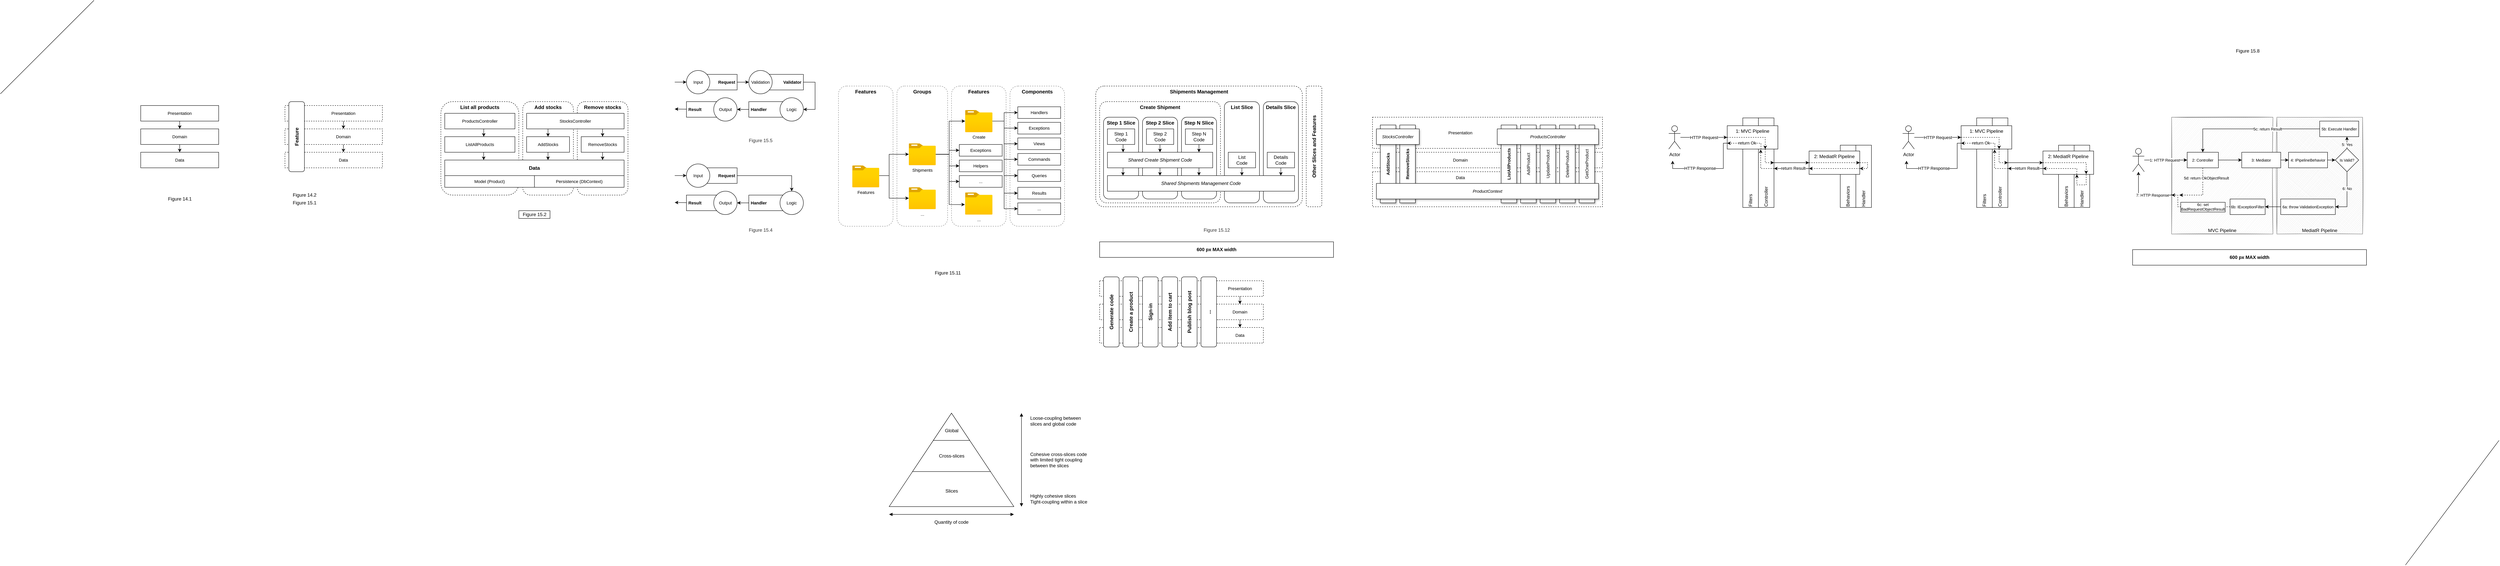 <mxfile pages="5">
    <diagram id="_Geo2xHs5iCF7STFEmC-" name="Vertical Slice">
        <mxGraphModel dx="1941" dy="-201" grid="1" gridSize="10" guides="1" tooltips="1" connect="1" arrows="1" fold="1" page="0" pageScale="1" pageWidth="840" pageHeight="1100" math="0" shadow="0">
            <root>
                <mxCell id="NRFoNHu8XifHmaJofXyo-0"/>
                <mxCell id="NRFoNHu8XifHmaJofXyo-1" parent="NRFoNHu8XifHmaJofXyo-0"/>
                <mxCell id="2Ei6t0j3schyepPZUMK0-47" value="Shipments Management" style="rounded=1;whiteSpace=wrap;html=1;sketch=0;fillColor=default;fontSize=13;align=center;verticalAlign=top;fontStyle=1;dashed=1;fontColor=default;strokeColor=default;arcSize=7;" vertex="1" parent="NRFoNHu8XifHmaJofXyo-1">
                    <mxGeometry x="1770" y="1280" width="530" height="310" as="geometry"/>
                </mxCell>
                <mxCell id="2Ei6t0j3schyepPZUMK0-46" value="Create Shipment" style="rounded=1;whiteSpace=wrap;html=1;sketch=0;fillColor=default;fontSize=13;align=center;verticalAlign=top;fontStyle=1;dashed=1;fontColor=default;strokeColor=default;arcSize=7;" vertex="1" parent="NRFoNHu8XifHmaJofXyo-1">
                    <mxGeometry x="1780" y="1320" width="310" height="260" as="geometry"/>
                </mxCell>
                <mxCell id="2Ei6t0j3schyepPZUMK0-22" value="" style="rounded=0;whiteSpace=wrap;html=1;sketch=0;strokeColor=default;fillColor=default;fontSize=13;fontColor=default;align=center;dashed=1;" vertex="1" parent="NRFoNHu8XifHmaJofXyo-1">
                    <mxGeometry x="1780" y="1780" width="310" height="40" as="geometry"/>
                </mxCell>
                <mxCell id="2Ei6t0j3schyepPZUMK0-23" value="" style="rounded=0;whiteSpace=wrap;html=1;sketch=0;strokeColor=default;fillColor=default;fontSize=13;fontColor=default;align=center;dashed=1;" vertex="1" parent="NRFoNHu8XifHmaJofXyo-1">
                    <mxGeometry x="1780" y="1840" width="310" height="40" as="geometry"/>
                </mxCell>
                <mxCell id="2Ei6t0j3schyepPZUMK0-24" value="" style="rounded=0;whiteSpace=wrap;html=1;sketch=0;strokeColor=default;fillColor=default;fontSize=13;fontColor=default;align=center;dashed=1;" vertex="1" parent="NRFoNHu8XifHmaJofXyo-1">
                    <mxGeometry x="1780" y="1900" width="310" height="40" as="geometry"/>
                </mxCell>
                <mxCell id="mXEPQpgxA3Jt67eOJuLf-15" value="" style="rounded=0;whiteSpace=wrap;html=1;sketch=0;strokeColor=default;fillColor=default;fontSize=13;fontColor=default;align=center;dashed=1;" parent="NRFoNHu8XifHmaJofXyo-1" vertex="1">
                    <mxGeometry x="-310" y="1330" width="20" height="40" as="geometry"/>
                </mxCell>
                <mxCell id="mXEPQpgxA3Jt67eOJuLf-16" value="" style="rounded=0;whiteSpace=wrap;html=1;sketch=0;strokeColor=default;fillColor=default;fontSize=13;fontColor=default;align=center;dashed=1;" parent="NRFoNHu8XifHmaJofXyo-1" vertex="1">
                    <mxGeometry x="-310" y="1390" width="20" height="40" as="geometry"/>
                </mxCell>
                <mxCell id="mXEPQpgxA3Jt67eOJuLf-17" value="" style="rounded=0;whiteSpace=wrap;html=1;sketch=0;strokeColor=default;fillColor=default;fontSize=13;fontColor=default;align=center;dashed=1;" parent="NRFoNHu8XifHmaJofXyo-1" vertex="1">
                    <mxGeometry x="-310" y="1450" width="20" height="40" as="geometry"/>
                </mxCell>
                <mxCell id="NRFoNHu8XifHmaJofXyo-23" value="Remove stocks" style="rounded=1;whiteSpace=wrap;html=1;sketch=0;fillColor=default;fontSize=13;align=center;verticalAlign=top;fontStyle=1;dashed=1;fontColor=default;strokeColor=default;" parent="NRFoNHu8XifHmaJofXyo-1" vertex="1">
                    <mxGeometry x="440" y="1320" width="130" height="240" as="geometry"/>
                </mxCell>
                <mxCell id="NRFoNHu8XifHmaJofXyo-22" value="Add stocks" style="rounded=1;whiteSpace=wrap;html=1;sketch=0;fillColor=default;fontSize=13;align=center;verticalAlign=top;fontStyle=1;dashed=1;fontColor=default;strokeColor=default;" parent="NRFoNHu8XifHmaJofXyo-1" vertex="1">
                    <mxGeometry x="300" y="1320" width="130" height="240" as="geometry"/>
                </mxCell>
                <mxCell id="NRFoNHu8XifHmaJofXyo-21" value="List all products" style="rounded=1;whiteSpace=wrap;html=1;sketch=0;fillColor=default;fontSize=13;align=center;verticalAlign=top;fontStyle=1;dashed=1;fontColor=default;strokeColor=default;" parent="NRFoNHu8XifHmaJofXyo-1" vertex="1">
                    <mxGeometry x="90" y="1320" width="200" height="240" as="geometry"/>
                </mxCell>
                <mxCell id="NRFoNHu8XifHmaJofXyo-2" value="600 px MAX width" style="rounded=0;whiteSpace=wrap;html=1;fontSize=12;align=center;fontStyle=1" parent="NRFoNHu8XifHmaJofXyo-1" vertex="1">
                    <mxGeometry x="1780" y="1680" width="600" height="40" as="geometry"/>
                </mxCell>
                <mxCell id="NRFoNHu8XifHmaJofXyo-4" value="ListAllProducts" style="rounded=0;whiteSpace=wrap;html=1;labelBackgroundColor=none;sketch=0;fontSize=11;strokeColor=default;fillStyle=hachure;fontStyle=0;shadow=0;glass=0;fontColor=default;fillColor=default;" parent="NRFoNHu8XifHmaJofXyo-1" vertex="1">
                    <mxGeometry x="100" y="1410" width="180" height="40" as="geometry"/>
                </mxCell>
                <mxCell id="NRFoNHu8XifHmaJofXyo-5" value="ProductsController" style="rounded=0;whiteSpace=wrap;html=1;labelBackgroundColor=none;sketch=0;fontSize=11;strokeColor=default;fillStyle=hachure;fontStyle=0;shadow=0;glass=0;fontColor=default;fillColor=default;" parent="NRFoNHu8XifHmaJofXyo-1" vertex="1">
                    <mxGeometry x="100" y="1350" width="180" height="40" as="geometry"/>
                </mxCell>
                <mxCell id="NRFoNHu8XifHmaJofXyo-6" value="" style="endArrow=classic;html=1;shadow=0;fontFamily=Helvetica;fontSize=13;fontColor=default;strokeColor=default;" parent="NRFoNHu8XifHmaJofXyo-1" edge="1">
                    <mxGeometry width="50" height="50" relative="1" as="geometry">
                        <mxPoint x="200" y="1390" as="sourcePoint"/>
                        <mxPoint x="200" y="1410" as="targetPoint"/>
                    </mxGeometry>
                </mxCell>
                <mxCell id="NRFoNHu8XifHmaJofXyo-7" value="AddStocks" style="rounded=0;whiteSpace=wrap;html=1;labelBackgroundColor=none;sketch=0;fontSize=11;strokeColor=default;fillStyle=hachure;fontStyle=0;shadow=0;glass=0;fontColor=default;fillColor=default;" parent="NRFoNHu8XifHmaJofXyo-1" vertex="1">
                    <mxGeometry x="310" y="1410" width="110" height="40" as="geometry"/>
                </mxCell>
                <mxCell id="NRFoNHu8XifHmaJofXyo-8" value="" style="endArrow=classic;html=1;shadow=0;fontFamily=Helvetica;fontSize=13;fontColor=default;strokeColor=default;" parent="NRFoNHu8XifHmaJofXyo-1" edge="1">
                    <mxGeometry width="50" height="50" relative="1" as="geometry">
                        <mxPoint x="364.86" y="1450" as="sourcePoint"/>
                        <mxPoint x="364.86" y="1470" as="targetPoint"/>
                    </mxGeometry>
                </mxCell>
                <mxCell id="NRFoNHu8XifHmaJofXyo-9" value="StocksController" style="rounded=0;whiteSpace=wrap;html=1;labelBackgroundColor=none;sketch=0;fontSize=11;strokeColor=default;fillStyle=hachure;fontStyle=0;shadow=0;glass=0;fontColor=default;fillColor=default;" parent="NRFoNHu8XifHmaJofXyo-1" vertex="1">
                    <mxGeometry x="310" y="1350" width="250" height="40" as="geometry"/>
                </mxCell>
                <mxCell id="NRFoNHu8XifHmaJofXyo-10" value="" style="endArrow=classic;html=1;shadow=0;fontFamily=Helvetica;fontSize=13;fontColor=default;strokeColor=default;" parent="NRFoNHu8XifHmaJofXyo-1" edge="1">
                    <mxGeometry width="50" height="50" relative="1" as="geometry">
                        <mxPoint x="364.86" y="1390" as="sourcePoint"/>
                        <mxPoint x="364.86" y="1410" as="targetPoint"/>
                    </mxGeometry>
                </mxCell>
                <mxCell id="NRFoNHu8XifHmaJofXyo-11" value="" style="endArrow=classic;html=1;shadow=0;fontFamily=Helvetica;fontSize=13;fontColor=default;strokeColor=default;" parent="NRFoNHu8XifHmaJofXyo-1" edge="1">
                    <mxGeometry width="50" height="50" relative="1" as="geometry">
                        <mxPoint x="199.83" y="1450" as="sourcePoint"/>
                        <mxPoint x="199.83" y="1470" as="targetPoint"/>
                    </mxGeometry>
                </mxCell>
                <mxCell id="NRFoNHu8XifHmaJofXyo-12" value="Figure 15.2" style="text;html=1;align=center;verticalAlign=middle;resizable=0;points=[];autosize=1;fontSize=12;fontColor=default;strokeColor=default;" parent="NRFoNHu8XifHmaJofXyo-1" vertex="1">
                    <mxGeometry x="290" y="1600" width="80" height="20" as="geometry"/>
                </mxCell>
                <mxCell id="NRFoNHu8XifHmaJofXyo-13" value="RemoveStocks" style="rounded=0;whiteSpace=wrap;html=1;labelBackgroundColor=none;sketch=0;fontSize=11;strokeColor=default;fillStyle=hachure;fontStyle=0;shadow=0;glass=0;fontColor=default;fillColor=default;" parent="NRFoNHu8XifHmaJofXyo-1" vertex="1">
                    <mxGeometry x="450" y="1410" width="110" height="40" as="geometry"/>
                </mxCell>
                <mxCell id="NRFoNHu8XifHmaJofXyo-14" value="" style="endArrow=classic;html=1;shadow=0;fontFamily=Helvetica;fontSize=13;fontColor=default;strokeColor=default;" parent="NRFoNHu8XifHmaJofXyo-1" edge="1">
                    <mxGeometry width="50" height="50" relative="1" as="geometry">
                        <mxPoint x="504.86" y="1450" as="sourcePoint"/>
                        <mxPoint x="504.86" y="1470" as="targetPoint"/>
                    </mxGeometry>
                </mxCell>
                <mxCell id="NRFoNHu8XifHmaJofXyo-15" value="" style="endArrow=classic;html=1;shadow=0;fontFamily=Helvetica;fontSize=13;fontColor=default;strokeColor=default;" parent="NRFoNHu8XifHmaJofXyo-1" edge="1">
                    <mxGeometry width="50" height="50" relative="1" as="geometry">
                        <mxPoint x="504.86" y="1390" as="sourcePoint"/>
                        <mxPoint x="504.86" y="1410" as="targetPoint"/>
                    </mxGeometry>
                </mxCell>
                <mxCell id="NRFoNHu8XifHmaJofXyo-18" value="Data" style="rounded=0;whiteSpace=wrap;html=1;labelBackgroundColor=none;sketch=0;fillColor=default;fontSize=13;strokeColor=default;fontStyle=1;fontColor=default;gradientColor=none;" parent="NRFoNHu8XifHmaJofXyo-1" vertex="1">
                    <mxGeometry x="100" y="1470" width="460" height="40" as="geometry"/>
                </mxCell>
                <mxCell id="NRFoNHu8XifHmaJofXyo-19" value="Model (Product)" style="rounded=0;whiteSpace=wrap;html=1;labelBackgroundColor=none;sketch=0;fillColor=default;fontSize=11;strokeColor=default;fontColor=default;fontStyle=0" parent="NRFoNHu8XifHmaJofXyo-1" vertex="1">
                    <mxGeometry x="100" y="1510" width="230" height="30" as="geometry"/>
                </mxCell>
                <mxCell id="NRFoNHu8XifHmaJofXyo-20" value="Persistence (DbContext)" style="rounded=0;whiteSpace=wrap;html=1;labelBackgroundColor=none;sketch=0;fillColor=default;fontSize=11;strokeColor=default;fontColor=default;spacing=2;fontStyle=0" parent="NRFoNHu8XifHmaJofXyo-1" vertex="1">
                    <mxGeometry x="330" y="1510" width="230" height="30" as="geometry"/>
                </mxCell>
                <mxCell id="NRFoNHu8XifHmaJofXyo-24" value="Figure 15.4" style="text;html=1;align=center;verticalAlign=middle;resizable=0;points=[];autosize=1;fontSize=12;fontColor=#333333;" parent="NRFoNHu8XifHmaJofXyo-1" vertex="1">
                    <mxGeometry x="870" y="1640" width="80" height="20" as="geometry"/>
                </mxCell>
                <mxCell id="HMKlNcfsrmp8i-vNm9QX-9" value="Figure 15.5" style="text;html=1;align=center;verticalAlign=middle;resizable=0;points=[];autosize=1;fontSize=12;fontColor=#333333;" parent="NRFoNHu8XifHmaJofXyo-1" vertex="1">
                    <mxGeometry x="870" y="1410" width="80" height="20" as="geometry"/>
                </mxCell>
                <mxCell id="HMKlNcfsrmp8i-vNm9QX-10" value="Request&amp;nbsp;" style="rounded=0;whiteSpace=wrap;html=1;labelBackgroundColor=none;sketch=0;fontSize=11;strokeColor=default;fillStyle=hachure;fontStyle=1;shadow=0;glass=0;fontColor=default;fillColor=default;align=right;" parent="NRFoNHu8XifHmaJofXyo-1" vertex="1">
                    <mxGeometry x="760" y="1250" width="90" height="40" as="geometry"/>
                </mxCell>
                <mxCell id="HMKlNcfsrmp8i-vNm9QX-11" value="Validator&amp;nbsp;" style="rounded=0;whiteSpace=wrap;html=1;labelBackgroundColor=none;sketch=0;fontSize=11;strokeColor=default;fillStyle=hachure;fontStyle=1;shadow=0;glass=0;fontColor=default;fillColor=default;align=right;" parent="NRFoNHu8XifHmaJofXyo-1" vertex="1">
                    <mxGeometry x="930" y="1250" width="90" height="40" as="geometry"/>
                </mxCell>
                <mxCell id="HMKlNcfsrmp8i-vNm9QX-12" value="&amp;nbsp;Handler" style="rounded=0;whiteSpace=wrap;html=1;labelBackgroundColor=none;sketch=0;fontSize=11;strokeColor=default;fillStyle=hachure;fontStyle=1;shadow=0;glass=0;fontColor=default;fillColor=default;align=left;" parent="NRFoNHu8XifHmaJofXyo-1" vertex="1">
                    <mxGeometry x="880" y="1320" width="90" height="40" as="geometry"/>
                </mxCell>
                <mxCell id="HMKlNcfsrmp8i-vNm9QX-13" value="Input" style="ellipse;whiteSpace=wrap;html=1;aspect=fixed;sketch=0;strokeColor=default;fillColor=default;fontSize=11;fontColor=default;align=center;rounded=0;shadow=0;fontStyle=0;glass=0;fillStyle=hachure;" parent="NRFoNHu8XifHmaJofXyo-1" vertex="1">
                    <mxGeometry x="720" y="1240" width="60" height="60" as="geometry"/>
                </mxCell>
                <mxCell id="HMKlNcfsrmp8i-vNm9QX-14" value="Validation" style="ellipse;whiteSpace=wrap;html=1;aspect=fixed;sketch=0;strokeColor=default;fillColor=default;fontSize=11;fontColor=default;align=center;rounded=0;shadow=0;fontStyle=0;glass=0;fillStyle=hachure;" parent="NRFoNHu8XifHmaJofXyo-1" vertex="1">
                    <mxGeometry x="880" y="1240" width="60" height="60" as="geometry"/>
                </mxCell>
                <mxCell id="HMKlNcfsrmp8i-vNm9QX-15" value="Logic" style="ellipse;whiteSpace=wrap;html=1;aspect=fixed;sketch=0;strokeColor=default;fillColor=default;fontSize=11;fontColor=default;align=center;rounded=0;shadow=0;fontStyle=0;glass=0;fillStyle=hachure;" parent="NRFoNHu8XifHmaJofXyo-1" vertex="1">
                    <mxGeometry x="960" y="1310" width="60" height="60" as="geometry"/>
                </mxCell>
                <mxCell id="HMKlNcfsrmp8i-vNm9QX-16" value="" style="endArrow=classic;html=1;shadow=0;fontFamily=Helvetica;fontSize=13;fontColor=#666666;strokeColor=default;" parent="NRFoNHu8XifHmaJofXyo-1" source="HMKlNcfsrmp8i-vNm9QX-10" target="HMKlNcfsrmp8i-vNm9QX-14" edge="1">
                    <mxGeometry width="50" height="50" relative="1" as="geometry">
                        <mxPoint x="770.0" y="1300" as="sourcePoint"/>
                        <mxPoint x="770.0" y="1320" as="targetPoint"/>
                    </mxGeometry>
                </mxCell>
                <mxCell id="HMKlNcfsrmp8i-vNm9QX-17" value="" style="endArrow=classic;html=1;shadow=0;fontFamily=Helvetica;fontSize=13;fontColor=#666666;strokeColor=default;exitX=1;exitY=0.5;exitDx=0;exitDy=0;entryX=1;entryY=0.5;entryDx=0;entryDy=0;rounded=0;" parent="NRFoNHu8XifHmaJofXyo-1" source="HMKlNcfsrmp8i-vNm9QX-11" target="HMKlNcfsrmp8i-vNm9QX-15" edge="1">
                    <mxGeometry width="50" height="50" relative="1" as="geometry">
                        <mxPoint x="900" y="1280" as="sourcePoint"/>
                        <mxPoint x="930" y="1280" as="targetPoint"/>
                        <Array as="points">
                            <mxPoint x="1050" y="1270"/>
                            <mxPoint x="1050" y="1340"/>
                        </Array>
                    </mxGeometry>
                </mxCell>
                <mxCell id="HMKlNcfsrmp8i-vNm9QX-18" value="" style="endArrow=classic;html=1;shadow=0;fontFamily=Helvetica;fontSize=13;fontColor=#666666;strokeColor=default;" parent="NRFoNHu8XifHmaJofXyo-1" source="HMKlNcfsrmp8i-vNm9QX-12" target="HMKlNcfsrmp8i-vNm9QX-21" edge="1">
                    <mxGeometry width="50" height="50" relative="1" as="geometry">
                        <mxPoint x="910" y="1340" as="sourcePoint"/>
                        <mxPoint x="1200.0" y="1259.5" as="targetPoint"/>
                    </mxGeometry>
                </mxCell>
                <mxCell id="HMKlNcfsrmp8i-vNm9QX-19" value="" style="endArrow=classic;html=1;shadow=0;fontFamily=Helvetica;fontSize=13;fontColor=#666666;strokeColor=default;" parent="NRFoNHu8XifHmaJofXyo-1" edge="1">
                    <mxGeometry width="50" height="50" relative="1" as="geometry">
                        <mxPoint x="690" y="1269.86" as="sourcePoint"/>
                        <mxPoint x="720.0" y="1269.86" as="targetPoint"/>
                    </mxGeometry>
                </mxCell>
                <mxCell id="HMKlNcfsrmp8i-vNm9QX-20" value="&amp;nbsp;Result&amp;nbsp;" style="rounded=0;whiteSpace=wrap;html=1;labelBackgroundColor=none;sketch=0;fontSize=11;strokeColor=default;fillStyle=hachure;fontStyle=1;shadow=0;glass=0;fontColor=default;fillColor=default;align=left;" parent="NRFoNHu8XifHmaJofXyo-1" vertex="1">
                    <mxGeometry x="720" y="1320" width="80" height="40" as="geometry"/>
                </mxCell>
                <mxCell id="HMKlNcfsrmp8i-vNm9QX-21" value="Output" style="ellipse;whiteSpace=wrap;html=1;aspect=fixed;sketch=0;strokeColor=default;fillColor=default;fontSize=11;fontColor=default;align=center;rounded=0;shadow=0;fontStyle=0;glass=0;fillStyle=hachure;" parent="NRFoNHu8XifHmaJofXyo-1" vertex="1">
                    <mxGeometry x="790" y="1310" width="60" height="60" as="geometry"/>
                </mxCell>
                <mxCell id="HMKlNcfsrmp8i-vNm9QX-24" value="Request&amp;nbsp;" style="rounded=0;whiteSpace=wrap;html=1;labelBackgroundColor=none;sketch=0;fontSize=11;strokeColor=default;fillStyle=hachure;fontStyle=1;shadow=0;glass=0;fontColor=default;fillColor=default;align=right;" parent="NRFoNHu8XifHmaJofXyo-1" vertex="1">
                    <mxGeometry x="760" y="1490" width="90" height="40" as="geometry"/>
                </mxCell>
                <mxCell id="HMKlNcfsrmp8i-vNm9QX-27" value="Input" style="ellipse;whiteSpace=wrap;html=1;aspect=fixed;sketch=0;strokeColor=default;fillColor=default;fontSize=11;fontColor=default;align=center;rounded=0;shadow=0;fontStyle=0;glass=0;fillStyle=hachure;" parent="NRFoNHu8XifHmaJofXyo-1" vertex="1">
                    <mxGeometry x="720" y="1480" width="60" height="60" as="geometry"/>
                </mxCell>
                <mxCell id="HMKlNcfsrmp8i-vNm9QX-30" value="" style="endArrow=classic;html=1;shadow=0;fontFamily=Helvetica;fontSize=13;fontColor=#666666;strokeColor=default;entryX=0.5;entryY=0;entryDx=0;entryDy=0;edgeStyle=orthogonalEdgeStyle;rounded=0;" parent="NRFoNHu8XifHmaJofXyo-1" source="HMKlNcfsrmp8i-vNm9QX-24" target="HMKlNcfsrmp8i-vNm9QX-36" edge="1">
                    <mxGeometry width="50" height="50" relative="1" as="geometry">
                        <mxPoint x="770.0" y="1540" as="sourcePoint"/>
                        <mxPoint x="880" y="1510" as="targetPoint"/>
                    </mxGeometry>
                </mxCell>
                <mxCell id="HMKlNcfsrmp8i-vNm9QX-33" value="" style="endArrow=classic;html=1;shadow=0;fontFamily=Helvetica;fontSize=13;fontColor=#666666;strokeColor=default;" parent="NRFoNHu8XifHmaJofXyo-1" edge="1">
                    <mxGeometry width="50" height="50" relative="1" as="geometry">
                        <mxPoint x="690" y="1509.86" as="sourcePoint"/>
                        <mxPoint x="720.0" y="1509.86" as="targetPoint"/>
                    </mxGeometry>
                </mxCell>
                <mxCell id="HMKlNcfsrmp8i-vNm9QX-34" value="" style="endArrow=classic;html=1;shadow=0;fontFamily=Helvetica;fontSize=13;fontColor=#666666;strokeColor=default;" parent="NRFoNHu8XifHmaJofXyo-1" source="HMKlNcfsrmp8i-vNm9QX-20" edge="1">
                    <mxGeometry width="50" height="50" relative="1" as="geometry">
                        <mxPoint x="680" y="1339.43" as="sourcePoint"/>
                        <mxPoint x="690" y="1339" as="targetPoint"/>
                    </mxGeometry>
                </mxCell>
                <mxCell id="HMKlNcfsrmp8i-vNm9QX-35" value="&amp;nbsp;Handler" style="rounded=0;whiteSpace=wrap;html=1;labelBackgroundColor=none;sketch=0;fontSize=11;strokeColor=default;fillStyle=hachure;fontStyle=1;shadow=0;glass=0;fontColor=default;fillColor=default;align=left;" parent="NRFoNHu8XifHmaJofXyo-1" vertex="1">
                    <mxGeometry x="880" y="1560" width="90" height="40" as="geometry"/>
                </mxCell>
                <mxCell id="HMKlNcfsrmp8i-vNm9QX-36" value="Logic" style="ellipse;whiteSpace=wrap;html=1;aspect=fixed;sketch=0;strokeColor=default;fillColor=default;fontSize=11;fontColor=default;align=center;rounded=0;shadow=0;fontStyle=0;glass=0;fillStyle=hachure;" parent="NRFoNHu8XifHmaJofXyo-1" vertex="1">
                    <mxGeometry x="960" y="1550" width="60" height="60" as="geometry"/>
                </mxCell>
                <mxCell id="HMKlNcfsrmp8i-vNm9QX-37" value="" style="endArrow=classic;html=1;shadow=0;fontFamily=Helvetica;fontSize=13;fontColor=#666666;strokeColor=default;" parent="NRFoNHu8XifHmaJofXyo-1" source="HMKlNcfsrmp8i-vNm9QX-35" target="HMKlNcfsrmp8i-vNm9QX-39" edge="1">
                    <mxGeometry width="50" height="50" relative="1" as="geometry">
                        <mxPoint x="910" y="1580" as="sourcePoint"/>
                        <mxPoint x="1200.0" y="1499.5" as="targetPoint"/>
                    </mxGeometry>
                </mxCell>
                <mxCell id="HMKlNcfsrmp8i-vNm9QX-38" value="&amp;nbsp;Result&amp;nbsp;" style="rounded=0;whiteSpace=wrap;html=1;labelBackgroundColor=none;sketch=0;fontSize=11;strokeColor=default;fillStyle=hachure;fontStyle=1;shadow=0;glass=0;fontColor=default;fillColor=default;align=left;" parent="NRFoNHu8XifHmaJofXyo-1" vertex="1">
                    <mxGeometry x="720" y="1560" width="80" height="40" as="geometry"/>
                </mxCell>
                <mxCell id="HMKlNcfsrmp8i-vNm9QX-39" value="Output" style="ellipse;whiteSpace=wrap;html=1;aspect=fixed;sketch=0;strokeColor=default;fillColor=default;fontSize=11;fontColor=default;align=center;rounded=0;shadow=0;fontStyle=0;glass=0;fillStyle=hachure;" parent="NRFoNHu8XifHmaJofXyo-1" vertex="1">
                    <mxGeometry x="790" y="1550" width="60" height="60" as="geometry"/>
                </mxCell>
                <mxCell id="HMKlNcfsrmp8i-vNm9QX-40" value="" style="endArrow=classic;html=1;shadow=0;fontFamily=Helvetica;fontSize=13;fontColor=#666666;strokeColor=default;" parent="NRFoNHu8XifHmaJofXyo-1" source="HMKlNcfsrmp8i-vNm9QX-38" edge="1">
                    <mxGeometry width="50" height="50" relative="1" as="geometry">
                        <mxPoint x="680" y="1579.43" as="sourcePoint"/>
                        <mxPoint x="690" y="1579" as="targetPoint"/>
                    </mxGeometry>
                </mxCell>
                <mxCell id="HMKlNcfsrmp8i-vNm9QX-52" value="Features" style="rounded=1;whiteSpace=wrap;html=1;fillColor=default;fontSize=13;align=center;verticalAlign=top;fontStyle=1;dashed=1;strokeColor=default;fontColor=default;fillStyle=auto;opacity=50;" parent="NRFoNHu8XifHmaJofXyo-1" vertex="1">
                    <mxGeometry x="1110" y="1280" width="140" height="360" as="geometry"/>
                </mxCell>
                <mxCell id="HMKlNcfsrmp8i-vNm9QX-54" value="Groups" style="rounded=1;whiteSpace=wrap;html=1;fillColor=default;fontSize=13;align=center;verticalAlign=top;fontStyle=1;dashed=1;strokeColor=default;fontColor=default;fillStyle=auto;opacity=50;" parent="NRFoNHu8XifHmaJofXyo-1" vertex="1">
                    <mxGeometry x="1260" y="1280" width="130" height="360" as="geometry"/>
                </mxCell>
                <mxCell id="HMKlNcfsrmp8i-vNm9QX-55" value="Features" style="rounded=1;whiteSpace=wrap;html=1;fillColor=default;fontSize=13;align=center;verticalAlign=top;fontStyle=1;dashed=1;strokeColor=default;fontColor=default;fillStyle=auto;opacity=50;" parent="NRFoNHu8XifHmaJofXyo-1" vertex="1">
                    <mxGeometry x="1400" y="1280" width="140" height="360" as="geometry"/>
                </mxCell>
                <mxCell id="HMKlNcfsrmp8i-vNm9QX-56" value="Components" style="rounded=1;whiteSpace=wrap;html=1;fillColor=default;fontSize=13;align=center;verticalAlign=top;fontStyle=1;dashed=1;strokeColor=default;fontColor=default;fillStyle=auto;opacity=50;" parent="NRFoNHu8XifHmaJofXyo-1" vertex="1">
                    <mxGeometry x="1550" y="1280" width="140" height="360" as="geometry"/>
                </mxCell>
                <mxCell id="HMKlNcfsrmp8i-vNm9QX-81" style="edgeStyle=elbowEdgeStyle;rounded=0;orthogonalLoop=1;jettySize=auto;html=1;fontSize=13;fontColor=#666666;" parent="NRFoNHu8XifHmaJofXyo-1" source="HMKlNcfsrmp8i-vNm9QX-57" target="HMKlNcfsrmp8i-vNm9QX-59" edge="1">
                    <mxGeometry relative="1" as="geometry">
                        <mxPoint x="1210" y="1518" as="sourcePoint"/>
                        <Array as="points">
                            <mxPoint x="1240" y="1510"/>
                            <mxPoint x="1240" y="1518"/>
                        </Array>
                    </mxGeometry>
                </mxCell>
                <mxCell id="HMKlNcfsrmp8i-vNm9QX-82" style="edgeStyle=elbowEdgeStyle;rounded=0;orthogonalLoop=1;jettySize=auto;html=1;fontSize=13;fontColor=#666666;" parent="NRFoNHu8XifHmaJofXyo-1" source="HMKlNcfsrmp8i-vNm9QX-57" target="HMKlNcfsrmp8i-vNm9QX-58" edge="1">
                    <mxGeometry relative="1" as="geometry">
                        <Array as="points">
                            <mxPoint x="1240" y="1510"/>
                            <mxPoint x="1240" y="1568"/>
                        </Array>
                    </mxGeometry>
                </mxCell>
                <mxCell id="HMKlNcfsrmp8i-vNm9QX-57" value="Features" style="aspect=fixed;html=1;points=[];align=center;image;fontSize=11;image=img/lib/azure2/general/Folder_Blank.svg;dashed=1;sketch=0;strokeColor=#B3B3B3;fillColor=#FFFFFF;fontColor=default;fontStyle=0;labelBackgroundColor=none;" parent="NRFoNHu8XifHmaJofXyo-1" vertex="1">
                    <mxGeometry x="1145.5" y="1484" width="69" height="56.0" as="geometry"/>
                </mxCell>
                <mxCell id="HMKlNcfsrmp8i-vNm9QX-58" value="..." style="aspect=fixed;html=1;points=[];align=center;image;fontSize=11;image=img/lib/azure2/general/Folder_Blank.svg;dashed=1;sketch=0;strokeColor=#B3B3B3;fillColor=#FFFFFF;fontColor=default;fontStyle=0;labelBackgroundColor=none;" parent="NRFoNHu8XifHmaJofXyo-1" vertex="1">
                    <mxGeometry x="1290.5" y="1540" width="69" height="56.0" as="geometry"/>
                </mxCell>
                <mxCell id="HMKlNcfsrmp8i-vNm9QX-75" style="edgeStyle=orthogonalEdgeStyle;rounded=0;orthogonalLoop=1;jettySize=auto;html=1;fontSize=13;fontColor=#666666;" parent="NRFoNHu8XifHmaJofXyo-1" source="HMKlNcfsrmp8i-vNm9QX-59" target="HMKlNcfsrmp8i-vNm9QX-60" edge="1">
                    <mxGeometry relative="1" as="geometry">
                        <mxPoint x="1369" y="1455.01" as="sourcePoint"/>
                        <mxPoint x="1439.5" y="1370" as="targetPoint"/>
                        <Array as="points">
                            <mxPoint x="1394" y="1455"/>
                            <mxPoint x="1394" y="1370"/>
                        </Array>
                    </mxGeometry>
                </mxCell>
                <mxCell id="HMKlNcfsrmp8i-vNm9QX-76" style="edgeStyle=orthogonalEdgeStyle;rounded=0;orthogonalLoop=1;jettySize=auto;html=1;fontSize=13;fontColor=#666666;entryX=0;entryY=0.5;entryDx=0;entryDy=0;" parent="NRFoNHu8XifHmaJofXyo-1" source="HMKlNcfsrmp8i-vNm9QX-59" target="HMKlNcfsrmp8i-vNm9QX-62" edge="1">
                    <mxGeometry relative="1" as="geometry">
                        <mxPoint x="1369" y="1455" as="sourcePoint"/>
                        <mxPoint x="1419.5" y="1445" as="targetPoint"/>
                        <Array as="points">
                            <mxPoint x="1394" y="1455"/>
                            <mxPoint x="1394" y="1445"/>
                        </Array>
                    </mxGeometry>
                </mxCell>
                <mxCell id="HMKlNcfsrmp8i-vNm9QX-77" style="edgeStyle=elbowEdgeStyle;rounded=0;orthogonalLoop=1;jettySize=auto;html=1;fontSize=13;fontColor=#666666;" parent="NRFoNHu8XifHmaJofXyo-1" source="HMKlNcfsrmp8i-vNm9QX-59" target="HMKlNcfsrmp8i-vNm9QX-63" edge="1">
                    <mxGeometry relative="1" as="geometry">
                        <mxPoint x="1369" y="1455" as="sourcePoint"/>
                        <mxPoint x="1419.5" y="1485" as="targetPoint"/>
                        <Array as="points">
                            <mxPoint x="1394" y="1485"/>
                        </Array>
                    </mxGeometry>
                </mxCell>
                <mxCell id="HMKlNcfsrmp8i-vNm9QX-78" style="edgeStyle=orthogonalEdgeStyle;rounded=0;orthogonalLoop=1;jettySize=auto;html=1;fontSize=13;fontColor=#666666;" parent="NRFoNHu8XifHmaJofXyo-1" source="HMKlNcfsrmp8i-vNm9QX-59" target="HMKlNcfsrmp8i-vNm9QX-65" edge="1">
                    <mxGeometry relative="1" as="geometry">
                        <mxPoint x="1369" y="1455" as="sourcePoint"/>
                        <mxPoint x="1420" y="1525.0" as="targetPoint"/>
                        <Array as="points">
                            <mxPoint x="1394" y="1455"/>
                            <mxPoint x="1394" y="1525"/>
                        </Array>
                    </mxGeometry>
                </mxCell>
                <mxCell id="HMKlNcfsrmp8i-vNm9QX-59" value="Shipments" style="aspect=fixed;html=1;points=[];align=center;image;fontSize=11;image=img/lib/azure2/general/Folder_Blank.svg;dashed=1;sketch=0;strokeColor=#B3B3B3;fillColor=#FFFFFF;fontColor=default;fontStyle=0;labelBackgroundColor=none;" parent="NRFoNHu8XifHmaJofXyo-1" vertex="1">
                    <mxGeometry x="1290.5" y="1427.19" width="69" height="56.0" as="geometry"/>
                </mxCell>
                <mxCell id="HMKlNcfsrmp8i-vNm9QX-71" style="edgeStyle=elbowEdgeStyle;rounded=0;orthogonalLoop=1;jettySize=auto;html=1;fontSize=13;fontColor=#666666;" parent="NRFoNHu8XifHmaJofXyo-1" source="HMKlNcfsrmp8i-vNm9QX-60" target="HMKlNcfsrmp8i-vNm9QX-67" edge="1">
                    <mxGeometry relative="1" as="geometry">
                        <Array as="points">
                            <mxPoint x="1535" y="1370"/>
                        </Array>
                    </mxGeometry>
                </mxCell>
                <mxCell id="HMKlNcfsrmp8i-vNm9QX-72" style="edgeStyle=orthogonalEdgeStyle;rounded=0;orthogonalLoop=1;jettySize=auto;html=1;fontSize=13;fontColor=#666666;" parent="NRFoNHu8XifHmaJofXyo-1" source="HMKlNcfsrmp8i-vNm9QX-60" target="HMKlNcfsrmp8i-vNm9QX-68" edge="1">
                    <mxGeometry relative="1" as="geometry">
                        <Array as="points">
                            <mxPoint x="1535" y="1370"/>
                            <mxPoint x="1535" y="1388"/>
                        </Array>
                    </mxGeometry>
                </mxCell>
                <mxCell id="HMKlNcfsrmp8i-vNm9QX-73" style="edgeStyle=elbowEdgeStyle;rounded=0;orthogonalLoop=1;jettySize=auto;html=1;fontSize=13;fontColor=#666666;" parent="NRFoNHu8XifHmaJofXyo-1" source="HMKlNcfsrmp8i-vNm9QX-60" target="HMKlNcfsrmp8i-vNm9QX-69" edge="1">
                    <mxGeometry relative="1" as="geometry">
                        <Array as="points">
                            <mxPoint x="1535" y="1410"/>
                        </Array>
                    </mxGeometry>
                </mxCell>
                <mxCell id="HMKlNcfsrmp8i-vNm9QX-74" style="edgeStyle=elbowEdgeStyle;rounded=0;orthogonalLoop=1;jettySize=auto;html=1;fontSize=13;fontColor=#666666;" parent="NRFoNHu8XifHmaJofXyo-1" source="HMKlNcfsrmp8i-vNm9QX-60" target="HMKlNcfsrmp8i-vNm9QX-70" edge="1">
                    <mxGeometry relative="1" as="geometry">
                        <Array as="points">
                            <mxPoint x="1535" y="1420"/>
                        </Array>
                    </mxGeometry>
                </mxCell>
                <mxCell id="HMKlNcfsrmp8i-vNm9QX-60" value="Create" style="aspect=fixed;html=1;points=[];align=center;image;fontSize=11;image=img/lib/azure2/general/Folder_Blank.svg;dashed=1;sketch=0;strokeColor=#B3B3B3;fillColor=#FFFFFF;fontColor=default;fontStyle=0;labelBackgroundColor=none;" parent="NRFoNHu8XifHmaJofXyo-1" vertex="1">
                    <mxGeometry x="1435" y="1341.6" width="70" height="56.81" as="geometry"/>
                </mxCell>
                <mxCell id="HMKlNcfsrmp8i-vNm9QX-62" value="Exceptions" style="rounded=0;whiteSpace=wrap;html=1;sketch=0;strokeColor=default;fillColor=default;fontSize=11;align=center;fontColor=default;" parent="NRFoNHu8XifHmaJofXyo-1" vertex="1">
                    <mxGeometry x="1420" y="1430" width="110" height="30" as="geometry"/>
                </mxCell>
                <mxCell id="HMKlNcfsrmp8i-vNm9QX-63" value="Helpers" style="rounded=0;whiteSpace=wrap;html=1;sketch=0;strokeColor=default;fillColor=default;fontSize=11;align=center;fontColor=default;" parent="NRFoNHu8XifHmaJofXyo-1" vertex="1">
                    <mxGeometry x="1420" y="1470" width="110" height="30" as="geometry"/>
                </mxCell>
                <mxCell id="HMKlNcfsrmp8i-vNm9QX-65" value="..." style="rounded=0;whiteSpace=wrap;html=1;sketch=0;strokeColor=default;fillColor=default;fontSize=11;align=center;fontColor=default;" parent="NRFoNHu8XifHmaJofXyo-1" vertex="1">
                    <mxGeometry x="1420" y="1510" width="110" height="30" as="geometry"/>
                </mxCell>
                <mxCell id="HMKlNcfsrmp8i-vNm9QX-67" value="Handlers" style="rounded=0;whiteSpace=wrap;html=1;sketch=0;strokeColor=default;fillColor=default;fontSize=11;align=center;fontColor=default;" parent="NRFoNHu8XifHmaJofXyo-1" vertex="1">
                    <mxGeometry x="1570" y="1333.19" width="110" height="30" as="geometry"/>
                </mxCell>
                <mxCell id="HMKlNcfsrmp8i-vNm9QX-68" value="Exceptions" style="rounded=0;whiteSpace=wrap;html=1;sketch=0;strokeColor=default;fillColor=default;fontSize=11;align=center;fontColor=default;" parent="NRFoNHu8XifHmaJofXyo-1" vertex="1">
                    <mxGeometry x="1570" y="1373.19" width="110" height="30" as="geometry"/>
                </mxCell>
                <mxCell id="HMKlNcfsrmp8i-vNm9QX-69" value="Views" style="rounded=0;whiteSpace=wrap;html=1;sketch=0;strokeColor=default;fillColor=default;fontSize=11;align=center;fontColor=default;" parent="NRFoNHu8XifHmaJofXyo-1" vertex="1">
                    <mxGeometry x="1570" y="1413.19" width="110" height="30" as="geometry"/>
                </mxCell>
                <mxCell id="HMKlNcfsrmp8i-vNm9QX-70" value="Commands" style="rounded=0;whiteSpace=wrap;html=1;sketch=0;strokeColor=default;fillColor=default;fontSize=11;align=center;fontColor=default;" parent="NRFoNHu8XifHmaJofXyo-1" vertex="1">
                    <mxGeometry x="1570" y="1453.19" width="110" height="30" as="geometry"/>
                </mxCell>
                <mxCell id="HMKlNcfsrmp8i-vNm9QX-85" value="Figure 15.11" style="text;html=1;align=center;verticalAlign=middle;resizable=0;points=[];autosize=1;fontSize=12;fontColor=default;" parent="NRFoNHu8XifHmaJofXyo-1" vertex="1">
                    <mxGeometry x="1350" y="1750" width="80" height="20" as="geometry"/>
                </mxCell>
                <mxCell id="HMKlNcfsrmp8i-vNm9QX-86" value="Figure 15.12" style="text;html=1;align=center;verticalAlign=middle;resizable=0;points=[];autosize=1;fontSize=12;fontColor=#333333;" parent="NRFoNHu8XifHmaJofXyo-1" vertex="1">
                    <mxGeometry x="2040" y="1640" width="80" height="20" as="geometry"/>
                </mxCell>
                <mxCell id="HMKlNcfsrmp8i-vNm9QX-87" value="Step N Slice" style="rounded=1;whiteSpace=wrap;html=1;sketch=0;fillColor=default;fontSize=13;align=center;verticalAlign=top;fontStyle=1;fontColor=default;strokeColor=default;" parent="NRFoNHu8XifHmaJofXyo-1" vertex="1">
                    <mxGeometry x="1990" y="1360" width="90" height="210" as="geometry"/>
                </mxCell>
                <mxCell id="HMKlNcfsrmp8i-vNm9QX-88" value="Step 2 Slice" style="rounded=1;whiteSpace=wrap;html=1;sketch=0;fillColor=default;fontSize=13;align=center;verticalAlign=top;fontStyle=1;fontColor=default;strokeColor=default;" parent="NRFoNHu8XifHmaJofXyo-1" vertex="1">
                    <mxGeometry x="1890" y="1360" width="90" height="210" as="geometry"/>
                </mxCell>
                <mxCell id="HMKlNcfsrmp8i-vNm9QX-89" value="Step 1 Slice" style="rounded=1;whiteSpace=wrap;html=1;sketch=0;fillColor=default;fontSize=13;align=center;verticalAlign=top;fontStyle=1;fontColor=default;strokeColor=default;" parent="NRFoNHu8XifHmaJofXyo-1" vertex="1">
                    <mxGeometry x="1790" y="1360" width="90" height="210" as="geometry"/>
                </mxCell>
                <mxCell id="HMKlNcfsrmp8i-vNm9QX-90" value="Shared Create Shipment Code" style="rounded=0;whiteSpace=wrap;html=1;labelBackgroundColor=none;sketch=0;fontSize=12;strokeColor=default;fillStyle=hachure;fontStyle=2;shadow=0;glass=0;fontColor=default;fillColor=default;" parent="NRFoNHu8XifHmaJofXyo-1" vertex="1">
                    <mxGeometry x="1800" y="1450" width="270" height="40" as="geometry"/>
                </mxCell>
                <mxCell id="HMKlNcfsrmp8i-vNm9QX-91" value="Step 1&lt;br&gt;Code" style="rounded=0;whiteSpace=wrap;html=1;labelBackgroundColor=none;sketch=0;fontSize=12;strokeColor=default;fillStyle=hachure;fontStyle=0;shadow=0;glass=0;fontColor=default;fillColor=default;" parent="NRFoNHu8XifHmaJofXyo-1" vertex="1">
                    <mxGeometry x="1800" y="1390" width="70" height="40" as="geometry"/>
                </mxCell>
                <mxCell id="HMKlNcfsrmp8i-vNm9QX-92" value="" style="endArrow=classic;html=1;shadow=0;fontFamily=Helvetica;fontSize=11;fontColor=#666666;strokeColor=default;" parent="NRFoNHu8XifHmaJofXyo-1" edge="1">
                    <mxGeometry width="50" height="50" relative="1" as="geometry">
                        <mxPoint x="1840.17" y="1430" as="sourcePoint"/>
                        <mxPoint x="1840.17" y="1450" as="targetPoint"/>
                    </mxGeometry>
                </mxCell>
                <mxCell id="HMKlNcfsrmp8i-vNm9QX-93" value="Step 2&lt;br&gt;Code" style="rounded=0;whiteSpace=wrap;html=1;labelBackgroundColor=none;sketch=0;fontSize=12;strokeColor=default;fillStyle=hachure;fontStyle=0;shadow=0;glass=0;fontColor=default;fillColor=default;" parent="NRFoNHu8XifHmaJofXyo-1" vertex="1">
                    <mxGeometry x="1900" y="1390" width="70" height="40" as="geometry"/>
                </mxCell>
                <mxCell id="HMKlNcfsrmp8i-vNm9QX-94" value="" style="endArrow=classic;html=1;shadow=0;fontFamily=Helvetica;fontSize=11;fontColor=#666666;strokeColor=default;" parent="NRFoNHu8XifHmaJofXyo-1" edge="1">
                    <mxGeometry width="50" height="50" relative="1" as="geometry">
                        <mxPoint x="1934.8" y="1490" as="sourcePoint"/>
                        <mxPoint x="1934.8" y="1510" as="targetPoint"/>
                    </mxGeometry>
                </mxCell>
                <mxCell id="HMKlNcfsrmp8i-vNm9QX-96" value="" style="endArrow=classic;html=1;shadow=0;fontFamily=Helvetica;fontSize=11;fontColor=#666666;strokeColor=default;" parent="NRFoNHu8XifHmaJofXyo-1" edge="1">
                    <mxGeometry width="50" height="50" relative="1" as="geometry">
                        <mxPoint x="1934.8" y="1430" as="sourcePoint"/>
                        <mxPoint x="1934.8" y="1450" as="targetPoint"/>
                    </mxGeometry>
                </mxCell>
                <mxCell id="HMKlNcfsrmp8i-vNm9QX-97" value="" style="endArrow=classic;html=1;shadow=0;fontFamily=Helvetica;fontSize=11;fontColor=#666666;strokeColor=default;" parent="NRFoNHu8XifHmaJofXyo-1" edge="1">
                    <mxGeometry width="50" height="50" relative="1" as="geometry">
                        <mxPoint x="1840" y="1490" as="sourcePoint"/>
                        <mxPoint x="1840" y="1510" as="targetPoint"/>
                    </mxGeometry>
                </mxCell>
                <mxCell id="HMKlNcfsrmp8i-vNm9QX-98" value="Step N&lt;br&gt;Code" style="rounded=0;whiteSpace=wrap;html=1;labelBackgroundColor=none;sketch=0;fontSize=12;strokeColor=default;fillStyle=hachure;fontStyle=0;shadow=0;glass=0;fontColor=default;fillColor=default;" parent="NRFoNHu8XifHmaJofXyo-1" vertex="1">
                    <mxGeometry x="2000" y="1390" width="70" height="40" as="geometry"/>
                </mxCell>
                <mxCell id="HMKlNcfsrmp8i-vNm9QX-99" value="" style="endArrow=classic;html=1;shadow=0;fontFamily=Helvetica;fontSize=11;fontColor=#666666;strokeColor=default;" parent="NRFoNHu8XifHmaJofXyo-1" edge="1">
                    <mxGeometry width="50" height="50" relative="1" as="geometry">
                        <mxPoint x="2034.83" y="1490" as="sourcePoint"/>
                        <mxPoint x="2034.83" y="1510" as="targetPoint"/>
                    </mxGeometry>
                </mxCell>
                <mxCell id="HMKlNcfsrmp8i-vNm9QX-100" value="" style="endArrow=classic;html=1;shadow=0;fontFamily=Helvetica;fontSize=11;fontColor=#666666;strokeColor=default;" parent="NRFoNHu8XifHmaJofXyo-1" edge="1">
                    <mxGeometry width="50" height="50" relative="1" as="geometry">
                        <mxPoint x="2034.83" y="1430" as="sourcePoint"/>
                        <mxPoint x="2034.83" y="1450" as="targetPoint"/>
                    </mxGeometry>
                </mxCell>
                <mxCell id="HMKlNcfsrmp8i-vNm9QX-104" value="Other Slices and Features" style="rounded=1;whiteSpace=wrap;html=1;sketch=0;fillColor=default;fontSize=13;align=center;verticalAlign=middle;fontStyle=1;dashed=1;fontColor=default;strokeColor=default;horizontal=0;" parent="NRFoNHu8XifHmaJofXyo-1" vertex="1">
                    <mxGeometry x="2310" y="1280" width="40" height="310" as="geometry"/>
                </mxCell>
                <mxCell id="HMKlNcfsrmp8i-vNm9QX-106" value="List Slice" style="rounded=1;whiteSpace=wrap;html=1;sketch=0;fillColor=default;fontSize=13;align=center;verticalAlign=top;fontStyle=1;fontColor=default;strokeColor=default;" parent="NRFoNHu8XifHmaJofXyo-1" vertex="1">
                    <mxGeometry x="2100" y="1320" width="90" height="260" as="geometry"/>
                </mxCell>
                <mxCell id="HMKlNcfsrmp8i-vNm9QX-107" value="List&lt;br&gt;Code" style="rounded=0;whiteSpace=wrap;html=1;labelBackgroundColor=none;sketch=0;fontSize=12;strokeColor=default;fillStyle=hachure;fontStyle=0;shadow=0;glass=0;fontColor=default;fillColor=default;" parent="NRFoNHu8XifHmaJofXyo-1" vertex="1">
                    <mxGeometry x="2110" y="1450" width="70" height="40" as="geometry"/>
                </mxCell>
                <mxCell id="HMKlNcfsrmp8i-vNm9QX-108" value="" style="endArrow=classic;html=1;shadow=0;fontFamily=Helvetica;fontSize=11;fontColor=#666666;strokeColor=default;" parent="NRFoNHu8XifHmaJofXyo-1" edge="1">
                    <mxGeometry width="50" height="50" relative="1" as="geometry">
                        <mxPoint x="2144.88" y="1490" as="sourcePoint"/>
                        <mxPoint x="2144.88" y="1510" as="targetPoint"/>
                    </mxGeometry>
                </mxCell>
                <mxCell id="HMKlNcfsrmp8i-vNm9QX-109" value="Details Slice" style="rounded=1;whiteSpace=wrap;html=1;sketch=0;fillColor=default;fontSize=13;align=center;verticalAlign=top;fontStyle=1;fontColor=default;strokeColor=default;" parent="NRFoNHu8XifHmaJofXyo-1" vertex="1">
                    <mxGeometry x="2200" y="1320" width="90" height="260" as="geometry"/>
                </mxCell>
                <mxCell id="HMKlNcfsrmp8i-vNm9QX-110" value="Details&lt;br&gt;Code" style="rounded=0;whiteSpace=wrap;html=1;labelBackgroundColor=none;sketch=0;fontSize=12;strokeColor=default;fillStyle=hachure;fontStyle=0;shadow=0;glass=0;fontColor=default;fillColor=default;" parent="NRFoNHu8XifHmaJofXyo-1" vertex="1">
                    <mxGeometry x="2210" y="1450" width="70" height="40" as="geometry"/>
                </mxCell>
                <mxCell id="HMKlNcfsrmp8i-vNm9QX-111" value="" style="endArrow=classic;html=1;shadow=0;fontFamily=Helvetica;fontSize=11;fontColor=#666666;strokeColor=default;" parent="NRFoNHu8XifHmaJofXyo-1" edge="1">
                    <mxGeometry width="50" height="50" relative="1" as="geometry">
                        <mxPoint x="2244.88" y="1490" as="sourcePoint"/>
                        <mxPoint x="2244.88" y="1510" as="targetPoint"/>
                    </mxGeometry>
                </mxCell>
                <mxCell id="HMKlNcfsrmp8i-vNm9QX-105" value="Shared Shipments Management Code" style="rounded=0;whiteSpace=wrap;html=1;labelBackgroundColor=none;sketch=0;fontSize=12;strokeColor=default;fillStyle=hachure;fontStyle=2;shadow=0;glass=0;fontColor=default;fillColor=default;" parent="NRFoNHu8XifHmaJofXyo-1" vertex="1">
                    <mxGeometry x="1800" y="1510" width="480" height="40" as="geometry"/>
                </mxCell>
                <mxCell id="AJzGv6gR3b77Z1c38zc2-0" value="" style="endArrow=none;html=1;" parent="NRFoNHu8XifHmaJofXyo-1" edge="1">
                    <mxGeometry width="50" height="50" relative="1" as="geometry">
                        <mxPoint x="-1040" y="1300" as="sourcePoint"/>
                        <mxPoint x="-800" y="1060" as="targetPoint"/>
                    </mxGeometry>
                </mxCell>
                <mxCell id="AJzGv6gR3b77Z1c38zc2-1" value="" style="endArrow=none;html=1;" parent="NRFoNHu8XifHmaJofXyo-1" edge="1">
                    <mxGeometry width="50" height="50" relative="1" as="geometry">
                        <mxPoint x="5130" y="2510" as="sourcePoint"/>
                        <mxPoint x="5370" y="2190" as="targetPoint"/>
                    </mxGeometry>
                </mxCell>
                <mxCell id="mXEPQpgxA3Jt67eOJuLf-0" value="Data" style="rounded=0;whiteSpace=wrap;html=1;labelBackgroundColor=none;sketch=0;fontSize=11;strokeColor=default;fontStyle=0;shadow=0;glass=0;fontColor=default;fillColor=default;" parent="NRFoNHu8XifHmaJofXyo-1" vertex="1">
                    <mxGeometry x="-680" y="1450" width="200" height="40" as="geometry"/>
                </mxCell>
                <mxCell id="mXEPQpgxA3Jt67eOJuLf-1" value="Domain" style="rounded=0;whiteSpace=wrap;html=1;labelBackgroundColor=none;sketch=0;fontSize=11;strokeColor=default;fontStyle=0;shadow=0;glass=0;fontColor=default;fillColor=default;" parent="NRFoNHu8XifHmaJofXyo-1" vertex="1">
                    <mxGeometry x="-680" y="1390" width="200" height="40" as="geometry"/>
                </mxCell>
                <mxCell id="mXEPQpgxA3Jt67eOJuLf-2" value="Presentation" style="rounded=0;whiteSpace=wrap;html=1;labelBackgroundColor=none;sketch=0;fontSize=11;strokeColor=default;fillStyle=hachure;fontStyle=0;shadow=0;glass=0;fontColor=default;fillColor=default;" parent="NRFoNHu8XifHmaJofXyo-1" vertex="1">
                    <mxGeometry x="-680" y="1330" width="200" height="40" as="geometry"/>
                </mxCell>
                <mxCell id="mXEPQpgxA3Jt67eOJuLf-3" value="" style="endArrow=classic;html=1;shadow=0;fontFamily=Helvetica;fontSize=13;fontColor=#666666;strokeColor=default;" parent="NRFoNHu8XifHmaJofXyo-1" source="mXEPQpgxA3Jt67eOJuLf-2" target="mXEPQpgxA3Jt67eOJuLf-1" edge="1">
                    <mxGeometry width="50" height="50" relative="1" as="geometry">
                        <mxPoint x="-670" y="1360" as="sourcePoint"/>
                        <mxPoint x="-430" y="1360" as="targetPoint"/>
                    </mxGeometry>
                </mxCell>
                <mxCell id="mXEPQpgxA3Jt67eOJuLf-4" value="" style="endArrow=classic;html=1;shadow=0;fontFamily=Helvetica;fontSize=13;fontColor=#666666;strokeColor=default;" parent="NRFoNHu8XifHmaJofXyo-1" source="mXEPQpgxA3Jt67eOJuLf-1" target="mXEPQpgxA3Jt67eOJuLf-0" edge="1">
                    <mxGeometry width="50" height="50" relative="1" as="geometry">
                        <mxPoint x="-670" y="1459.86" as="sourcePoint"/>
                        <mxPoint x="-430" y="1459.86" as="targetPoint"/>
                    </mxGeometry>
                </mxCell>
                <mxCell id="mXEPQpgxA3Jt67eOJuLf-5" value="Figure 14.1" style="text;html=1;align=center;verticalAlign=middle;resizable=0;points=[];autosize=1;fontSize=12;fontColor=default;" parent="NRFoNHu8XifHmaJofXyo-1" vertex="1">
                    <mxGeometry x="-620" y="1560" width="80" height="20" as="geometry"/>
                </mxCell>
                <mxCell id="mXEPQpgxA3Jt67eOJuLf-6" value="" style="group;fontColor=default;" parent="NRFoNHu8XifHmaJofXyo-1" vertex="1" connectable="0">
                    <mxGeometry x="-300" y="1550" width="80" height="40" as="geometry"/>
                </mxCell>
                <mxCell id="mXEPQpgxA3Jt67eOJuLf-7" value="Figure 14.2" style="text;html=1;align=center;verticalAlign=middle;resizable=0;points=[];autosize=1;fontSize=12;fontColor=default;" parent="mXEPQpgxA3Jt67eOJuLf-6" vertex="1">
                    <mxGeometry width="80" height="20" as="geometry"/>
                </mxCell>
                <mxCell id="mXEPQpgxA3Jt67eOJuLf-8" value="Figure 15.1" style="text;html=1;align=center;verticalAlign=middle;resizable=0;points=[];autosize=1;fontSize=12;fontColor=default;" parent="mXEPQpgxA3Jt67eOJuLf-6" vertex="1">
                    <mxGeometry y="20" width="80" height="20" as="geometry"/>
                </mxCell>
                <mxCell id="mXEPQpgxA3Jt67eOJuLf-9" value="Data" style="rounded=0;whiteSpace=wrap;html=1;labelBackgroundColor=none;sketch=0;fontSize=11;strokeColor=default;fontStyle=0;shadow=0;glass=0;fontColor=default;fillColor=default;dashed=1;" parent="NRFoNHu8XifHmaJofXyo-1" vertex="1">
                    <mxGeometry x="-260" y="1450" width="200" height="40" as="geometry"/>
                </mxCell>
                <mxCell id="mXEPQpgxA3Jt67eOJuLf-10" value="Domain" style="rounded=0;whiteSpace=wrap;html=1;labelBackgroundColor=none;sketch=0;fontSize=11;strokeColor=default;fontStyle=0;shadow=0;glass=0;fontColor=default;fillColor=default;dashed=1;" parent="NRFoNHu8XifHmaJofXyo-1" vertex="1">
                    <mxGeometry x="-260" y="1390" width="200" height="40" as="geometry"/>
                </mxCell>
                <mxCell id="mXEPQpgxA3Jt67eOJuLf-11" value="Presentation" style="rounded=0;whiteSpace=wrap;html=1;labelBackgroundColor=none;sketch=0;fontSize=11;strokeColor=default;fillStyle=hachure;fontStyle=0;shadow=0;glass=0;fontColor=default;fillColor=default;dashed=1;" parent="NRFoNHu8XifHmaJofXyo-1" vertex="1">
                    <mxGeometry x="-260" y="1330" width="200" height="40" as="geometry"/>
                </mxCell>
                <mxCell id="mXEPQpgxA3Jt67eOJuLf-12" value="" style="endArrow=classic;html=1;shadow=0;fontFamily=Helvetica;fontSize=13;fontColor=#666666;strokeColor=default;" parent="NRFoNHu8XifHmaJofXyo-1" source="mXEPQpgxA3Jt67eOJuLf-11" target="mXEPQpgxA3Jt67eOJuLf-10" edge="1">
                    <mxGeometry width="50" height="50" relative="1" as="geometry">
                        <mxPoint x="-250" y="1360" as="sourcePoint"/>
                        <mxPoint x="-10" y="1360" as="targetPoint"/>
                    </mxGeometry>
                </mxCell>
                <mxCell id="mXEPQpgxA3Jt67eOJuLf-13" value="" style="endArrow=classic;html=1;shadow=0;fontFamily=Helvetica;fontSize=13;fontColor=#666666;strokeColor=default;" parent="NRFoNHu8XifHmaJofXyo-1" source="mXEPQpgxA3Jt67eOJuLf-10" target="mXEPQpgxA3Jt67eOJuLf-9" edge="1">
                    <mxGeometry width="50" height="50" relative="1" as="geometry">
                        <mxPoint x="-250" y="1459.86" as="sourcePoint"/>
                        <mxPoint x="-10" y="1459.86" as="targetPoint"/>
                    </mxGeometry>
                </mxCell>
                <mxCell id="mXEPQpgxA3Jt67eOJuLf-14" value="Feature" style="rounded=1;whiteSpace=wrap;html=1;strokeColor=default;fontSize=13;fontColor=default;align=center;horizontal=0;shadow=0;fontStyle=1;glass=0;fillColor=default;" parent="NRFoNHu8XifHmaJofXyo-1" vertex="1">
                    <mxGeometry x="-300" y="1320" width="40" height="180" as="geometry"/>
                </mxCell>
                <mxCell id="YCwFqdiY-_8cN_q8ZS8l-0" value="..." style="aspect=fixed;html=1;points=[];align=center;image;fontSize=11;image=img/lib/azure2/general/Folder_Blank.svg;dashed=1;sketch=0;strokeColor=#B3B3B3;fillColor=#FFFFFF;fontColor=default;fontStyle=0;labelBackgroundColor=none;" parent="NRFoNHu8XifHmaJofXyo-1" vertex="1">
                    <mxGeometry x="1435" y="1553.19" width="70" height="56.81" as="geometry"/>
                </mxCell>
                <mxCell id="YCwFqdiY-_8cN_q8ZS8l-1" style="edgeStyle=orthogonalEdgeStyle;rounded=0;orthogonalLoop=1;jettySize=auto;html=1;fontSize=13;fontColor=#666666;entryX=-0.011;entryY=0.548;entryDx=0;entryDy=0;entryPerimeter=0;" parent="NRFoNHu8XifHmaJofXyo-1" source="HMKlNcfsrmp8i-vNm9QX-59" target="YCwFqdiY-_8cN_q8ZS8l-0" edge="1">
                    <mxGeometry relative="1" as="geometry">
                        <mxPoint x="1359.75" y="1455.0" as="sourcePoint"/>
                        <mxPoint x="1420.25" y="1565.0" as="targetPoint"/>
                        <Array as="points">
                            <mxPoint x="1394" y="1455"/>
                            <mxPoint x="1394" y="1584"/>
                        </Array>
                    </mxGeometry>
                </mxCell>
                <mxCell id="YCwFqdiY-_8cN_q8ZS8l-2" value="Queries" style="rounded=0;whiteSpace=wrap;html=1;sketch=0;strokeColor=default;fillColor=default;fontSize=11;align=center;fontColor=default;" parent="NRFoNHu8XifHmaJofXyo-1" vertex="1">
                    <mxGeometry x="1570" y="1495" width="110" height="30" as="geometry"/>
                </mxCell>
                <mxCell id="YCwFqdiY-_8cN_q8ZS8l-3" value="Results" style="rounded=0;whiteSpace=wrap;html=1;sketch=0;strokeColor=default;fillColor=default;fontSize=11;align=center;fontColor=default;" parent="NRFoNHu8XifHmaJofXyo-1" vertex="1">
                    <mxGeometry x="1570" y="1540" width="110" height="30" as="geometry"/>
                </mxCell>
                <mxCell id="YCwFqdiY-_8cN_q8ZS8l-4" value="..." style="rounded=0;whiteSpace=wrap;html=1;sketch=0;strokeColor=default;fillColor=default;fontSize=11;align=center;fontColor=default;" parent="NRFoNHu8XifHmaJofXyo-1" vertex="1">
                    <mxGeometry x="1570" y="1580" width="110" height="30" as="geometry"/>
                </mxCell>
                <mxCell id="YCwFqdiY-_8cN_q8ZS8l-5" style="edgeStyle=elbowEdgeStyle;rounded=0;orthogonalLoop=1;jettySize=auto;html=1;fontSize=13;fontColor=#666666;" parent="NRFoNHu8XifHmaJofXyo-1" source="HMKlNcfsrmp8i-vNm9QX-60" target="YCwFqdiY-_8cN_q8ZS8l-2" edge="1">
                    <mxGeometry relative="1" as="geometry">
                        <Array as="points">
                            <mxPoint x="1535" y="1461.81"/>
                        </Array>
                        <mxPoint x="1510" y="1411.805" as="sourcePoint"/>
                        <mxPoint x="1570" y="1510" as="targetPoint"/>
                    </mxGeometry>
                </mxCell>
                <mxCell id="YCwFqdiY-_8cN_q8ZS8l-6" style="edgeStyle=elbowEdgeStyle;rounded=0;orthogonalLoop=1;jettySize=auto;html=1;fontSize=13;fontColor=#666666;" parent="NRFoNHu8XifHmaJofXyo-1" source="HMKlNcfsrmp8i-vNm9QX-60" target="YCwFqdiY-_8cN_q8ZS8l-3" edge="1">
                    <mxGeometry relative="1" as="geometry">
                        <Array as="points">
                            <mxPoint x="1535" y="1461.81"/>
                        </Array>
                        <mxPoint x="1510" y="1369.995" as="sourcePoint"/>
                        <mxPoint x="1570" y="1510" as="targetPoint"/>
                    </mxGeometry>
                </mxCell>
                <mxCell id="YCwFqdiY-_8cN_q8ZS8l-7" style="edgeStyle=elbowEdgeStyle;rounded=0;orthogonalLoop=1;jettySize=auto;html=1;fontSize=13;fontColor=#666666;" parent="NRFoNHu8XifHmaJofXyo-1" source="HMKlNcfsrmp8i-vNm9QX-60" target="YCwFqdiY-_8cN_q8ZS8l-4" edge="1">
                    <mxGeometry relative="1" as="geometry">
                        <Array as="points">
                            <mxPoint x="1535" y="1461.81"/>
                        </Array>
                        <mxPoint x="1510" y="1369.995" as="sourcePoint"/>
                        <mxPoint x="1570" y="1555" as="targetPoint"/>
                    </mxGeometry>
                </mxCell>
                <mxCell id="p7JFbgdbGZ6Ct4QzUKqN-0" value="" style="rounded=0;whiteSpace=wrap;html=1;labelBackgroundColor=none;sketch=0;fontSize=11;strokeColor=default;fontStyle=0;shadow=0;glass=0;fontColor=default;fillColor=default;dashed=1;labelPosition=center;verticalLabelPosition=top;align=center;verticalAlign=bottom;" parent="NRFoNHu8XifHmaJofXyo-1" vertex="1">
                    <mxGeometry x="2480" y="1500" width="590" height="90" as="geometry"/>
                </mxCell>
                <mxCell id="p7JFbgdbGZ6Ct4QzUKqN-1" value="" style="rounded=0;whiteSpace=wrap;html=1;labelBackgroundColor=none;sketch=0;fontSize=11;strokeColor=default;fontStyle=0;shadow=0;glass=0;fontColor=default;fillColor=default;dashed=1;" parent="NRFoNHu8XifHmaJofXyo-1" vertex="1">
                    <mxGeometry x="2480" y="1450" width="590" height="40" as="geometry"/>
                </mxCell>
                <mxCell id="p7JFbgdbGZ6Ct4QzUKqN-2" value="" style="rounded=0;whiteSpace=wrap;html=1;labelBackgroundColor=none;sketch=0;fontSize=11;strokeColor=default;fillStyle=hachure;fontStyle=0;shadow=0;glass=0;fontColor=default;fillColor=default;dashed=1;" parent="NRFoNHu8XifHmaJofXyo-1" vertex="1">
                    <mxGeometry x="2480" y="1360" width="590" height="80" as="geometry"/>
                </mxCell>
                <mxCell id="p7JFbgdbGZ6Ct4QzUKqN-3" value="AddStocks" style="rounded=0;whiteSpace=wrap;html=1;horizontal=0;fontSize=11;fontStyle=1;shadow=1;" parent="NRFoNHu8XifHmaJofXyo-1" vertex="1">
                    <mxGeometry x="2500" y="1380" width="40" height="200" as="geometry"/>
                </mxCell>
                <mxCell id="p7JFbgdbGZ6Ct4QzUKqN-4" value="RemoveStocks" style="rounded=0;whiteSpace=wrap;html=1;horizontal=0;fontSize=11;fontStyle=1;shadow=1;" parent="NRFoNHu8XifHmaJofXyo-1" vertex="1">
                    <mxGeometry x="2550" y="1380" width="40" height="200" as="geometry"/>
                </mxCell>
                <mxCell id="p7JFbgdbGZ6Ct4QzUKqN-5" value="StocksController" style="rounded=0;whiteSpace=wrap;html=1;fontSize=11;fontStyle=2;shadow=1;" parent="NRFoNHu8XifHmaJofXyo-1" vertex="1">
                    <mxGeometry x="2490" y="1390" width="110" height="40" as="geometry"/>
                </mxCell>
                <mxCell id="p7JFbgdbGZ6Ct4QzUKqN-6" value="ListAllProducts" style="rounded=0;whiteSpace=wrap;html=1;horizontal=0;fontSize=11;fontStyle=1;shadow=1;" parent="NRFoNHu8XifHmaJofXyo-1" vertex="1">
                    <mxGeometry x="2810" y="1380" width="40" height="200" as="geometry"/>
                </mxCell>
                <mxCell id="p7JFbgdbGZ6Ct4QzUKqN-7" value="AddProduct" style="rounded=0;whiteSpace=wrap;html=1;horizontal=0;fontSize=11;shadow=1;" parent="NRFoNHu8XifHmaJofXyo-1" vertex="1">
                    <mxGeometry x="2860" y="1380" width="40" height="200" as="geometry"/>
                </mxCell>
                <mxCell id="p7JFbgdbGZ6Ct4QzUKqN-8" value="UpdateProduct" style="rounded=0;whiteSpace=wrap;html=1;horizontal=0;fontSize=11;shadow=1;" parent="NRFoNHu8XifHmaJofXyo-1" vertex="1">
                    <mxGeometry x="2910" y="1380" width="40" height="200" as="geometry"/>
                </mxCell>
                <mxCell id="p7JFbgdbGZ6Ct4QzUKqN-9" value="DeleteProduct" style="rounded=0;whiteSpace=wrap;html=1;horizontal=0;fontSize=11;shadow=1;" parent="NRFoNHu8XifHmaJofXyo-1" vertex="1">
                    <mxGeometry x="2960" y="1380" width="40" height="200" as="geometry"/>
                </mxCell>
                <mxCell id="p7JFbgdbGZ6Ct4QzUKqN-10" value="GetOneProduct" style="rounded=0;whiteSpace=wrap;html=1;horizontal=0;fontSize=11;shadow=1;" parent="NRFoNHu8XifHmaJofXyo-1" vertex="1">
                    <mxGeometry x="3010" y="1380" width="40" height="200" as="geometry"/>
                </mxCell>
                <mxCell id="p7JFbgdbGZ6Ct4QzUKqN-11" value="ProductContext" style="rounded=0;whiteSpace=wrap;html=1;labelBackgroundColor=none;sketch=0;fontSize=11;strokeColor=default;fillStyle=hachure;fontStyle=2;shadow=1;glass=0;fontColor=default;fillColor=default;" parent="NRFoNHu8XifHmaJofXyo-1" vertex="1">
                    <mxGeometry x="2490" y="1530" width="570" height="40" as="geometry"/>
                </mxCell>
                <mxCell id="p7JFbgdbGZ6Ct4QzUKqN-12" value="ProductsController" style="rounded=0;whiteSpace=wrap;html=1;labelBackgroundColor=none;sketch=0;fontSize=11;strokeColor=default;fillStyle=hachure;fontStyle=2;shadow=1;glass=0;fontColor=default;fillColor=default;" parent="NRFoNHu8XifHmaJofXyo-1" vertex="1">
                    <mxGeometry x="2800" y="1390" width="260" height="40" as="geometry"/>
                </mxCell>
                <mxCell id="p7JFbgdbGZ6Ct4QzUKqN-13" value="Data" style="text;html=1;align=center;verticalAlign=middle;resizable=0;points=[];autosize=1;strokeColor=none;fillColor=none;fontSize=11;" parent="NRFoNHu8XifHmaJofXyo-1" vertex="1">
                    <mxGeometry x="2680" y="1500" width="50" height="30" as="geometry"/>
                </mxCell>
                <mxCell id="p7JFbgdbGZ6Ct4QzUKqN-14" value="Domain" style="text;html=1;align=center;verticalAlign=middle;resizable=0;points=[];autosize=1;strokeColor=none;fillColor=none;fontSize=11;" parent="NRFoNHu8XifHmaJofXyo-1" vertex="1">
                    <mxGeometry x="2675" y="1455" width="60" height="30" as="geometry"/>
                </mxCell>
                <mxCell id="p7JFbgdbGZ6Ct4QzUKqN-15" value="Presentation" style="text;html=1;align=center;verticalAlign=middle;resizable=0;points=[];autosize=1;strokeColor=none;fillColor=none;fontSize=11;" parent="NRFoNHu8XifHmaJofXyo-1" vertex="1">
                    <mxGeometry x="2660" y="1385" width="90" height="30" as="geometry"/>
                </mxCell>
                <mxCell id="ln8PZBf_CkngDdTTPPHA-0" value="Handler" style="rounded=0;whiteSpace=wrap;html=1;horizontal=0;align=left;" parent="NRFoNHu8XifHmaJofXyo-1" vertex="1">
                    <mxGeometry x="4280" y="1431.81" width="40" height="160" as="geometry"/>
                </mxCell>
                <mxCell id="ln8PZBf_CkngDdTTPPHA-1" value="MediatR Pipeline" style="rounded=0;whiteSpace=wrap;html=1;labelBackgroundColor=default;align=center;verticalAlign=bottom;sketch=1;fillStyle=cross-hatch;fillColor=#E6E6E6;fontColor=default;opacity=50;" parent="NRFoNHu8XifHmaJofXyo-1" vertex="1">
                    <mxGeometry x="4800" y="1360" width="220" height="300" as="geometry"/>
                </mxCell>
                <mxCell id="ln8PZBf_CkngDdTTPPHA-2" value="MVC Pipeline" style="rounded=0;whiteSpace=wrap;html=1;labelBackgroundColor=default;align=center;verticalAlign=bottom;glass=0;sketch=1;fillStyle=hachure;fillColor=#E6E6E6;fontColor=default;opacity=50;" parent="NRFoNHu8XifHmaJofXyo-1" vertex="1">
                    <mxGeometry x="4530" y="1360" width="260" height="300" as="geometry"/>
                </mxCell>
                <mxCell id="ln8PZBf_CkngDdTTPPHA-3" value="Behaviors" style="rounded=0;whiteSpace=wrap;html=1;horizontal=0;align=left;" parent="NRFoNHu8XifHmaJofXyo-1" vertex="1">
                    <mxGeometry x="4240" y="1431.81" width="40" height="160" as="geometry"/>
                </mxCell>
                <mxCell id="ln8PZBf_CkngDdTTPPHA-4" value="Filters" style="rounded=0;whiteSpace=wrap;html=1;horizontal=0;align=left;" parent="NRFoNHu8XifHmaJofXyo-1" vertex="1">
                    <mxGeometry x="4030" y="1361.81" width="40" height="230" as="geometry"/>
                </mxCell>
                <mxCell id="ln8PZBf_CkngDdTTPPHA-5" value="Controller" style="rounded=0;whiteSpace=wrap;html=1;horizontal=0;align=left;" parent="NRFoNHu8XifHmaJofXyo-1" vertex="1">
                    <mxGeometry x="4070" y="1361.81" width="40" height="230" as="geometry"/>
                </mxCell>
                <mxCell id="ln8PZBf_CkngDdTTPPHA-6" style="edgeStyle=orthogonalEdgeStyle;rounded=0;orthogonalLoop=1;jettySize=auto;html=1;" parent="NRFoNHu8XifHmaJofXyo-1" source="ln8PZBf_CkngDdTTPPHA-8" target="ln8PZBf_CkngDdTTPPHA-10" edge="1">
                    <mxGeometry relative="1" as="geometry"/>
                </mxCell>
                <mxCell id="ln8PZBf_CkngDdTTPPHA-7" value="HTTP Request" style="edgeLabel;html=1;align=center;verticalAlign=middle;resizable=0;points=[];labelBorderColor=none;labelBackgroundColor=default;fontColor=default;" parent="ln8PZBf_CkngDdTTPPHA-6" vertex="1" connectable="0">
                    <mxGeometry x="-0.222" relative="1" as="geometry">
                        <mxPoint x="13" as="offset"/>
                    </mxGeometry>
                </mxCell>
                <mxCell id="ln8PZBf_CkngDdTTPPHA-8" value="Actor" style="shape=umlActor;verticalLabelPosition=bottom;verticalAlign=top;html=1;outlineConnect=0;" parent="NRFoNHu8XifHmaJofXyo-1" vertex="1">
                    <mxGeometry x="3840" y="1381.81" width="30" height="60" as="geometry"/>
                </mxCell>
                <mxCell id="ln8PZBf_CkngDdTTPPHA-9" style="edgeStyle=orthogonalEdgeStyle;rounded=0;orthogonalLoop=1;jettySize=auto;html=1;" parent="NRFoNHu8XifHmaJofXyo-1" source="ln8PZBf_CkngDdTTPPHA-5" target="ln8PZBf_CkngDdTTPPHA-12" edge="1">
                    <mxGeometry relative="1" as="geometry"/>
                </mxCell>
                <mxCell id="ln8PZBf_CkngDdTTPPHA-10" value="1: MVC Pipeline" style="rounded=0;whiteSpace=wrap;html=1;verticalAlign=top;" parent="NRFoNHu8XifHmaJofXyo-1" vertex="1">
                    <mxGeometry x="3990" y="1381.81" width="130" height="60" as="geometry"/>
                </mxCell>
                <mxCell id="ln8PZBf_CkngDdTTPPHA-11" style="rounded=0;jumpStyle=none;orthogonalLoop=1;jettySize=auto;html=1;entryX=0.75;entryY=1;entryDx=0;entryDy=0;dashed=1;exitX=0;exitY=0.5;exitDx=0;exitDy=0;edgeStyle=elbowEdgeStyle;elbow=vertical;" parent="NRFoNHu8XifHmaJofXyo-1" source="ln8PZBf_CkngDdTTPPHA-10" target="ln8PZBf_CkngDdTTPPHA-10" edge="1">
                    <mxGeometry relative="1" as="geometry">
                        <mxPoint x="4230" y="1371.81" as="sourcePoint"/>
                        <Array as="points">
                            <mxPoint x="4040" y="1411.81"/>
                        </Array>
                    </mxGeometry>
                </mxCell>
                <mxCell id="ln8PZBf_CkngDdTTPPHA-12" value="2: MediatR Pipeline" style="rounded=0;whiteSpace=wrap;html=1;verticalAlign=top;" parent="NRFoNHu8XifHmaJofXyo-1" vertex="1">
                    <mxGeometry x="4200" y="1446.81" width="130" height="60" as="geometry"/>
                </mxCell>
                <mxCell id="ln8PZBf_CkngDdTTPPHA-13" style="edgeStyle=orthogonalEdgeStyle;rounded=0;orthogonalLoop=1;jettySize=auto;html=1;fontSize=10;" parent="NRFoNHu8XifHmaJofXyo-1" source="ln8PZBf_CkngDdTTPPHA-15" target="ln8PZBf_CkngDdTTPPHA-19" edge="1">
                    <mxGeometry relative="1" as="geometry">
                        <mxPoint x="4660" y="1470" as="targetPoint"/>
                    </mxGeometry>
                </mxCell>
                <mxCell id="ln8PZBf_CkngDdTTPPHA-14" value="1: HTTP Request" style="edgeLabel;html=1;align=center;verticalAlign=middle;resizable=0;points=[];labelBorderColor=none;fontSize=10;labelBackgroundColor=default;fontColor=default;" parent="ln8PZBf_CkngDdTTPPHA-13" vertex="1" connectable="0">
                    <mxGeometry x="-0.222" relative="1" as="geometry">
                        <mxPoint x="9" as="offset"/>
                    </mxGeometry>
                </mxCell>
                <mxCell id="ln8PZBf_CkngDdTTPPHA-15" value="" style="shape=umlActor;verticalLabelPosition=bottom;verticalAlign=top;html=1;outlineConnect=0;fontSize=10;" parent="NRFoNHu8XifHmaJofXyo-1" vertex="1">
                    <mxGeometry x="4430" y="1440" width="30" height="60" as="geometry"/>
                </mxCell>
                <mxCell id="ln8PZBf_CkngDdTTPPHA-16" value="" style="edgeStyle=orthogonalEdgeStyle;rounded=0;orthogonalLoop=1;jettySize=auto;html=1;fontSize=10;" parent="NRFoNHu8XifHmaJofXyo-1" source="ln8PZBf_CkngDdTTPPHA-19" target="ln8PZBf_CkngDdTTPPHA-21" edge="1">
                    <mxGeometry relative="1" as="geometry"/>
                </mxCell>
                <mxCell id="ln8PZBf_CkngDdTTPPHA-17" style="edgeStyle=none;rounded=0;jumpStyle=none;orthogonalLoop=1;jettySize=auto;html=1;exitX=0.5;exitY=1;exitDx=0;exitDy=0;dashed=1;fontSize=10;" parent="NRFoNHu8XifHmaJofXyo-1" source="ln8PZBf_CkngDdTTPPHA-19" edge="1">
                    <mxGeometry relative="1" as="geometry">
                        <mxPoint x="4550" y="1560" as="targetPoint"/>
                        <Array as="points">
                            <mxPoint x="4610" y="1560"/>
                        </Array>
                    </mxGeometry>
                </mxCell>
                <mxCell id="ln8PZBf_CkngDdTTPPHA-18" value="5d: return OkObjectResult" style="edgeLabel;html=1;align=center;verticalAlign=middle;resizable=0;points=[];labelBorderColor=none;labelBackgroundColor=default;fontSize=10;fontColor=default;" parent="ln8PZBf_CkngDdTTPPHA-17" vertex="1" connectable="0">
                    <mxGeometry x="-0.111" y="2" relative="1" as="geometry">
                        <mxPoint x="6.74" y="-32" as="offset"/>
                    </mxGeometry>
                </mxCell>
                <mxCell id="ln8PZBf_CkngDdTTPPHA-19" value="2: Controller" style="rounded=0;whiteSpace=wrap;html=1;align=center;fontSize=10;" parent="NRFoNHu8XifHmaJofXyo-1" vertex="1">
                    <mxGeometry x="4570" y="1450" width="80" height="40" as="geometry"/>
                </mxCell>
                <mxCell id="ln8PZBf_CkngDdTTPPHA-20" value="" style="edgeStyle=orthogonalEdgeStyle;rounded=0;orthogonalLoop=1;jettySize=auto;html=1;fontSize=10;" parent="NRFoNHu8XifHmaJofXyo-1" source="ln8PZBf_CkngDdTTPPHA-21" target="ln8PZBf_CkngDdTTPPHA-23" edge="1">
                    <mxGeometry relative="1" as="geometry"/>
                </mxCell>
                <mxCell id="ln8PZBf_CkngDdTTPPHA-21" value="3: Mediator" style="rounded=0;whiteSpace=wrap;html=1;align=center;fontSize=10;" parent="NRFoNHu8XifHmaJofXyo-1" vertex="1">
                    <mxGeometry x="4710" y="1450" width="100" height="40" as="geometry"/>
                </mxCell>
                <mxCell id="ln8PZBf_CkngDdTTPPHA-22" value="" style="edgeStyle=orthogonalEdgeStyle;rounded=0;orthogonalLoop=1;jettySize=auto;html=1;fontSize=10;" parent="NRFoNHu8XifHmaJofXyo-1" source="ln8PZBf_CkngDdTTPPHA-23" target="ln8PZBf_CkngDdTTPPHA-28" edge="1">
                    <mxGeometry relative="1" as="geometry"/>
                </mxCell>
                <mxCell id="ln8PZBf_CkngDdTTPPHA-23" value="4: IPipelineBehavior" style="rounded=0;whiteSpace=wrap;html=1;align=center;fontSize=10;" parent="NRFoNHu8XifHmaJofXyo-1" vertex="1">
                    <mxGeometry x="4830" y="1450" width="100" height="40" as="geometry"/>
                </mxCell>
                <mxCell id="ln8PZBf_CkngDdTTPPHA-24" value="" style="rounded=0;orthogonalLoop=1;jettySize=auto;html=1;fontSize=10;entryX=0.699;entryY=0.999;entryDx=0;entryDy=0;entryPerimeter=0;" parent="NRFoNHu8XifHmaJofXyo-1" source="ln8PZBf_CkngDdTTPPHA-28" target="ln8PZBf_CkngDdTTPPHA-31" edge="1">
                    <mxGeometry relative="1" as="geometry"/>
                </mxCell>
                <mxCell id="ln8PZBf_CkngDdTTPPHA-25" value="5: Yes" style="edgeLabel;html=1;align=center;verticalAlign=middle;resizable=0;points=[];labelBorderColor=none;fontSize=10;labelBackgroundColor=default;fontColor=default;" parent="ln8PZBf_CkngDdTTPPHA-24" vertex="1" connectable="0">
                    <mxGeometry x="0.222" y="1" relative="1" as="geometry">
                        <mxPoint x="1.08" y="8.32" as="offset"/>
                    </mxGeometry>
                </mxCell>
                <mxCell id="ln8PZBf_CkngDdTTPPHA-26" value="" style="edgeStyle=orthogonalEdgeStyle;rounded=0;orthogonalLoop=1;jettySize=auto;html=1;entryX=1;entryY=0.5;entryDx=0;entryDy=0;exitX=0.5;exitY=1;exitDx=0;exitDy=0;fontSize=10;" parent="NRFoNHu8XifHmaJofXyo-1" source="ln8PZBf_CkngDdTTPPHA-28" target="ln8PZBf_CkngDdTTPPHA-33" edge="1">
                    <mxGeometry relative="1" as="geometry"/>
                </mxCell>
                <mxCell id="ln8PZBf_CkngDdTTPPHA-27" value="6: No" style="edgeLabel;html=1;align=center;verticalAlign=middle;resizable=0;points=[];labelBorderColor=none;fontSize=10;labelBackgroundColor=default;fontColor=default;" parent="ln8PZBf_CkngDdTTPPHA-26" vertex="1" connectable="0">
                    <mxGeometry x="-0.289" relative="1" as="geometry">
                        <mxPoint as="offset"/>
                    </mxGeometry>
                </mxCell>
                <mxCell id="ln8PZBf_CkngDdTTPPHA-28" value="Is Valid?" style="rhombus;whiteSpace=wrap;html=1;rounded=0;fontSize=10;" parent="NRFoNHu8XifHmaJofXyo-1" vertex="1">
                    <mxGeometry x="4950" y="1440" width="60" height="60" as="geometry"/>
                </mxCell>
                <mxCell id="ln8PZBf_CkngDdTTPPHA-29" style="edgeStyle=orthogonalEdgeStyle;rounded=0;orthogonalLoop=1;jettySize=auto;html=1;entryX=0.5;entryY=0;entryDx=0;entryDy=0;fontSize=10;" parent="NRFoNHu8XifHmaJofXyo-1" source="ln8PZBf_CkngDdTTPPHA-31" target="ln8PZBf_CkngDdTTPPHA-19" edge="1">
                    <mxGeometry relative="1" as="geometry"/>
                </mxCell>
                <mxCell id="ln8PZBf_CkngDdTTPPHA-30" value="5c: return Result" style="edgeLabel;html=1;align=center;verticalAlign=middle;resizable=0;points=[];labelBorderColor=none;fontSize=10;labelBackgroundColor=default;fontColor=default;" parent="ln8PZBf_CkngDdTTPPHA-29" vertex="1" connectable="0">
                    <mxGeometry x="0.11" y="3" relative="1" as="geometry">
                        <mxPoint x="65.52" y="-3" as="offset"/>
                    </mxGeometry>
                </mxCell>
                <mxCell id="ln8PZBf_CkngDdTTPPHA-31" value="5b: Execute Handler" style="whiteSpace=wrap;html=1;rounded=0;fontSize=10;" parent="NRFoNHu8XifHmaJofXyo-1" vertex="1">
                    <mxGeometry x="4910" y="1370" width="100" height="40" as="geometry"/>
                </mxCell>
                <mxCell id="ln8PZBf_CkngDdTTPPHA-32" value="" style="edgeStyle=orthogonalEdgeStyle;rounded=0;orthogonalLoop=1;jettySize=auto;html=1;fontSize=10;" parent="NRFoNHu8XifHmaJofXyo-1" source="ln8PZBf_CkngDdTTPPHA-33" target="ln8PZBf_CkngDdTTPPHA-36" edge="1">
                    <mxGeometry relative="1" as="geometry"/>
                </mxCell>
                <mxCell id="ln8PZBf_CkngDdTTPPHA-33" value="6a: throw&amp;nbsp;ValidationException" style="whiteSpace=wrap;html=1;rounded=0;fontSize=10;" parent="NRFoNHu8XifHmaJofXyo-1" vertex="1">
                    <mxGeometry x="4810" y="1570" width="140" height="40" as="geometry"/>
                </mxCell>
                <mxCell id="ln8PZBf_CkngDdTTPPHA-34" style="edgeStyle=orthogonalEdgeStyle;rounded=0;orthogonalLoop=1;jettySize=auto;html=1;dashed=1;fontSize=10;" parent="NRFoNHu8XifHmaJofXyo-1" source="ln8PZBf_CkngDdTTPPHA-36" edge="1">
                    <mxGeometry relative="1" as="geometry">
                        <mxPoint x="4720" y="1590" as="sourcePoint"/>
                        <mxPoint x="4530" y="1560" as="targetPoint"/>
                        <Array as="points">
                            <mxPoint x="4546" y="1590"/>
                            <mxPoint x="4546" y="1560"/>
                        </Array>
                    </mxGeometry>
                </mxCell>
                <mxCell id="ln8PZBf_CkngDdTTPPHA-35" value="6c: set&lt;br style=&quot;font-size: 10px;&quot;&gt;BadRequestObjectResult" style="edgeLabel;html=1;align=center;verticalAlign=middle;resizable=0;points=[];labelBorderColor=#000000;fontSize=10;" parent="ln8PZBf_CkngDdTTPPHA-34" vertex="1" connectable="0">
                    <mxGeometry x="-0.206" y="1" relative="1" as="geometry">
                        <mxPoint x="1.43" y="-1" as="offset"/>
                    </mxGeometry>
                </mxCell>
                <mxCell id="ln8PZBf_CkngDdTTPPHA-36" value="6b: IExceptionFilter" style="whiteSpace=wrap;html=1;rounded=0;fontSize=10;" parent="NRFoNHu8XifHmaJofXyo-1" vertex="1">
                    <mxGeometry x="4680" y="1570" width="90" height="40" as="geometry"/>
                </mxCell>
                <mxCell id="ln8PZBf_CkngDdTTPPHA-37" value="" style="endArrow=classic;html=1;exitX=0;exitY=0.655;exitDx=0;exitDy=0;rounded=0;exitPerimeter=0;edgeStyle=elbowEdgeStyle;elbow=vertical;fontSize=10;" parent="NRFoNHu8XifHmaJofXyo-1" source="ln8PZBf_CkngDdTTPPHA-2" target="ln8PZBf_CkngDdTTPPHA-15" edge="1">
                    <mxGeometry width="50" height="50" relative="1" as="geometry">
                        <mxPoint x="4680" y="1330" as="sourcePoint"/>
                        <mxPoint x="4440" y="1520" as="targetPoint"/>
                        <Array as="points">
                            <mxPoint x="4520" y="1560"/>
                        </Array>
                    </mxGeometry>
                </mxCell>
                <mxCell id="ln8PZBf_CkngDdTTPPHA-38" value="7: HTTP Response" style="edgeLabel;html=1;align=center;verticalAlign=middle;resizable=0;points=[];labelBorderColor=none;fontSize=10;labelBackgroundColor=default;fontColor=default;" parent="ln8PZBf_CkngDdTTPPHA-37" vertex="1" connectable="0">
                    <mxGeometry x="0.188" relative="1" as="geometry">
                        <mxPoint x="35" as="offset"/>
                    </mxGeometry>
                </mxCell>
                <mxCell id="ln8PZBf_CkngDdTTPPHA-39" style="rounded=0;orthogonalLoop=1;jettySize=auto;html=1;jumpStyle=none;dashed=1;entryX=0;entryY=0.75;entryDx=0;entryDy=0;exitX=0.667;exitY=1.001;exitDx=0;exitDy=0;exitPerimeter=0;" parent="NRFoNHu8XifHmaJofXyo-1" source="ln8PZBf_CkngDdTTPPHA-12" target="ln8PZBf_CkngDdTTPPHA-12" edge="1">
                    <mxGeometry relative="1" as="geometry">
                        <mxPoint x="3990" y="1561.81" as="targetPoint"/>
                        <mxPoint x="4340" y="1561.81" as="sourcePoint"/>
                        <Array as="points">
                            <mxPoint x="4287" y="1491.81"/>
                        </Array>
                    </mxGeometry>
                </mxCell>
                <mxCell id="ln8PZBf_CkngDdTTPPHA-40" style="edgeStyle=orthogonalEdgeStyle;rounded=0;orthogonalLoop=1;jettySize=auto;html=1;jumpStyle=none;exitX=0;exitY=0.75;exitDx=0;exitDy=0;" parent="NRFoNHu8XifHmaJofXyo-1" source="ln8PZBf_CkngDdTTPPHA-10" edge="1">
                    <mxGeometry relative="1" as="geometry">
                        <mxPoint x="3850" y="1471.81" as="targetPoint"/>
                        <mxPoint x="4030" y="1526.81" as="sourcePoint"/>
                        <Array as="points">
                            <mxPoint x="3980" y="1426.81"/>
                            <mxPoint x="3980" y="1491.81"/>
                            <mxPoint x="3850" y="1491.81"/>
                        </Array>
                    </mxGeometry>
                </mxCell>
                <mxCell id="ln8PZBf_CkngDdTTPPHA-41" value="HTTP Response" style="edgeLabel;html=1;align=center;verticalAlign=middle;resizable=0;points=[];labelBorderColor=none;labelBackgroundColor=default;fontColor=default;" parent="ln8PZBf_CkngDdTTPPHA-40" vertex="1" connectable="0">
                    <mxGeometry x="-0.079" y="-1" relative="1" as="geometry">
                        <mxPoint x="-31.6" as="offset"/>
                    </mxGeometry>
                </mxCell>
                <mxCell id="ln8PZBf_CkngDdTTPPHA-42" style="edgeStyle=orthogonalEdgeStyle;rounded=0;orthogonalLoop=1;jettySize=auto;html=1;jumpStyle=none;dashed=1;exitX=0.75;exitY=1;exitDx=0;exitDy=0;entryX=1;entryY=0.5;entryDx=0;entryDy=0;" parent="NRFoNHu8XifHmaJofXyo-1" source="ln8PZBf_CkngDdTTPPHA-10" target="ln8PZBf_CkngDdTTPPHA-5" edge="1">
                    <mxGeometry relative="1" as="geometry">
                        <mxPoint x="4550" y="1496.81" as="targetPoint"/>
                        <mxPoint x="4760" y="1441.81" as="sourcePoint"/>
                        <Array as="points">
                            <mxPoint x="4088" y="1476.81"/>
                        </Array>
                    </mxGeometry>
                </mxCell>
                <mxCell id="ln8PZBf_CkngDdTTPPHA-43" style="rounded=0;orthogonalLoop=1;jettySize=auto;html=1;jumpStyle=none;dashed=1;entryX=0.853;entryY=0.99;entryDx=0;entryDy=0;exitX=0;exitY=0.5;exitDx=0;exitDy=0;entryPerimeter=0;" parent="NRFoNHu8XifHmaJofXyo-1" source="ln8PZBf_CkngDdTTPPHA-12" target="ln8PZBf_CkngDdTTPPHA-12" edge="1">
                    <mxGeometry relative="1" as="geometry">
                        <mxPoint x="4120" y="1481.81" as="targetPoint"/>
                        <mxPoint x="4210" y="1381.81" as="sourcePoint"/>
                        <Array as="points">
                            <mxPoint x="4311" y="1476.81"/>
                        </Array>
                    </mxGeometry>
                </mxCell>
                <mxCell id="ln8PZBf_CkngDdTTPPHA-44" style="rounded=0;orthogonalLoop=1;jettySize=auto;html=1;jumpStyle=none;exitX=0;exitY=0.75;exitDx=0;exitDy=0;entryX=1.004;entryY=0.565;entryDx=0;entryDy=0;entryPerimeter=0;" parent="NRFoNHu8XifHmaJofXyo-1" source="ln8PZBf_CkngDdTTPPHA-12" target="ln8PZBf_CkngDdTTPPHA-5" edge="1">
                    <mxGeometry relative="1" as="geometry">
                        <mxPoint x="4110" y="1531.81" as="targetPoint"/>
                        <mxPoint x="4350" y="1631.81" as="sourcePoint"/>
                    </mxGeometry>
                </mxCell>
                <mxCell id="ln8PZBf_CkngDdTTPPHA-45" value="return Result" style="edgeLabel;html=1;align=center;verticalAlign=middle;resizable=0;points=[];labelBorderColor=none;labelBackgroundColor=default;fontColor=default;" parent="ln8PZBf_CkngDdTTPPHA-44" vertex="1" connectable="0">
                    <mxGeometry x="-0.079" y="-1" relative="1" as="geometry">
                        <mxPoint as="offset"/>
                    </mxGeometry>
                </mxCell>
                <mxCell id="ln8PZBf_CkngDdTTPPHA-46" style="rounded=0;jumpStyle=none;orthogonalLoop=1;jettySize=auto;html=1;entryX=0.661;entryY=1.02;entryDx=0;entryDy=0;dashed=1;exitX=1.004;exitY=0.565;exitDx=0;exitDy=0;elbow=vertical;entryPerimeter=0;exitPerimeter=0;" parent="NRFoNHu8XifHmaJofXyo-1" source="ln8PZBf_CkngDdTTPPHA-5" target="ln8PZBf_CkngDdTTPPHA-10" edge="1">
                    <mxGeometry relative="1" as="geometry">
                        <mxPoint x="3870" y="1581.81" as="sourcePoint"/>
                        <mxPoint x="3967.5" y="1611.81" as="targetPoint"/>
                        <Array as="points">
                            <mxPoint x="4076" y="1491.81"/>
                        </Array>
                    </mxGeometry>
                </mxCell>
                <mxCell id="ln8PZBf_CkngDdTTPPHA-47" style="rounded=0;jumpStyle=none;orthogonalLoop=1;jettySize=auto;html=1;entryX=0;entryY=0.75;entryDx=0;entryDy=0;dashed=1;exitX=0.666;exitY=1.008;exitDx=0;exitDy=0;edgeStyle=elbowEdgeStyle;elbow=vertical;exitPerimeter=0;" parent="NRFoNHu8XifHmaJofXyo-1" source="ln8PZBf_CkngDdTTPPHA-10" target="ln8PZBf_CkngDdTTPPHA-10" edge="1">
                    <mxGeometry relative="1" as="geometry">
                        <mxPoint x="4000" y="1421.81" as="sourcePoint"/>
                        <mxPoint x="4097.5" y="1451.81" as="targetPoint"/>
                        <Array as="points">
                            <mxPoint x="4040" y="1426.81"/>
                        </Array>
                    </mxGeometry>
                </mxCell>
                <mxCell id="ln8PZBf_CkngDdTTPPHA-48" value="return Ok" style="edgeLabel;html=1;align=center;verticalAlign=middle;resizable=0;points=[];labelBorderColor=none;labelBackgroundColor=default;fontColor=default;" parent="ln8PZBf_CkngDdTTPPHA-47" vertex="1" connectable="0">
                    <mxGeometry x="0.373" y="-2" relative="1" as="geometry">
                        <mxPoint x="19" y="1" as="offset"/>
                    </mxGeometry>
                </mxCell>
                <mxCell id="ln8PZBf_CkngDdTTPPHA-49" value="Handler" style="rounded=0;whiteSpace=wrap;html=1;horizontal=0;align=left;" parent="NRFoNHu8XifHmaJofXyo-1" vertex="1">
                    <mxGeometry x="3720" y="1431.81" width="40" height="160" as="geometry"/>
                </mxCell>
                <mxCell id="ln8PZBf_CkngDdTTPPHA-50" style="edgeStyle=orthogonalEdgeStyle;rounded=0;jumpStyle=none;orthogonalLoop=1;jettySize=auto;html=1;exitX=1;exitY=0.5;exitDx=0;exitDy=0;entryX=1;entryY=0.75;entryDx=0;entryDy=0;dashed=1;" parent="NRFoNHu8XifHmaJofXyo-1" source="ln8PZBf_CkngDdTTPPHA-60" target="ln8PZBf_CkngDdTTPPHA-60" edge="1">
                    <mxGeometry relative="1" as="geometry">
                        <mxPoint x="3750" y="1541.81" as="targetPoint"/>
                        <Array as="points">
                            <mxPoint x="3750" y="1476.81"/>
                            <mxPoint x="3750" y="1491.81"/>
                        </Array>
                    </mxGeometry>
                </mxCell>
                <mxCell id="ln8PZBf_CkngDdTTPPHA-51" value="Behaviors" style="rounded=0;whiteSpace=wrap;html=1;horizontal=0;align=left;" parent="NRFoNHu8XifHmaJofXyo-1" vertex="1">
                    <mxGeometry x="3680" y="1431.81" width="40" height="160" as="geometry"/>
                </mxCell>
                <mxCell id="ln8PZBf_CkngDdTTPPHA-52" value="Filters" style="rounded=0;whiteSpace=wrap;html=1;horizontal=0;align=left;" parent="NRFoNHu8XifHmaJofXyo-1" vertex="1">
                    <mxGeometry x="3430" y="1361.81" width="40" height="230" as="geometry"/>
                </mxCell>
                <mxCell id="ln8PZBf_CkngDdTTPPHA-53" value="Controller" style="rounded=0;whiteSpace=wrap;html=1;horizontal=0;align=left;" parent="NRFoNHu8XifHmaJofXyo-1" vertex="1">
                    <mxGeometry x="3470" y="1361.81" width="40" height="230" as="geometry"/>
                </mxCell>
                <mxCell id="ln8PZBf_CkngDdTTPPHA-54" style="edgeStyle=orthogonalEdgeStyle;rounded=0;orthogonalLoop=1;jettySize=auto;html=1;" parent="NRFoNHu8XifHmaJofXyo-1" source="ln8PZBf_CkngDdTTPPHA-56" target="ln8PZBf_CkngDdTTPPHA-58" edge="1">
                    <mxGeometry relative="1" as="geometry"/>
                </mxCell>
                <mxCell id="ln8PZBf_CkngDdTTPPHA-55" value="HTTP Request" style="edgeLabel;html=1;align=center;verticalAlign=middle;resizable=0;points=[];labelBorderColor=none;labelBackgroundColor=default;fontColor=default;" parent="ln8PZBf_CkngDdTTPPHA-54" vertex="1" connectable="0">
                    <mxGeometry x="-0.222" relative="1" as="geometry">
                        <mxPoint x="13" as="offset"/>
                    </mxGeometry>
                </mxCell>
                <mxCell id="ln8PZBf_CkngDdTTPPHA-56" value="Actor" style="shape=umlActor;verticalLabelPosition=bottom;verticalAlign=top;html=1;outlineConnect=0;" parent="NRFoNHu8XifHmaJofXyo-1" vertex="1">
                    <mxGeometry x="3240" y="1381.81" width="30" height="60" as="geometry"/>
                </mxCell>
                <mxCell id="ln8PZBf_CkngDdTTPPHA-57" style="edgeStyle=orthogonalEdgeStyle;rounded=0;orthogonalLoop=1;jettySize=auto;html=1;" parent="NRFoNHu8XifHmaJofXyo-1" source="ln8PZBf_CkngDdTTPPHA-53" target="ln8PZBf_CkngDdTTPPHA-60" edge="1">
                    <mxGeometry relative="1" as="geometry"/>
                </mxCell>
                <mxCell id="ln8PZBf_CkngDdTTPPHA-58" value="1: MVC Pipeline" style="rounded=0;whiteSpace=wrap;html=1;verticalAlign=top;" parent="NRFoNHu8XifHmaJofXyo-1" vertex="1">
                    <mxGeometry x="3390" y="1381.81" width="130" height="60" as="geometry"/>
                </mxCell>
                <mxCell id="ln8PZBf_CkngDdTTPPHA-59" style="rounded=0;jumpStyle=none;orthogonalLoop=1;jettySize=auto;html=1;entryX=0.75;entryY=1;entryDx=0;entryDy=0;dashed=1;exitX=0;exitY=0.5;exitDx=0;exitDy=0;edgeStyle=elbowEdgeStyle;elbow=vertical;" parent="NRFoNHu8XifHmaJofXyo-1" source="ln8PZBf_CkngDdTTPPHA-58" target="ln8PZBf_CkngDdTTPPHA-58" edge="1">
                    <mxGeometry relative="1" as="geometry">
                        <mxPoint x="3630" y="1371.81" as="sourcePoint"/>
                        <Array as="points">
                            <mxPoint x="3440" y="1411.81"/>
                        </Array>
                    </mxGeometry>
                </mxCell>
                <mxCell id="ln8PZBf_CkngDdTTPPHA-60" value="2: MediatR Pipeline" style="rounded=0;whiteSpace=wrap;html=1;verticalAlign=top;" parent="NRFoNHu8XifHmaJofXyo-1" vertex="1">
                    <mxGeometry x="3600" y="1446.81" width="130" height="60" as="geometry"/>
                </mxCell>
                <mxCell id="ln8PZBf_CkngDdTTPPHA-61" style="rounded=0;orthogonalLoop=1;jettySize=auto;html=1;jumpStyle=none;dashed=1;entryX=0;entryY=0.75;entryDx=0;entryDy=0;exitX=1;exitY=0.75;exitDx=0;exitDy=0;" parent="NRFoNHu8XifHmaJofXyo-1" source="ln8PZBf_CkngDdTTPPHA-60" target="ln8PZBf_CkngDdTTPPHA-60" edge="1">
                    <mxGeometry relative="1" as="geometry">
                        <mxPoint x="3390" y="1561.81" as="targetPoint"/>
                        <mxPoint x="3740" y="1561.81" as="sourcePoint"/>
                    </mxGeometry>
                </mxCell>
                <mxCell id="ln8PZBf_CkngDdTTPPHA-62" style="edgeStyle=orthogonalEdgeStyle;rounded=0;orthogonalLoop=1;jettySize=auto;html=1;jumpStyle=none;exitX=0;exitY=0.75;exitDx=0;exitDy=0;" parent="NRFoNHu8XifHmaJofXyo-1" source="ln8PZBf_CkngDdTTPPHA-58" edge="1">
                    <mxGeometry relative="1" as="geometry">
                        <mxPoint x="3250" y="1471.81" as="targetPoint"/>
                        <mxPoint x="3430" y="1526.81" as="sourcePoint"/>
                        <Array as="points">
                            <mxPoint x="3380" y="1426.81"/>
                            <mxPoint x="3380" y="1491.81"/>
                            <mxPoint x="3250" y="1491.81"/>
                        </Array>
                    </mxGeometry>
                </mxCell>
                <mxCell id="ln8PZBf_CkngDdTTPPHA-63" value="HTTP Response" style="edgeLabel;html=1;align=center;verticalAlign=middle;resizable=0;points=[];labelBorderColor=none;labelBackgroundColor=default;fontColor=default;" parent="ln8PZBf_CkngDdTTPPHA-62" vertex="1" connectable="0">
                    <mxGeometry x="-0.079" y="-1" relative="1" as="geometry">
                        <mxPoint x="-31.6" as="offset"/>
                    </mxGeometry>
                </mxCell>
                <mxCell id="ln8PZBf_CkngDdTTPPHA-64" style="edgeStyle=orthogonalEdgeStyle;rounded=0;orthogonalLoop=1;jettySize=auto;html=1;jumpStyle=none;dashed=1;exitX=0.75;exitY=1;exitDx=0;exitDy=0;entryX=1;entryY=0.5;entryDx=0;entryDy=0;" parent="NRFoNHu8XifHmaJofXyo-1" source="ln8PZBf_CkngDdTTPPHA-58" target="ln8PZBf_CkngDdTTPPHA-53" edge="1">
                    <mxGeometry relative="1" as="geometry">
                        <mxPoint x="3950" y="1496.81" as="targetPoint"/>
                        <mxPoint x="4160" y="1441.81" as="sourcePoint"/>
                        <Array as="points">
                            <mxPoint x="3488" y="1476.81"/>
                        </Array>
                    </mxGeometry>
                </mxCell>
                <mxCell id="ln8PZBf_CkngDdTTPPHA-65" style="rounded=0;orthogonalLoop=1;jettySize=auto;html=1;jumpStyle=none;dashed=1;entryX=1;entryY=0.5;entryDx=0;entryDy=0;exitX=0;exitY=0.5;exitDx=0;exitDy=0;" parent="NRFoNHu8XifHmaJofXyo-1" source="ln8PZBf_CkngDdTTPPHA-60" target="ln8PZBf_CkngDdTTPPHA-60" edge="1">
                    <mxGeometry relative="1" as="geometry">
                        <mxPoint x="3520" y="1481.81" as="targetPoint"/>
                        <mxPoint x="3610" y="1381.81" as="sourcePoint"/>
                    </mxGeometry>
                </mxCell>
                <mxCell id="ln8PZBf_CkngDdTTPPHA-66" style="rounded=0;orthogonalLoop=1;jettySize=auto;html=1;jumpStyle=none;exitX=0;exitY=0.75;exitDx=0;exitDy=0;entryX=1.004;entryY=0.565;entryDx=0;entryDy=0;entryPerimeter=0;" parent="NRFoNHu8XifHmaJofXyo-1" source="ln8PZBf_CkngDdTTPPHA-60" target="ln8PZBf_CkngDdTTPPHA-53" edge="1">
                    <mxGeometry relative="1" as="geometry">
                        <mxPoint x="3510" y="1531.81" as="targetPoint"/>
                        <mxPoint x="3750" y="1631.81" as="sourcePoint"/>
                    </mxGeometry>
                </mxCell>
                <mxCell id="ln8PZBf_CkngDdTTPPHA-67" value="return Result" style="edgeLabel;html=1;align=center;verticalAlign=middle;resizable=0;points=[];labelBorderColor=none;labelBackgroundColor=default;fontColor=default;" parent="ln8PZBf_CkngDdTTPPHA-66" vertex="1" connectable="0">
                    <mxGeometry x="-0.079" y="-1" relative="1" as="geometry">
                        <mxPoint as="offset"/>
                    </mxGeometry>
                </mxCell>
                <mxCell id="ln8PZBf_CkngDdTTPPHA-68" style="rounded=0;jumpStyle=none;orthogonalLoop=1;jettySize=auto;html=1;entryX=0.661;entryY=1.02;entryDx=0;entryDy=0;dashed=1;exitX=1.004;exitY=0.565;exitDx=0;exitDy=0;elbow=vertical;entryPerimeter=0;exitPerimeter=0;" parent="NRFoNHu8XifHmaJofXyo-1" source="ln8PZBf_CkngDdTTPPHA-53" target="ln8PZBf_CkngDdTTPPHA-58" edge="1">
                    <mxGeometry relative="1" as="geometry">
                        <mxPoint x="3270" y="1581.81" as="sourcePoint"/>
                        <mxPoint x="3367.5" y="1611.81" as="targetPoint"/>
                        <Array as="points">
                            <mxPoint x="3476" y="1491.81"/>
                        </Array>
                    </mxGeometry>
                </mxCell>
                <mxCell id="ln8PZBf_CkngDdTTPPHA-69" style="rounded=0;jumpStyle=none;orthogonalLoop=1;jettySize=auto;html=1;entryX=0;entryY=0.75;entryDx=0;entryDy=0;dashed=1;exitX=0.666;exitY=1.008;exitDx=0;exitDy=0;edgeStyle=elbowEdgeStyle;elbow=vertical;exitPerimeter=0;" parent="NRFoNHu8XifHmaJofXyo-1" source="ln8PZBf_CkngDdTTPPHA-58" target="ln8PZBf_CkngDdTTPPHA-58" edge="1">
                    <mxGeometry relative="1" as="geometry">
                        <mxPoint x="3400" y="1421.81" as="sourcePoint"/>
                        <mxPoint x="3497.5" y="1451.81" as="targetPoint"/>
                        <Array as="points">
                            <mxPoint x="3440" y="1426.81"/>
                        </Array>
                    </mxGeometry>
                </mxCell>
                <mxCell id="ln8PZBf_CkngDdTTPPHA-70" value="return Ok" style="edgeLabel;html=1;align=center;verticalAlign=middle;resizable=0;points=[];labelBorderColor=none;labelBackgroundColor=default;fontColor=default;" parent="ln8PZBf_CkngDdTTPPHA-69" vertex="1" connectable="0">
                    <mxGeometry x="0.373" y="-2" relative="1" as="geometry">
                        <mxPoint x="19" y="1" as="offset"/>
                    </mxGeometry>
                </mxCell>
                <mxCell id="ln8PZBf_CkngDdTTPPHA-71" style="edgeStyle=orthogonalEdgeStyle;rounded=0;jumpStyle=none;orthogonalLoop=1;jettySize=auto;html=1;exitX=0.853;exitY=1.003;exitDx=0;exitDy=0;dashed=1;entryX=0.671;entryY=1.001;entryDx=0;entryDy=0;exitPerimeter=0;entryPerimeter=0;" parent="NRFoNHu8XifHmaJofXyo-1" source="ln8PZBf_CkngDdTTPPHA-12" target="ln8PZBf_CkngDdTTPPHA-12" edge="1">
                    <mxGeometry relative="1" as="geometry">
                        <mxPoint x="4329.72" y="1543.57" as="targetPoint"/>
                        <mxPoint x="4340" y="1486.81" as="sourcePoint"/>
                        <Array as="points">
                            <mxPoint x="4311" y="1533.81"/>
                            <mxPoint x="4287" y="1533.81"/>
                            <mxPoint x="4287" y="1506.81"/>
                        </Array>
                    </mxGeometry>
                </mxCell>
                <mxCell id="ln8PZBf_CkngDdTTPPHA-72" value="Figure 15.8" style="text;html=1;align=center;verticalAlign=middle;resizable=0;points=[];autosize=1;fontSize=12;fontColor=default;" parent="NRFoNHu8XifHmaJofXyo-1" vertex="1">
                    <mxGeometry x="4685" y="1180" width="80" height="20" as="geometry"/>
                </mxCell>
                <mxCell id="ln8PZBf_CkngDdTTPPHA-73" value="600 px MAX width" style="rounded=0;whiteSpace=wrap;html=1;fontSize=12;align=center;fontStyle=1" parent="NRFoNHu8XifHmaJofXyo-1" vertex="1">
                    <mxGeometry x="4430" y="1700" width="600" height="40" as="geometry"/>
                </mxCell>
                <mxCell id="2Ei6t0j3schyepPZUMK0-0" value="Sign-in" style="rounded=1;whiteSpace=wrap;html=1;sketch=0;fillColor=default;fontSize=13;align=center;verticalAlign=middle;fontStyle=1;fontColor=default;strokeColor=default;horizontal=0;" vertex="1" parent="NRFoNHu8XifHmaJofXyo-1">
                    <mxGeometry x="1890" y="1770" width="40" height="180" as="geometry"/>
                </mxCell>
                <mxCell id="2Ei6t0j3schyepPZUMK0-1" value="Create a product" style="rounded=1;whiteSpace=wrap;html=1;sketch=0;fillColor=default;fontSize=13;align=center;verticalAlign=middle;fontStyle=1;fontColor=default;strokeColor=default;horizontal=0;" vertex="1" parent="NRFoNHu8XifHmaJofXyo-1">
                    <mxGeometry x="1840" y="1770" width="40" height="180" as="geometry"/>
                </mxCell>
                <mxCell id="2Ei6t0j3schyepPZUMK0-2" value="Generate code" style="rounded=1;whiteSpace=wrap;html=1;sketch=0;fillColor=default;fontSize=13;align=center;verticalAlign=middle;fontStyle=1;fontColor=default;strokeColor=default;horizontal=0;" vertex="1" parent="NRFoNHu8XifHmaJofXyo-1">
                    <mxGeometry x="1790" y="1770" width="40" height="180" as="geometry"/>
                </mxCell>
                <mxCell id="2Ei6t0j3schyepPZUMK0-14" value="Publish blog post" style="rounded=1;whiteSpace=wrap;html=1;sketch=0;fillColor=default;fontSize=13;align=center;verticalAlign=middle;fontStyle=1;fontColor=default;strokeColor=default;horizontal=0;" vertex="1" parent="NRFoNHu8XifHmaJofXyo-1">
                    <mxGeometry x="1990" y="1770" width="40" height="180" as="geometry"/>
                </mxCell>
                <mxCell id="2Ei6t0j3schyepPZUMK0-25" value="Data" style="rounded=0;whiteSpace=wrap;html=1;labelBackgroundColor=none;sketch=0;fontSize=11;strokeColor=default;fontStyle=0;shadow=0;glass=0;fontColor=default;fillColor=default;dashed=1;" vertex="1" parent="NRFoNHu8XifHmaJofXyo-1">
                    <mxGeometry x="2080" y="1900" width="120" height="40" as="geometry"/>
                </mxCell>
                <mxCell id="2Ei6t0j3schyepPZUMK0-26" value="Domain" style="rounded=0;whiteSpace=wrap;html=1;labelBackgroundColor=none;sketch=0;fontSize=11;strokeColor=default;fontStyle=0;shadow=0;glass=0;fontColor=default;fillColor=default;dashed=1;" vertex="1" parent="NRFoNHu8XifHmaJofXyo-1">
                    <mxGeometry x="2080" y="1840" width="120" height="40" as="geometry"/>
                </mxCell>
                <mxCell id="2Ei6t0j3schyepPZUMK0-27" value="Presentation" style="rounded=0;whiteSpace=wrap;html=1;labelBackgroundColor=none;sketch=0;fontSize=11;strokeColor=default;fillStyle=hachure;fontStyle=0;shadow=0;glass=0;fontColor=default;fillColor=default;dashed=1;" vertex="1" parent="NRFoNHu8XifHmaJofXyo-1">
                    <mxGeometry x="2080" y="1780" width="120" height="40" as="geometry"/>
                </mxCell>
                <mxCell id="2Ei6t0j3schyepPZUMK0-28" value="" style="endArrow=classic;html=1;shadow=0;fontFamily=Helvetica;fontSize=13;fontColor=#666666;strokeColor=default;" edge="1" parent="NRFoNHu8XifHmaJofXyo-1" source="2Ei6t0j3schyepPZUMK0-27" target="2Ei6t0j3schyepPZUMK0-26">
                    <mxGeometry width="50" height="50" relative="1" as="geometry">
                        <mxPoint x="2090" y="1810" as="sourcePoint"/>
                        <mxPoint x="2330" y="1810" as="targetPoint"/>
                    </mxGeometry>
                </mxCell>
                <mxCell id="2Ei6t0j3schyepPZUMK0-29" value="" style="endArrow=classic;html=1;shadow=0;fontFamily=Helvetica;fontSize=13;fontColor=#666666;strokeColor=default;" edge="1" parent="NRFoNHu8XifHmaJofXyo-1" source="2Ei6t0j3schyepPZUMK0-26" target="2Ei6t0j3schyepPZUMK0-25">
                    <mxGeometry width="50" height="50" relative="1" as="geometry">
                        <mxPoint x="2090" y="1909.86" as="sourcePoint"/>
                        <mxPoint x="2330" y="1909.86" as="targetPoint"/>
                    </mxGeometry>
                </mxCell>
                <mxCell id="2Ei6t0j3schyepPZUMK0-31" value="..." style="rounded=1;whiteSpace=wrap;html=1;sketch=0;fillColor=default;fontSize=13;align=center;verticalAlign=middle;fontStyle=1;fontColor=default;strokeColor=default;horizontal=0;" vertex="1" parent="NRFoNHu8XifHmaJofXyo-1">
                    <mxGeometry x="2040" y="1770" width="40" height="180" as="geometry"/>
                </mxCell>
                <mxCell id="2Ei6t0j3schyepPZUMK0-32" value="Add item to cart" style="rounded=1;whiteSpace=wrap;html=1;sketch=0;fillColor=default;fontSize=13;align=center;verticalAlign=middle;fontStyle=1;fontColor=default;strokeColor=default;horizontal=0;" vertex="1" parent="NRFoNHu8XifHmaJofXyo-1">
                    <mxGeometry x="1940" y="1770" width="40" height="180" as="geometry"/>
                </mxCell>
                <mxCell id="2Ei6t0j3schyepPZUMK0-61" value="" style="triangle;whiteSpace=wrap;html=1;rotation=-90;" vertex="1" parent="NRFoNHu8XifHmaJofXyo-1">
                    <mxGeometry x="1280" y="2080" width="240" height="320" as="geometry"/>
                </mxCell>
                <mxCell id="2Ei6t0j3schyepPZUMK0-62" value="" style="triangle;whiteSpace=wrap;html=1;rotation=-90;" vertex="1" parent="NRFoNHu8XifHmaJofXyo-1">
                    <mxGeometry x="1325" y="2095" width="150" height="200" as="geometry"/>
                </mxCell>
                <mxCell id="2Ei6t0j3schyepPZUMK0-63" value="" style="triangle;whiteSpace=wrap;html=1;rotation=-90;horizontal=1;" vertex="1" parent="NRFoNHu8XifHmaJofXyo-1">
                    <mxGeometry x="1365" y="2108.33" width="70" height="93.33" as="geometry"/>
                </mxCell>
                <mxCell id="2Ei6t0j3schyepPZUMK0-64" value="Global" style="text;html=1;align=center;verticalAlign=middle;resizable=0;points=[];autosize=1;strokeColor=none;fillColor=none;" vertex="1" parent="NRFoNHu8XifHmaJofXyo-1">
                    <mxGeometry x="1370" y="2150" width="60" height="30" as="geometry"/>
                </mxCell>
                <mxCell id="2Ei6t0j3schyepPZUMK0-65" value="Cross-slices" style="text;html=1;align=center;verticalAlign=middle;resizable=0;points=[];autosize=1;strokeColor=none;fillColor=none;" vertex="1" parent="NRFoNHu8XifHmaJofXyo-1">
                    <mxGeometry x="1355" y="2215" width="90" height="30" as="geometry"/>
                </mxCell>
                <mxCell id="2Ei6t0j3schyepPZUMK0-66" value="&lt;span style=&quot;&quot;&gt;Slices&lt;/span&gt;" style="text;html=1;align=center;verticalAlign=middle;resizable=0;points=[];autosize=1;strokeColor=none;fillColor=none;" vertex="1" parent="NRFoNHu8XifHmaJofXyo-1">
                    <mxGeometry x="1370" y="2305" width="60" height="30" as="geometry"/>
                </mxCell>
                <mxCell id="2Ei6t0j3schyepPZUMK0-67" value="" style="endArrow=block;startArrow=block;html=1;rounded=0;endFill=1;startFill=1;" edge="1" parent="NRFoNHu8XifHmaJofXyo-1">
                    <mxGeometry width="50" height="50" relative="1" as="geometry">
                        <mxPoint x="1579.5" y="2360" as="sourcePoint"/>
                        <mxPoint x="1579.5" y="2120" as="targetPoint"/>
                    </mxGeometry>
                </mxCell>
                <mxCell id="2Ei6t0j3schyepPZUMK0-70" value="" style="endArrow=block;startArrow=block;html=1;rounded=0;endFill=1;startFill=1;" edge="1" parent="NRFoNHu8XifHmaJofXyo-1">
                    <mxGeometry width="50" height="50" relative="1" as="geometry">
                        <mxPoint x="1560" y="2380" as="sourcePoint"/>
                        <mxPoint x="1240" y="2380" as="targetPoint"/>
                    </mxGeometry>
                </mxCell>
                <mxCell id="2Ei6t0j3schyepPZUMK0-72" value="&lt;div&gt;&lt;span style=&quot;text-align: right; background-color: initial;&quot;&gt;Loose-coupling between slices and global code&lt;/span&gt;&lt;br&gt;&lt;/div&gt;" style="text;html=1;strokeColor=none;fillColor=none;align=left;verticalAlign=middle;whiteSpace=wrap;rounded=0;labelBackgroundColor=none;fontSize=12;fontColor=default;spacing=2;" vertex="1" parent="NRFoNHu8XifHmaJofXyo-1">
                    <mxGeometry x="1600" y="2120" width="160" height="40" as="geometry"/>
                </mxCell>
                <mxCell id="2Ei6t0j3schyepPZUMK0-73" value="&lt;div&gt;&lt;span style=&quot;background-color: initial;&quot;&gt;Highly cohesive slices&lt;/span&gt;&lt;br&gt;&lt;/div&gt;&lt;div&gt;&lt;span style=&quot;text-align: right;&quot;&gt;Tight-coupling within a slice&lt;/span&gt;&lt;span style=&quot;background-color: initial;&quot;&gt;&lt;br&gt;&lt;/span&gt;&lt;/div&gt;" style="text;html=1;strokeColor=none;fillColor=none;align=left;verticalAlign=middle;whiteSpace=wrap;rounded=0;labelBackgroundColor=none;fontSize=12;fontColor=default;spacing=2;" vertex="1" parent="NRFoNHu8XifHmaJofXyo-1">
                    <mxGeometry x="1600" y="2320" width="160" height="40" as="geometry"/>
                </mxCell>
                <mxCell id="2Ei6t0j3schyepPZUMK0-74" value="&lt;span style=&quot;&quot;&gt;Quantity of code&lt;/span&gt;" style="text;html=1;strokeColor=none;fillColor=none;align=center;verticalAlign=middle;whiteSpace=wrap;rounded=0;labelBackgroundColor=none;fontSize=12;fontColor=default;" vertex="1" parent="NRFoNHu8XifHmaJofXyo-1">
                    <mxGeometry x="1240" y="2380" width="320" height="40" as="geometry"/>
                </mxCell>
                <mxCell id="2Ei6t0j3schyepPZUMK0-75" value="&lt;div style=&quot;&quot;&gt;&lt;br&gt;&lt;/div&gt;" style="text;html=1;strokeColor=none;fillColor=none;align=right;verticalAlign=middle;whiteSpace=wrap;rounded=0;labelBackgroundColor=none;fontSize=12;fontColor=default;" vertex="1" parent="NRFoNHu8XifHmaJofXyo-1">
                    <mxGeometry x="1080" y="2340" width="100" height="20" as="geometry"/>
                </mxCell>
                <mxCell id="2Ei6t0j3schyepPZUMK0-78" value="Cohesive cross-slices code with limited tight coupling between the slices" style="text;html=1;strokeColor=none;fillColor=none;align=left;verticalAlign=middle;whiteSpace=wrap;rounded=0;labelBackgroundColor=none;fontSize=12;fontColor=default;spacing=2;" vertex="1" parent="NRFoNHu8XifHmaJofXyo-1">
                    <mxGeometry x="1600" y="2200" width="160" height="80" as="geometry"/>
                </mxCell>
            </root>
        </mxGraphModel>
    </diagram>
    <diagram id="WeTWr4gC9FGoRz4ITgJu" name="Mediator">
        <mxGraphModel dx="2084" dy="1839" grid="1" gridSize="10" guides="1" tooltips="1" connect="1" arrows="1" fold="1" page="0" pageScale="1" pageWidth="850" pageHeight="1100" math="0" shadow="0">
            <root>
                <mxCell id="0"/>
                <mxCell id="1" parent="0"/>
                <mxCell id="qLh6wpqrCz9U0z2CMlPT-15" style="edgeStyle=orthogonalEdgeStyle;rounded=0;orthogonalLoop=1;jettySize=auto;html=1;endArrow=block;endFill=0;endSize=12;dashed=1;" parent="1" source="qLh6wpqrCz9U0z2CMlPT-1" target="LLegwwf7M3faXV5nhpJP-3" edge="1">
                    <mxGeometry relative="1" as="geometry">
                        <mxPoint x="95" y="230" as="targetPoint"/>
                    </mxGeometry>
                </mxCell>
                <mxCell id="qLh6wpqrCz9U0z2CMlPT-16" style="edgeStyle=orthogonalEdgeStyle;rounded=0;orthogonalLoop=1;jettySize=auto;html=1;endArrow=none;endFill=0;endSize=12;startArrow=diamondThin;startFill=0;startSize=15;" parent="1" source="qLh6wpqrCz9U0z2CMlPT-2" target="LLegwwf7M3faXV5nhpJP-5" edge="1">
                    <mxGeometry relative="1" as="geometry">
                        <mxPoint x="375" y="230" as="targetPoint"/>
                    </mxGeometry>
                </mxCell>
                <mxCell id="qLh6wpqrCz9U0z2CMlPT-27" style="edgeStyle=orthogonalEdgeStyle;rounded=0;orthogonalLoop=1;jettySize=auto;html=1;endArrow=block;endFill=0;endSize=12;dashed=1;" parent="1" source="qLh6wpqrCz9U0z2CMlPT-5" target="LLegwwf7M3faXV5nhpJP-13" edge="1">
                    <mxGeometry relative="1" as="geometry">
                        <mxPoint x="375" y="370" as="sourcePoint"/>
                        <mxPoint x="645.048" y="620" as="targetPoint"/>
                    </mxGeometry>
                </mxCell>
                <mxCell id="qLh6wpqrCz9U0z2CMlPT-30" style="edgeStyle=orthogonalEdgeStyle;rounded=0;orthogonalLoop=1;jettySize=auto;html=1;endArrow=block;endFill=0;endSize=12;dashed=1;" parent="1" source="qLh6wpqrCz9U0z2CMlPT-28" target="LLegwwf7M3faXV5nhpJP-13" edge="1">
                    <mxGeometry relative="1" as="geometry">
                        <mxPoint x="655" y="700" as="sourcePoint"/>
                        <mxPoint x="645.048" y="620" as="targetPoint"/>
                    </mxGeometry>
                </mxCell>
                <mxCell id="qLh6wpqrCz9U0z2CMlPT-34" style="edgeStyle=orthogonalEdgeStyle;rounded=0;orthogonalLoop=1;jettySize=auto;html=1;endArrow=open;endFill=0;endSize=12;" parent="1" source="LLegwwf7M3faXV5nhpJP-11" target="LLegwwf7M3faXV5nhpJP-13" edge="1">
                    <mxGeometry relative="1" as="geometry">
                        <mxPoint x="550" y="585.048" as="targetPoint"/>
                        <mxPoint x="480" y="585" as="sourcePoint"/>
                    </mxGeometry>
                </mxCell>
                <mxCell id="qLh6wpqrCz9U0z2CMlPT-28" value="ConcreteColleague2" style="swimlane;fontStyle=1;align=center;verticalAlign=top;childLayout=stackLayout;horizontal=1;startSize=26;horizontalStack=0;resizeParent=1;resizeParentMax=0;resizeLast=0;collapsible=0;marginBottom=0;fillColor=default;swimlaneFillColor=default;strokeColor=default;fontColor=default;" parent="1" vertex="1">
                    <mxGeometry x="650" y="680" width="190" height="52" as="geometry"/>
                </mxCell>
                <mxCell id="qLh6wpqrCz9U0z2CMlPT-29" value="+ Receive(Message): void" style="text;align=left;verticalAlign=top;spacingLeft=4;spacingRight=4;overflow=hidden;rotatable=0;points=[[0,0.5],[1,0.5]];portConstraint=eastwest;fillColor=none;fontColor=default;strokeColor=default;" parent="qLh6wpqrCz9U0z2CMlPT-28" vertex="1">
                    <mxGeometry y="26" width="190" height="26" as="geometry"/>
                </mxCell>
                <mxCell id="qLh6wpqrCz9U0z2CMlPT-5" value="ConcreteColleague1" style="swimlane;fontStyle=1;align=center;verticalAlign=top;childLayout=stackLayout;horizontal=1;startSize=26;horizontalStack=0;resizeParent=1;resizeParentMax=0;resizeLast=0;collapsible=0;marginBottom=0;fillColor=default;swimlaneFillColor=default;strokeColor=default;fontColor=default;" parent="1" vertex="1">
                    <mxGeometry x="450" y="680" width="190" height="78" as="geometry"/>
                </mxCell>
                <mxCell id="qLh6wpqrCz9U0z2CMlPT-32" value="- mediator: IMediator" style="text;align=left;verticalAlign=top;spacingLeft=4;spacingRight=4;overflow=hidden;rotatable=0;points=[[0,0.5],[1,0.5]];portConstraint=eastwest;fillColor=none;fontColor=default;strokeColor=default;" parent="qLh6wpqrCz9U0z2CMlPT-5" vertex="1">
                    <mxGeometry y="26" width="190" height="26" as="geometry"/>
                </mxCell>
                <mxCell id="qLh6wpqrCz9U0z2CMlPT-8" value="+ Receive(Message): void" style="text;align=left;verticalAlign=top;spacingLeft=4;spacingRight=4;overflow=hidden;rotatable=0;points=[[0,0.5],[1,0.5]];portConstraint=eastwest;fillColor=none;fontColor=default;strokeColor=default;" parent="qLh6wpqrCz9U0z2CMlPT-5" vertex="1">
                    <mxGeometry y="52" width="190" height="26" as="geometry"/>
                </mxCell>
                <mxCell id="qLh6wpqrCz9U0z2CMlPT-36" style="edgeStyle=orthogonalEdgeStyle;rounded=0;orthogonalLoop=1;jettySize=auto;html=1;startArrow=diamondThin;startFill=0;startSize=15;endArrow=none;endFill=0;endSize=12;" parent="1" source="qLh6wpqrCz9U0z2CMlPT-32" target="LLegwwf7M3faXV5nhpJP-11" edge="1">
                    <mxGeometry relative="1" as="geometry">
                        <mxPoint x="385.048" y="620" as="targetPoint"/>
                    </mxGeometry>
                </mxCell>
                <mxCell id="qLh6wpqrCz9U0z2CMlPT-37" value=":IMediator" style="shape=umlLifeline;perimeter=lifelinePerimeter;whiteSpace=wrap;html=1;container=1;collapsible=0;recursiveResize=0;outlineConnect=0;fillColor=#ffffff;" parent="1" vertex="1">
                    <mxGeometry x="-200" y="840" width="100" height="180" as="geometry"/>
                </mxCell>
                <mxCell id="qLh6wpqrCz9U0z2CMlPT-43" value="" style="html=1;points=[];perimeter=orthogonalPerimeter;fillColor=#ffffff;" parent="qLh6wpqrCz9U0z2CMlPT-37" vertex="1">
                    <mxGeometry x="45" y="60" width="10" height="100" as="geometry"/>
                </mxCell>
                <mxCell id="qLh6wpqrCz9U0z2CMlPT-38" value="colleague1&lt;br&gt;:IColleague" style="shape=umlLifeline;perimeter=lifelinePerimeter;whiteSpace=wrap;html=1;container=1;collapsible=0;recursiveResize=0;outlineConnect=0;fillColor=#ffffff;" parent="1" vertex="1">
                    <mxGeometry x="-80" y="840" width="100" height="180" as="geometry"/>
                </mxCell>
                <mxCell id="qLh6wpqrCz9U0z2CMlPT-46" value="" style="html=1;points=[];perimeter=orthogonalPerimeter;fillColor=#ffffff;" parent="qLh6wpqrCz9U0z2CMlPT-38" vertex="1">
                    <mxGeometry x="45" y="80" width="10" height="30" as="geometry"/>
                </mxCell>
                <mxCell id="qLh6wpqrCz9U0z2CMlPT-39" value="colleague2&lt;br&gt;:IColleague" style="shape=umlLifeline;perimeter=lifelinePerimeter;whiteSpace=wrap;html=1;container=1;collapsible=0;recursiveResize=0;outlineConnect=0;fillColor=default;strokeColor=default;fontColor=default;" parent="1" vertex="1">
                    <mxGeometry x="40" y="840" width="100" height="180" as="geometry"/>
                </mxCell>
                <mxCell id="qLh6wpqrCz9U0z2CMlPT-47" value="" style="html=1;points=[];perimeter=orthogonalPerimeter;fillColor=default;strokeColor=default;" parent="qLh6wpqrCz9U0z2CMlPT-39" vertex="1">
                    <mxGeometry x="45" y="130" width="10" height="30" as="geometry"/>
                </mxCell>
                <mxCell id="kBxDytpTJEtKaplyMq0G-7" value=":IMediator" style="shape=umlLifeline;perimeter=lifelinePerimeter;whiteSpace=wrap;html=1;container=1;collapsible=0;recursiveResize=0;outlineConnect=0;fillColor=default;strokeColor=default;" vertex="1" parent="qLh6wpqrCz9U0z2CMlPT-39">
                    <mxGeometry x="-240" width="100" height="180" as="geometry"/>
                </mxCell>
                <mxCell id="kBxDytpTJEtKaplyMq0G-8" value="" style="html=1;points=[];perimeter=orthogonalPerimeter;fillColor=default;strokeColor=default;" vertex="1" parent="kBxDytpTJEtKaplyMq0G-7">
                    <mxGeometry x="45" y="60" width="10" height="100" as="geometry"/>
                </mxCell>
                <mxCell id="kBxDytpTJEtKaplyMq0G-9" value="colleague1&lt;br&gt;:IColleague" style="shape=umlLifeline;perimeter=lifelinePerimeter;whiteSpace=wrap;html=1;container=1;collapsible=0;recursiveResize=0;outlineConnect=0;fillColor=default;strokeColor=default;" vertex="1" parent="qLh6wpqrCz9U0z2CMlPT-39">
                    <mxGeometry x="-120" width="100" height="180" as="geometry"/>
                </mxCell>
                <mxCell id="kBxDytpTJEtKaplyMq0G-10" value="" style="html=1;points=[];perimeter=orthogonalPerimeter;fillColor=default;strokeColor=default;" vertex="1" parent="kBxDytpTJEtKaplyMq0G-9">
                    <mxGeometry x="45" y="80" width="10" height="30" as="geometry"/>
                </mxCell>
                <mxCell id="qLh6wpqrCz9U0z2CMlPT-41" value="" style="shape=umlLifeline;participant=umlActor;perimeter=lifelinePerimeter;whiteSpace=wrap;html=1;container=1;collapsible=0;recursiveResize=0;verticalAlign=top;spacingTop=36;labelBackgroundColor=#ffffff;outlineConnect=0;fillColor=default;strokeColor=default;" parent="1" vertex="1">
                    <mxGeometry x="-280" y="840" width="20" height="180" as="geometry"/>
                </mxCell>
                <mxCell id="qLh6wpqrCz9U0z2CMlPT-42" value="" style="html=1;points=[];perimeter=orthogonalPerimeter;fillColor=default;strokeColor=default;" parent="qLh6wpqrCz9U0z2CMlPT-41" vertex="1">
                    <mxGeometry x="5" y="60" width="10" height="80" as="geometry"/>
                </mxCell>
                <mxCell id="qLh6wpqrCz9U0z2CMlPT-44" value="Send(Message)" style="html=1;verticalAlign=bottom;startArrow=none;endArrow=block;startSize=8;startFill=0;" parent="1" source="qLh6wpqrCz9U0z2CMlPT-42" target="qLh6wpqrCz9U0z2CMlPT-43" edge="1">
                    <mxGeometry relative="1" as="geometry">
                        <mxPoint x="-250" y="910" as="sourcePoint"/>
                        <Array as="points">
                            <mxPoint x="-210" y="910"/>
                        </Array>
                    </mxGeometry>
                </mxCell>
                <mxCell id="qLh6wpqrCz9U0z2CMlPT-45" value="Receive(Message)" style="html=1;verticalAlign=bottom;startArrow=none;endArrow=block;startSize=8;startFill=0;" parent="1" source="qLh6wpqrCz9U0z2CMlPT-43" target="qLh6wpqrCz9U0z2CMlPT-46" edge="1">
                    <mxGeometry relative="1" as="geometry">
                        <mxPoint x="-140" y="930" as="sourcePoint"/>
                        <mxPoint x="-70" y="950" as="targetPoint"/>
                        <Array as="points">
                            <mxPoint x="-85" y="930"/>
                        </Array>
                    </mxGeometry>
                </mxCell>
                <mxCell id="qLh6wpqrCz9U0z2CMlPT-48" value="Receive(Message)" style="html=1;verticalAlign=bottom;startArrow=none;endArrow=block;startSize=8;startFill=0;" parent="1" source="qLh6wpqrCz9U0z2CMlPT-43" target="qLh6wpqrCz9U0z2CMlPT-47" edge="1">
                    <mxGeometry relative="1" as="geometry">
                        <mxPoint x="-90" y="970" as="sourcePoint"/>
                        <mxPoint x="-15" y="990" as="targetPoint"/>
                        <Array as="points">
                            <mxPoint x="-60" y="980"/>
                            <mxPoint x="70" y="980"/>
                        </Array>
                        <mxPoint as="offset"/>
                    </mxGeometry>
                </mxCell>
                <mxCell id="qLh6wpqrCz9U0z2CMlPT-49" value=":IMediator" style="shape=umlLifeline;perimeter=lifelinePerimeter;whiteSpace=wrap;html=1;container=1;collapsible=0;recursiveResize=0;outlineConnect=0;fillColor=default;strokeColor=default;fontColor=default;" parent="1" vertex="1">
                    <mxGeometry x="-200" y="1080" width="100" height="140" as="geometry"/>
                </mxCell>
                <mxCell id="qLh6wpqrCz9U0z2CMlPT-50" value="" style="html=1;points=[];perimeter=orthogonalPerimeter;fillColor=default;strokeColor=default;" parent="qLh6wpqrCz9U0z2CMlPT-49" vertex="1">
                    <mxGeometry x="45" y="60" width="10" height="60" as="geometry"/>
                </mxCell>
                <mxCell id="qLh6wpqrCz9U0z2CMlPT-51" value="colleague1&lt;br&gt;:IColleague" style="shape=umlLifeline;perimeter=lifelinePerimeter;whiteSpace=wrap;html=1;container=1;collapsible=0;recursiveResize=0;outlineConnect=0;fillColor=default;strokeColor=default;fontColor=default;" parent="1" vertex="1">
                    <mxGeometry x="-80" y="1080" width="100" height="140" as="geometry"/>
                </mxCell>
                <mxCell id="qLh6wpqrCz9U0z2CMlPT-56" value="" style="html=1;points=[];perimeter=orthogonalPerimeter;fillColor=default;strokeColor=default;" parent="qLh6wpqrCz9U0z2CMlPT-51" vertex="1">
                    <mxGeometry x="45" y="60" width="10" height="60" as="geometry"/>
                </mxCell>
                <mxCell id="qLh6wpqrCz9U0z2CMlPT-53" value="colleague2&lt;br&gt;:IColleague" style="shape=umlLifeline;perimeter=lifelinePerimeter;whiteSpace=wrap;html=1;container=1;collapsible=0;recursiveResize=0;outlineConnect=0;fillColor=default;strokeColor=default;fontColor=default;" parent="1" vertex="1">
                    <mxGeometry x="40" y="1080" width="100" height="140" as="geometry"/>
                </mxCell>
                <mxCell id="qLh6wpqrCz9U0z2CMlPT-54" value="" style="html=1;points=[];perimeter=orthogonalPerimeter;fillColor=default;strokeColor=default;" parent="qLh6wpqrCz9U0z2CMlPT-53" vertex="1">
                    <mxGeometry x="45" y="90" width="10" height="30" as="geometry"/>
                </mxCell>
                <mxCell id="qLh6wpqrCz9U0z2CMlPT-57" value="Send(Message)" style="html=1;verticalAlign=bottom;startArrow=none;endArrow=block;startSize=8;startFill=0;" parent="1" source="qLh6wpqrCz9U0z2CMlPT-56" target="qLh6wpqrCz9U0z2CMlPT-50" edge="1">
                    <mxGeometry relative="1" as="geometry">
                        <mxPoint x="-250" y="1150" as="sourcePoint"/>
                        <Array as="points">
                            <mxPoint x="-80" y="1150"/>
                        </Array>
                        <mxPoint x="-210" y="1180" as="targetPoint"/>
                    </mxGeometry>
                </mxCell>
                <mxCell id="qLh6wpqrCz9U0z2CMlPT-59" value="Receive(Message)" style="html=1;verticalAlign=bottom;startArrow=none;endArrow=block;startSize=8;startFill=0;" parent="1" target="qLh6wpqrCz9U0z2CMlPT-54" edge="1">
                    <mxGeometry relative="1" as="geometry">
                        <mxPoint x="-145" y="1180" as="sourcePoint"/>
                        <mxPoint x="-15" y="1190" as="targetPoint"/>
                        <Array as="points">
                            <mxPoint x="-60" y="1180"/>
                            <mxPoint x="70" y="1180"/>
                        </Array>
                        <mxPoint as="offset"/>
                    </mxGeometry>
                </mxCell>
                <mxCell id="qLh6wpqrCz9U0z2CMlPT-1" value="ConcreteMediator" style="swimlane;fontStyle=1;align=center;verticalAlign=top;childLayout=stackLayout;horizontal=1;startSize=26;horizontalStack=0;resizeParent=1;resizeParentMax=0;resizeLast=0;collapsible=0;marginBottom=0;fillColor=default;fontColor=default;strokeColor=default;swimlaneFillColor=default;" parent="1" vertex="1">
                    <mxGeometry y="320" width="190" height="78" as="geometry"/>
                </mxCell>
                <mxCell id="qLh6wpqrCz9U0z2CMlPT-2" value="- colleagues: IColleagues[]" style="text;align=left;verticalAlign=top;spacingLeft=4;spacingRight=4;overflow=hidden;rotatable=0;points=[[0,0.5],[1,0.5]];portConstraint=eastwest;fillColor=none;strokeColor=default;" parent="qLh6wpqrCz9U0z2CMlPT-1" vertex="1">
                    <mxGeometry y="26" width="190" height="26" as="geometry"/>
                </mxCell>
                <mxCell id="qLh6wpqrCz9U0z2CMlPT-4" value="+ Send(Message): void" style="text;align=left;verticalAlign=top;spacingLeft=4;spacingRight=4;overflow=hidden;rotatable=0;points=[[0,0.5],[1,0.5]];portConstraint=eastwest;fillColor=none;strokeColor=default;" parent="qLh6wpqrCz9U0z2CMlPT-1" vertex="1">
                    <mxGeometry y="52" width="190" height="26" as="geometry"/>
                </mxCell>
                <mxCell id="qLh6wpqrCz9U0z2CMlPT-63" style="edgeStyle=orthogonalEdgeStyle;rounded=0;orthogonalLoop=1;jettySize=auto;html=1;endArrow=block;endFill=0;endSize=12;dashed=1;" parent="1" source="qLh6wpqrCz9U0z2CMlPT-65" target="LLegwwf7M3faXV5nhpJP-7" edge="1">
                    <mxGeometry relative="1" as="geometry">
                        <mxPoint x="775" y="180" as="targetPoint"/>
                    </mxGeometry>
                </mxCell>
                <mxCell id="qLh6wpqrCz9U0z2CMlPT-64" style="edgeStyle=orthogonalEdgeStyle;rounded=0;orthogonalLoop=1;jettySize=auto;html=1;endArrow=none;endFill=0;endSize=12;startArrow=diamondThin;startFill=0;startSize=15;exitX=0.75;exitY=0;exitDx=0;exitDy=0;entryX=0.264;entryY=0.997;entryDx=0;entryDy=0;entryPerimeter=0;" parent="1" source="qLh6wpqrCz9U0z2CMlPT-65" target="LLegwwf7M3faXV5nhpJP-10" edge="1">
                    <mxGeometry relative="1" as="geometry">
                        <mxPoint x="1010" y="180" as="targetPoint"/>
                    </mxGeometry>
                </mxCell>
                <mxCell id="qLh6wpqrCz9U0z2CMlPT-65" value="ConcreteMediator" style="swimlane;fontStyle=1;align=center;verticalAlign=top;childLayout=stackLayout;horizontal=1;startSize=26;horizontalStack=0;resizeParent=1;resizeParentMax=0;resizeLast=0;collapsible=0;marginBottom=0;fillColor=default;swimlaneFillColor=default;fontColor=default;strokeColor=default;" parent="1" vertex="1">
                    <mxGeometry x="680" y="270" width="190" height="78" as="geometry"/>
                </mxCell>
                <mxCell id="qLh6wpqrCz9U0z2CMlPT-66" value="- colleagues: IColleagues[]" style="text;align=left;verticalAlign=top;spacingLeft=4;spacingRight=4;overflow=hidden;rotatable=0;points=[[0,0.5],[1,0.5]];portConstraint=eastwest;fillColor=none;strokeColor=default;fontColor=default;" parent="qLh6wpqrCz9U0z2CMlPT-65" vertex="1">
                    <mxGeometry y="26" width="190" height="26" as="geometry"/>
                </mxCell>
                <mxCell id="qLh6wpqrCz9U0z2CMlPT-68" value="+ Send(Message): void" style="text;align=left;verticalAlign=top;spacingLeft=4;spacingRight=4;overflow=hidden;rotatable=0;points=[[0,0.5],[1,0.5]];portConstraint=eastwest;fillColor=none;strokeColor=default;fontColor=default;" parent="qLh6wpqrCz9U0z2CMlPT-65" vertex="1">
                    <mxGeometry y="52" width="190" height="26" as="geometry"/>
                </mxCell>
                <mxCell id="qLh6wpqrCz9U0z2CMlPT-70" style="rounded=0;orthogonalLoop=1;jettySize=auto;html=1;endArrow=block;endFill=0;endSize=12;dashed=1;" parent="1" source="qLh6wpqrCz9U0z2CMlPT-76" target="LLegwwf7M3faXV5nhpJP-9" edge="1">
                    <mxGeometry relative="1" as="geometry">
                        <mxPoint x="1055" y="176" as="sourcePoint"/>
                        <mxPoint x="1055" y="180" as="targetPoint"/>
                    </mxGeometry>
                </mxCell>
                <mxCell id="qLh6wpqrCz9U0z2CMlPT-80" style="edgeStyle=orthogonalEdgeStyle;rounded=0;orthogonalLoop=1;jettySize=auto;html=1;startArrow=diamondThin;startFill=0;startSize=15;endArrow=none;endFill=0;endSize=12;jumpStyle=gap;exitX=0;exitY=0.5;exitDx=0;exitDy=0;" parent="1" source="qLh6wpqrCz9U0z2CMlPT-77" target="LLegwwf7M3faXV5nhpJP-8" edge="1">
                    <mxGeometry relative="1" as="geometry">
                        <mxPoint x="870" y="162.5" as="targetPoint"/>
                        <Array as="points">
                            <mxPoint x="910" y="279"/>
                            <mxPoint x="910" y="163"/>
                        </Array>
                    </mxGeometry>
                </mxCell>
                <mxCell id="qLh6wpqrCz9U0z2CMlPT-76" value="ConcreateColleague1" style="swimlane;fontStyle=1;align=center;verticalAlign=top;childLayout=stackLayout;horizontal=1;startSize=26;horizontalStack=0;resizeParent=1;resizeParentMax=0;resizeLast=0;collapsible=0;marginBottom=0;fillColor=default;swimlaneFillColor=default;fontColor=default;strokeColor=default;" parent="1" vertex="1">
                    <mxGeometry x="960" y="240" width="190" height="78" as="geometry"/>
                </mxCell>
                <mxCell id="qLh6wpqrCz9U0z2CMlPT-77" value="- mediator: IMediator" style="text;align=left;verticalAlign=top;spacingLeft=4;spacingRight=4;overflow=hidden;rotatable=0;points=[[0,0.5],[1,0.5]];portConstraint=eastwest;fillColor=none;strokeColor=default;fontColor=default;" parent="qLh6wpqrCz9U0z2CMlPT-76" vertex="1">
                    <mxGeometry y="26" width="190" height="26" as="geometry"/>
                </mxCell>
                <mxCell id="qLh6wpqrCz9U0z2CMlPT-79" value="+ Receive(Message): void" style="text;align=left;verticalAlign=top;spacingLeft=4;spacingRight=4;overflow=hidden;rotatable=0;points=[[0,0.5],[1,0.5]];portConstraint=eastwest;fillColor=none;strokeColor=default;fontColor=default;" parent="qLh6wpqrCz9U0z2CMlPT-76" vertex="1">
                    <mxGeometry y="52" width="190" height="26" as="geometry"/>
                </mxCell>
                <mxCell id="qLh6wpqrCz9U0z2CMlPT-81" style="edgeStyle=orthogonalEdgeStyle;rounded=0;orthogonalLoop=1;jettySize=auto;html=1;endArrow=open;endFill=0;endSize=12;entryX=0;entryY=0.5;entryDx=0;entryDy=0;exitX=1;exitY=0.5;exitDx=0;exitDy=0;" parent="1" source="qLh6wpqrCz9U0z2CMlPT-68" target="qLh6wpqrCz9U0z2CMlPT-79" edge="1">
                    <mxGeometry relative="1" as="geometry">
                        <mxPoint x="870" y="127.5" as="sourcePoint"/>
                        <mxPoint x="960" y="127.5" as="targetPoint"/>
                    </mxGeometry>
                </mxCell>
                <mxCell id="gFyDSmiEamECZuDuTmNl-1" value="Figure 14.3" style="text;html=1;align=center;verticalAlign=middle;resizable=0;points=[];autosize=1;fontSize=12;fontColor=default;" parent="1" vertex="1">
                    <mxGeometry x="220" y="20" width="80" height="20" as="geometry"/>
                </mxCell>
                <mxCell id="gFyDSmiEamECZuDuTmNl-2" value="Figure 14.5" style="text;html=1;align=center;verticalAlign=middle;resizable=0;points=[];autosize=1;fontSize=12;fontColor=#000000;" parent="1" vertex="1">
                    <mxGeometry x="570" y="800" width="80" height="20" as="geometry"/>
                </mxCell>
                <mxCell id="AL8ufDaA2baDiRTDEuV--1" value="Figure 14.7" style="text;html=1;align=center;verticalAlign=middle;resizable=0;points=[];autosize=1;fontSize=12;fontColor=default;" parent="1" vertex="1">
                    <mxGeometry x="55" y="440" width="80" height="20" as="geometry"/>
                </mxCell>
                <mxCell id="bRMpz78bY9-C_sZuXuRD-12" style="edgeStyle=none;html=1;fontColor=default;endArrow=open;endFill=0;endSize=12;" edge="1" parent="1" source="bRMpz78bY9-C_sZuXuRD-1" target="bRMpz78bY9-C_sZuXuRD-5">
                    <mxGeometry relative="1" as="geometry"/>
                </mxCell>
                <mxCell id="bRMpz78bY9-C_sZuXuRD-1" value="&lt;&lt;Interface&gt;&gt;&#10;IMediator" style="swimlane;fontStyle=1;align=center;verticalAlign=top;childLayout=stackLayout;horizontal=1;startSize=40;horizontalStack=0;resizeParent=1;resizeParentMax=0;resizeLast=0;collapsible=0;marginBottom=0;swimlaneFillColor=default;" vertex="1" parent="1">
                    <mxGeometry x="160" y="-120" width="160" height="66" as="geometry"/>
                </mxCell>
                <mxCell id="bRMpz78bY9-C_sZuXuRD-4" value="+ Send(Message): void" style="text;strokeColor=default;fillColor=none;align=left;verticalAlign=top;spacingLeft=4;spacingRight=4;overflow=hidden;rotatable=0;points=[[0,0.5],[1,0.5]];portConstraint=eastwest;" vertex="1" parent="bRMpz78bY9-C_sZuXuRD-1">
                    <mxGeometry y="40" width="160" height="26" as="geometry"/>
                </mxCell>
                <mxCell id="bRMpz78bY9-C_sZuXuRD-5" value="&lt;&lt;Interface&gt;&gt;&#10;IColleague" style="swimlane;fontStyle=1;align=center;verticalAlign=top;childLayout=stackLayout;horizontal=1;startSize=40;horizontalStack=0;resizeParent=1;resizeParentMax=0;resizeLast=0;collapsible=0;marginBottom=0;swimlaneFillColor=default;" vertex="1" parent="1">
                    <mxGeometry x="370" y="-120" width="160" height="66" as="geometry"/>
                </mxCell>
                <mxCell id="bRMpz78bY9-C_sZuXuRD-6" value="+ Receive(Message): void" style="text;strokeColor=default;fillColor=none;align=left;verticalAlign=top;spacingLeft=4;spacingRight=4;overflow=hidden;rotatable=0;points=[[0,0.5],[1,0.5]];portConstraint=eastwest;" vertex="1" parent="bRMpz78bY9-C_sZuXuRD-5">
                    <mxGeometry y="40" width="160" height="26" as="geometry"/>
                </mxCell>
                <mxCell id="bRMpz78bY9-C_sZuXuRD-7" value="" style="endArrow=none;html=1;fontColor=default;" edge="1" parent="1">
                    <mxGeometry width="50" height="50" relative="1" as="geometry">
                        <mxPoint x="-600" y="-380" as="sourcePoint"/>
                        <mxPoint x="-550" y="-430" as="targetPoint"/>
                    </mxGeometry>
                </mxCell>
                <mxCell id="bRMpz78bY9-C_sZuXuRD-8" value="" style="endArrow=none;html=1;fontColor=default;" edge="1" parent="1">
                    <mxGeometry width="50" height="50" relative="1" as="geometry">
                        <mxPoint x="1500" y="1330" as="sourcePoint"/>
                        <mxPoint x="1550" y="1280" as="targetPoint"/>
                    </mxGeometry>
                </mxCell>
                <mxCell id="bRMpz78bY9-C_sZuXuRD-9" value="Consumer" style="html=1;fillColor=default;strokeColor=default;fontColor=default;" vertex="1" parent="1">
                    <mxGeometry y="-112" width="110" height="50" as="geometry"/>
                </mxCell>
                <mxCell id="bRMpz78bY9-C_sZuXuRD-10" style="edgeStyle=orthogonalEdgeStyle;rounded=0;orthogonalLoop=1;jettySize=auto;html=1;endArrow=open;endFill=0;endSize=12;" edge="1" parent="1" source="bRMpz78bY9-C_sZuXuRD-9" target="bRMpz78bY9-C_sZuXuRD-1">
                    <mxGeometry relative="1" as="geometry">
                        <mxPoint x="120" y="15" as="sourcePoint"/>
                        <mxPoint x="170" y="15" as="targetPoint"/>
                    </mxGeometry>
                </mxCell>
                <mxCell id="LLegwwf7M3faXV5nhpJP-1" value="600 px MAX width" style="rounded=0;whiteSpace=wrap;html=1;fontSize=12;align=center;fontStyle=1" vertex="1" parent="1">
                    <mxGeometry y="-240" width="600" height="40" as="geometry"/>
                </mxCell>
                <mxCell id="LLegwwf7M3faXV5nhpJP-2" style="edgeStyle=none;html=1;fontColor=default;endArrow=open;endFill=0;endSize=12;" edge="1" parent="1" source="LLegwwf7M3faXV5nhpJP-3" target="LLegwwf7M3faXV5nhpJP-5">
                    <mxGeometry relative="1" as="geometry"/>
                </mxCell>
                <mxCell id="LLegwwf7M3faXV5nhpJP-3" value="&lt;&lt;Interface&gt;&gt;&#10;IMediator" style="swimlane;fontStyle=1;align=center;verticalAlign=top;childLayout=stackLayout;horizontal=1;startSize=40;horizontalStack=0;resizeParent=1;resizeParentMax=0;resizeLast=0;collapsible=0;marginBottom=0;swimlaneFillColor=default;" vertex="1" parent="1">
                    <mxGeometry y="160" width="190" height="66" as="geometry"/>
                </mxCell>
                <mxCell id="LLegwwf7M3faXV5nhpJP-4" value="+ Send(Message): void" style="text;strokeColor=default;fillColor=none;align=left;verticalAlign=top;spacingLeft=4;spacingRight=4;overflow=hidden;rotatable=0;points=[[0,0.5],[1,0.5]];portConstraint=eastwest;" vertex="1" parent="LLegwwf7M3faXV5nhpJP-3">
                    <mxGeometry y="40" width="190" height="26" as="geometry"/>
                </mxCell>
                <mxCell id="LLegwwf7M3faXV5nhpJP-5" value="&lt;&lt;Interface&gt;&gt;&#10;IColleague" style="swimlane;fontStyle=1;align=center;verticalAlign=top;childLayout=stackLayout;horizontal=1;startSize=40;horizontalStack=0;resizeParent=1;resizeParentMax=0;resizeLast=0;collapsible=0;marginBottom=0;swimlaneFillColor=default;" vertex="1" parent="1">
                    <mxGeometry x="280" y="160" width="190" height="66" as="geometry"/>
                </mxCell>
                <mxCell id="LLegwwf7M3faXV5nhpJP-6" value="+ Receive(Message): void" style="text;strokeColor=default;fillColor=none;align=left;verticalAlign=top;spacingLeft=4;spacingRight=4;overflow=hidden;rotatable=0;points=[[0,0.5],[1,0.5]];portConstraint=eastwest;" vertex="1" parent="LLegwwf7M3faXV5nhpJP-5">
                    <mxGeometry y="40" width="190" height="26" as="geometry"/>
                </mxCell>
                <mxCell id="LLegwwf7M3faXV5nhpJP-7" value="&lt;&lt;Interface&gt;&gt;&#10;IMediator" style="swimlane;fontStyle=1;align=center;verticalAlign=top;childLayout=stackLayout;horizontal=1;startSize=40;horizontalStack=0;resizeParent=1;resizeParentMax=0;resizeLast=0;collapsible=0;marginBottom=0;swimlaneFillColor=default;" vertex="1" parent="1">
                    <mxGeometry x="680" y="110" width="190" height="66" as="geometry"/>
                </mxCell>
                <mxCell id="LLegwwf7M3faXV5nhpJP-8" value="+ Send(Message): void" style="text;strokeColor=default;fillColor=none;align=left;verticalAlign=top;spacingLeft=4;spacingRight=4;overflow=hidden;rotatable=0;points=[[0,0.5],[1,0.5]];portConstraint=eastwest;" vertex="1" parent="LLegwwf7M3faXV5nhpJP-7">
                    <mxGeometry y="40" width="190" height="26" as="geometry"/>
                </mxCell>
                <mxCell id="LLegwwf7M3faXV5nhpJP-9" value="&lt;&lt;Interface&gt;&gt;&#10;IColleague" style="swimlane;fontStyle=1;align=center;verticalAlign=top;childLayout=stackLayout;horizontal=1;startSize=40;horizontalStack=0;resizeParent=1;resizeParentMax=0;resizeLast=0;collapsible=0;marginBottom=0;swimlaneFillColor=default;" vertex="1" parent="1">
                    <mxGeometry x="960" y="110" width="190" height="66" as="geometry"/>
                </mxCell>
                <mxCell id="LLegwwf7M3faXV5nhpJP-10" value="+ Receive(Message): void" style="text;strokeColor=default;fillColor=none;align=left;verticalAlign=top;spacingLeft=4;spacingRight=4;overflow=hidden;rotatable=0;points=[[0,0.5],[1,0.5]];portConstraint=eastwest;" vertex="1" parent="LLegwwf7M3faXV5nhpJP-9">
                    <mxGeometry y="40" width="190" height="26" as="geometry"/>
                </mxCell>
                <mxCell id="LLegwwf7M3faXV5nhpJP-11" value="&lt;&lt;Interface&gt;&gt;&#10;IMediator" style="swimlane;fontStyle=1;align=center;verticalAlign=top;childLayout=stackLayout;horizontal=1;startSize=40;horizontalStack=0;resizeParent=1;resizeParentMax=0;resizeLast=0;collapsible=0;marginBottom=0;swimlaneFillColor=default;" vertex="1" parent="1">
                    <mxGeometry x="290" y="550" width="190" height="66" as="geometry"/>
                </mxCell>
                <mxCell id="LLegwwf7M3faXV5nhpJP-12" value="+ Send(Message): void" style="text;strokeColor=default;fillColor=none;align=left;verticalAlign=top;spacingLeft=4;spacingRight=4;overflow=hidden;rotatable=0;points=[[0,0.5],[1,0.5]];portConstraint=eastwest;" vertex="1" parent="LLegwwf7M3faXV5nhpJP-11">
                    <mxGeometry y="40" width="190" height="26" as="geometry"/>
                </mxCell>
                <mxCell id="LLegwwf7M3faXV5nhpJP-13" value="&lt;&lt;Interface&gt;&gt;&#10;IColleague" style="swimlane;fontStyle=1;align=center;verticalAlign=top;childLayout=stackLayout;horizontal=1;startSize=40;horizontalStack=0;resizeParent=1;resizeParentMax=0;resizeLast=0;collapsible=0;marginBottom=0;swimlaneFillColor=default;" vertex="1" parent="1">
                    <mxGeometry x="550" y="550" width="190" height="66" as="geometry"/>
                </mxCell>
                <mxCell id="LLegwwf7M3faXV5nhpJP-14" value="+ Receive(Message): void" style="text;strokeColor=default;fillColor=none;align=left;verticalAlign=top;spacingLeft=4;spacingRight=4;overflow=hidden;rotatable=0;points=[[0,0.5],[1,0.5]];portConstraint=eastwest;" vertex="1" parent="LLegwwf7M3faXV5nhpJP-13">
                    <mxGeometry y="40" width="190" height="26" as="geometry"/>
                </mxCell>
            </root>
        </mxGraphModel>
    </diagram>
    <diagram id="cSdPbn_I-SBBUXdTI7q3" name="CQS">
        <mxGraphModel dx="1317" dy="742" grid="1" gridSize="10" guides="1" tooltips="1" connect="1" arrows="1" fold="1" page="0" pageScale="1" pageWidth="850" pageHeight="1100" math="0" shadow="0">
            <root>
                <mxCell id="eAgyc-UkfNOGoqECpljJ-0"/>
                <mxCell id="eAgyc-UkfNOGoqECpljJ-1" parent="eAgyc-UkfNOGoqECpljJ-0"/>
                <mxCell id="eAgyc-UkfNOGoqECpljJ-124" value="handler&lt;br style=&quot;font-size: 10px;&quot;&gt;:SendChatMessage.Handler" style="shape=umlLifeline;perimeter=lifelinePerimeter;whiteSpace=wrap;html=1;container=1;collapsible=0;recursiveResize=0;outlineConnect=0;fillColor=default;fontSize=10;" parent="eAgyc-UkfNOGoqECpljJ-1" vertex="1">
                    <mxGeometry x="680" y="1010" width="140" height="440" as="geometry"/>
                </mxCell>
                <mxCell id="eAgyc-UkfNOGoqECpljJ-125" value="3" style="html=1;points=[];perimeter=orthogonalPerimeter;fillColor=default;fontSize=10;" parent="eAgyc-UkfNOGoqECpljJ-124" vertex="1">
                    <mxGeometry x="65" y="220" width="10" height="200" as="geometry"/>
                </mxCell>
                <mxCell id="eAgyc-UkfNOGoqECpljJ-121" value="chatCmd&lt;br style=&quot;font-size: 10px;&quot;&gt;:SendChatMessage.Command" style="shape=umlLifeline;perimeter=lifelinePerimeter;whiteSpace=wrap;html=1;container=1;collapsible=0;recursiveResize=0;outlineConnect=0;fillColor=default;fontSize=10;" parent="eAgyc-UkfNOGoqECpljJ-1" vertex="1">
                    <mxGeometry x="590" y="965" width="170" height="480" as="geometry"/>
                </mxCell>
                <mxCell id="eAgyc-UkfNOGoqECpljJ-122" value="" style="html=1;points=[];perimeter=orthogonalPerimeter;fillColor=default;fontSize=10;" parent="eAgyc-UkfNOGoqECpljJ-121" vertex="1">
                    <mxGeometry x="80" y="160" width="10" height="20" as="geometry"/>
                </mxCell>
                <mxCell id="eAgyc-UkfNOGoqECpljJ-142" value="loop(participants)" style="shape=umlFrame;whiteSpace=wrap;html=1;fillColor=default;width=100;height=30;fontSize=10;" parent="eAgyc-UkfNOGoqECpljJ-1" vertex="1">
                    <mxGeometry x="640" y="1340" width="320" height="70" as="geometry"/>
                </mxCell>
                <mxCell id="eAgyc-UkfNOGoqECpljJ-111" value="p:Participant" style="shape=umlLifeline;perimeter=lifelinePerimeter;whiteSpace=wrap;html=1;container=1;collapsible=0;recursiveResize=0;outlineConnect=0;fillColor=default;fontSize=10;" parent="eAgyc-UkfNOGoqECpljJ-1" vertex="1">
                    <mxGeometry x="500" y="1010" width="80" height="440" as="geometry"/>
                </mxCell>
                <mxCell id="eAgyc-UkfNOGoqECpljJ-112" value="" style="html=1;points=[];perimeter=orthogonalPerimeter;fillColor=default;fontSize=10;" parent="eAgyc-UkfNOGoqECpljJ-111" vertex="1">
                    <mxGeometry x="35" y="60" width="10" height="360" as="geometry"/>
                </mxCell>
                <mxCell id="eAgyc-UkfNOGoqECpljJ-16" style="edgeStyle=none;rounded=0;jumpStyle=gap;orthogonalLoop=1;jettySize=auto;html=1;startArrow=none;startFill=0;startSize=12;endArrow=open;endFill=0;endSize=12;" parent="eAgyc-UkfNOGoqECpljJ-1" source="eAgyc-UkfNOGoqECpljJ-2" target="eAgyc-UkfNOGoqECpljJ-3" edge="1">
                    <mxGeometry relative="1" as="geometry"/>
                </mxCell>
                <mxCell id="eAgyc-UkfNOGoqECpljJ-2" value="Consumer" style="html=1;fillColor=default;strokeColor=default;" parent="eAgyc-UkfNOGoqECpljJ-1" vertex="1">
                    <mxGeometry x="-160" y="280" width="110" height="50" as="geometry"/>
                </mxCell>
                <mxCell id="eAgyc-UkfNOGoqECpljJ-3" value="Command" style="swimlane;fontStyle=1;align=center;verticalAlign=top;childLayout=stackLayout;horizontal=1;startSize=26;horizontalStack=0;resizeParent=1;resizeParentMax=0;resizeLast=0;collapsible=0;marginBottom=0;fillColor=default;strokeColor=default;swimlaneFillColor=default;" parent="eAgyc-UkfNOGoqECpljJ-1" vertex="1">
                    <mxGeometry x="70" y="280" width="160" height="52" as="geometry"/>
                </mxCell>
                <mxCell id="eAgyc-UkfNOGoqECpljJ-4" value="+ field: type" style="text;strokeColor=default;fillColor=none;align=left;verticalAlign=top;spacingLeft=4;spacingRight=4;overflow=hidden;rotatable=0;points=[[0,0.5],[1,0.5]];portConstraint=eastwest;" parent="eAgyc-UkfNOGoqECpljJ-3" vertex="1">
                    <mxGeometry y="26" width="160" height="26" as="geometry"/>
                </mxCell>
                <mxCell id="eAgyc-UkfNOGoqECpljJ-17" value="cmd:Command" style="shape=umlLifeline;perimeter=lifelinePerimeter;whiteSpace=wrap;html=1;container=1;collapsible=0;recursiveResize=0;outlineConnect=0;fillColor=default;strokeColor=default;" parent="eAgyc-UkfNOGoqECpljJ-1" vertex="1">
                    <mxGeometry x="-100" y="400" width="110" height="190" as="geometry"/>
                </mxCell>
                <mxCell id="eAgyc-UkfNOGoqECpljJ-22" value="" style="html=1;points=[];perimeter=orthogonalPerimeter;fillColor=default;" parent="eAgyc-UkfNOGoqECpljJ-17" vertex="1">
                    <mxGeometry x="50" y="60" width="10" height="30" as="geometry"/>
                </mxCell>
                <mxCell id="eAgyc-UkfNOGoqECpljJ-18" value="h:Handler" style="shape=umlLifeline;perimeter=lifelinePerimeter;whiteSpace=wrap;html=1;container=1;collapsible=0;recursiveResize=0;outlineConnect=0;fillColor=default;strokeColor=default;" parent="eAgyc-UkfNOGoqECpljJ-1" vertex="1">
                    <mxGeometry x="20" y="400" width="100" height="190" as="geometry"/>
                </mxCell>
                <mxCell id="eAgyc-UkfNOGoqECpljJ-25" value="" style="html=1;points=[];perimeter=orthogonalPerimeter;fillColor=default;" parent="eAgyc-UkfNOGoqECpljJ-18" vertex="1">
                    <mxGeometry x="45" y="120" width="10" height="50" as="geometry"/>
                </mxCell>
                <mxCell id="eAgyc-UkfNOGoqECpljJ-19" value="" style="shape=umlLifeline;participant=umlActor;perimeter=lifelinePerimeter;whiteSpace=wrap;html=1;container=1;collapsible=0;recursiveResize=0;verticalAlign=top;spacingTop=36;labelBackgroundColor=#ffffff;outlineConnect=0;fillColor=default;" parent="eAgyc-UkfNOGoqECpljJ-1" vertex="1">
                    <mxGeometry x="-160" y="400" width="20" height="190" as="geometry"/>
                </mxCell>
                <mxCell id="eAgyc-UkfNOGoqECpljJ-20" value="" style="html=1;points=[];perimeter=orthogonalPerimeter;fillColor=default;" parent="eAgyc-UkfNOGoqECpljJ-19" vertex="1">
                    <mxGeometry x="5" y="60" width="10" height="110" as="geometry"/>
                </mxCell>
                <mxCell id="eAgyc-UkfNOGoqECpljJ-23" value="new()" style="html=1;verticalAlign=bottom;endArrow=block;entryX=0;entryY=0;" parent="eAgyc-UkfNOGoqECpljJ-1" source="eAgyc-UkfNOGoqECpljJ-20" target="eAgyc-UkfNOGoqECpljJ-22" edge="1">
                    <mxGeometry relative="1" as="geometry">
                        <mxPoint x="-110" y="460" as="sourcePoint"/>
                    </mxGeometry>
                </mxCell>
                <mxCell id="eAgyc-UkfNOGoqECpljJ-24" value="" style="html=1;verticalAlign=bottom;endArrow=open;dashed=1;endSize=8;exitX=0;exitY=0.95;" parent="eAgyc-UkfNOGoqECpljJ-1" source="eAgyc-UkfNOGoqECpljJ-22" target="eAgyc-UkfNOGoqECpljJ-20" edge="1">
                    <mxGeometry relative="1" as="geometry">
                        <mxPoint x="-110" y="536" as="targetPoint"/>
                    </mxGeometry>
                </mxCell>
                <mxCell id="eAgyc-UkfNOGoqECpljJ-26" value="h.Handle(cmd)" style="html=1;verticalAlign=bottom;endArrow=block;entryX=0;entryY=0;" parent="eAgyc-UkfNOGoqECpljJ-1" source="eAgyc-UkfNOGoqECpljJ-20" target="eAgyc-UkfNOGoqECpljJ-25" edge="1">
                    <mxGeometry relative="1" as="geometry">
                        <mxPoint x="-50" y="520" as="sourcePoint"/>
                    </mxGeometry>
                </mxCell>
                <mxCell id="eAgyc-UkfNOGoqECpljJ-28" value="Entities" style="shape=umlLifeline;perimeter=lifelinePerimeter;whiteSpace=wrap;html=1;container=1;collapsible=0;recursiveResize=0;outlineConnect=0;fillColor=default;strokeColor=default;" parent="eAgyc-UkfNOGoqECpljJ-1" vertex="1">
                    <mxGeometry x="130" y="400" width="100" height="190" as="geometry"/>
                </mxCell>
                <mxCell id="eAgyc-UkfNOGoqECpljJ-29" value="Apply changes" style="html=1;verticalAlign=bottom;endArrow=block;" parent="eAgyc-UkfNOGoqECpljJ-1" source="eAgyc-UkfNOGoqECpljJ-25" target="eAgyc-UkfNOGoqECpljJ-30" edge="1">
                    <mxGeometry width="80" relative="1" as="geometry">
                        <mxPoint x="80" y="539" as="sourcePoint"/>
                        <mxPoint x="160" y="539" as="targetPoint"/>
                    </mxGeometry>
                </mxCell>
                <mxCell id="eAgyc-UkfNOGoqECpljJ-30" value="" style="html=1;points=[];perimeter=orthogonalPerimeter;fillColor=default;" parent="eAgyc-UkfNOGoqECpljJ-1" vertex="1">
                    <mxGeometry x="175" y="540" width="10" height="30" as="geometry"/>
                </mxCell>
                <mxCell id="eAgyc-UkfNOGoqECpljJ-31" value="query:Query" style="shape=umlLifeline;perimeter=lifelinePerimeter;whiteSpace=wrap;html=1;container=1;collapsible=0;recursiveResize=0;outlineConnect=0;fillColor=default;strokeColor=default;" parent="eAgyc-UkfNOGoqECpljJ-1" vertex="1">
                    <mxGeometry x="-100" y="640" width="110" height="210" as="geometry"/>
                </mxCell>
                <mxCell id="eAgyc-UkfNOGoqECpljJ-32" value="" style="html=1;points=[];perimeter=orthogonalPerimeter;fillColor=default;" parent="eAgyc-UkfNOGoqECpljJ-31" vertex="1">
                    <mxGeometry x="50" y="60" width="10" height="30" as="geometry"/>
                </mxCell>
                <mxCell id="eAgyc-UkfNOGoqECpljJ-33" value="h:Handler" style="shape=umlLifeline;perimeter=lifelinePerimeter;whiteSpace=wrap;html=1;container=1;collapsible=0;recursiveResize=0;outlineConnect=0;fillColor=default;strokeColor=default;" parent="eAgyc-UkfNOGoqECpljJ-1" vertex="1">
                    <mxGeometry x="20" y="640" width="100" height="210" as="geometry"/>
                </mxCell>
                <mxCell id="eAgyc-UkfNOGoqECpljJ-34" value="" style="html=1;points=[];perimeter=orthogonalPerimeter;fillColor=default;" parent="eAgyc-UkfNOGoqECpljJ-33" vertex="1">
                    <mxGeometry x="45" y="120" width="10" height="70" as="geometry"/>
                </mxCell>
                <mxCell id="eAgyc-UkfNOGoqECpljJ-35" value="" style="shape=umlLifeline;participant=umlActor;perimeter=lifelinePerimeter;whiteSpace=wrap;html=1;container=1;collapsible=0;recursiveResize=0;verticalAlign=top;spacingTop=36;labelBackgroundColor=#ffffff;outlineConnect=0;fillColor=default;" parent="eAgyc-UkfNOGoqECpljJ-1" vertex="1">
                    <mxGeometry x="-160" y="640" width="20" height="210" as="geometry"/>
                </mxCell>
                <mxCell id="eAgyc-UkfNOGoqECpljJ-36" value="" style="html=1;points=[];perimeter=orthogonalPerimeter;fillColor=default;" parent="eAgyc-UkfNOGoqECpljJ-35" vertex="1">
                    <mxGeometry x="5" y="60" width="10" height="130" as="geometry"/>
                </mxCell>
                <mxCell id="eAgyc-UkfNOGoqECpljJ-37" value="new()" style="html=1;verticalAlign=bottom;endArrow=block;entryX=0;entryY=0;" parent="eAgyc-UkfNOGoqECpljJ-1" source="eAgyc-UkfNOGoqECpljJ-36" target="eAgyc-UkfNOGoqECpljJ-32" edge="1">
                    <mxGeometry relative="1" as="geometry">
                        <mxPoint x="-110" y="700" as="sourcePoint"/>
                    </mxGeometry>
                </mxCell>
                <mxCell id="eAgyc-UkfNOGoqECpljJ-38" value="" style="html=1;verticalAlign=bottom;endArrow=open;dashed=1;endSize=8;exitX=0;exitY=0.95;" parent="eAgyc-UkfNOGoqECpljJ-1" source="eAgyc-UkfNOGoqECpljJ-32" target="eAgyc-UkfNOGoqECpljJ-36" edge="1">
                    <mxGeometry relative="1" as="geometry">
                        <mxPoint x="-110" y="776" as="targetPoint"/>
                    </mxGeometry>
                </mxCell>
                <mxCell id="eAgyc-UkfNOGoqECpljJ-39" value="h.Handle(query)" style="html=1;verticalAlign=bottom;endArrow=block;entryX=0;entryY=0;" parent="eAgyc-UkfNOGoqECpljJ-1" source="eAgyc-UkfNOGoqECpljJ-36" target="eAgyc-UkfNOGoqECpljJ-34" edge="1">
                    <mxGeometry relative="1" as="geometry">
                        <mxPoint x="-50" y="760" as="sourcePoint"/>
                    </mxGeometry>
                </mxCell>
                <mxCell id="eAgyc-UkfNOGoqECpljJ-43" value="return result" style="html=1;verticalAlign=bottom;endArrow=open;dashed=1;endSize=8;exitX=0;exitY=0.88;exitDx=0;exitDy=0;exitPerimeter=0;" parent="eAgyc-UkfNOGoqECpljJ-1" source="eAgyc-UkfNOGoqECpljJ-34" target="eAgyc-UkfNOGoqECpljJ-36" edge="1">
                    <mxGeometry relative="1" as="geometry">
                        <mxPoint x="-40" y="880" as="sourcePoint"/>
                        <mxPoint x="-120" y="880" as="targetPoint"/>
                    </mxGeometry>
                </mxCell>
                <mxCell id="eAgyc-UkfNOGoqECpljJ-44" value="Entities" style="shape=umlLifeline;perimeter=lifelinePerimeter;whiteSpace=wrap;html=1;container=1;collapsible=0;recursiveResize=0;outlineConnect=0;fillColor=default;strokeColor=default;" parent="eAgyc-UkfNOGoqECpljJ-1" vertex="1">
                    <mxGeometry x="130" y="640" width="100" height="210" as="geometry"/>
                </mxCell>
                <mxCell id="eAgyc-UkfNOGoqECpljJ-45" value="" style="html=1;points=[];perimeter=orthogonalPerimeter;fillColor=default;" parent="eAgyc-UkfNOGoqECpljJ-44" vertex="1">
                    <mxGeometry x="45" y="140" width="10" height="30" as="geometry"/>
                </mxCell>
                <mxCell id="eAgyc-UkfNOGoqECpljJ-46" value="Query data" style="html=1;verticalAlign=bottom;endArrow=block;entryX=0;entryY=0;" parent="eAgyc-UkfNOGoqECpljJ-1" source="eAgyc-UkfNOGoqECpljJ-34" target="eAgyc-UkfNOGoqECpljJ-45" edge="1">
                    <mxGeometry relative="1" as="geometry">
                        <mxPoint x="80" y="780" as="sourcePoint"/>
                    </mxGeometry>
                </mxCell>
                <mxCell id="eAgyc-UkfNOGoqECpljJ-47" value="" style="html=1;verticalAlign=bottom;endArrow=open;dashed=1;endSize=8;exitX=0;exitY=0.95;" parent="eAgyc-UkfNOGoqECpljJ-1" source="eAgyc-UkfNOGoqECpljJ-45" target="eAgyc-UkfNOGoqECpljJ-34" edge="1">
                    <mxGeometry relative="1" as="geometry">
                        <mxPoint x="80" y="856" as="targetPoint"/>
                    </mxGeometry>
                </mxCell>
                <mxCell id="eAgyc-UkfNOGoqECpljJ-49" value="p:Participant" style="shape=umlLifeline;perimeter=lifelinePerimeter;whiteSpace=wrap;html=1;container=1;collapsible=0;recursiveResize=0;outlineConnect=0;fillColor=default;strokeColor=default;" parent="eAgyc-UkfNOGoqECpljJ-1" vertex="1">
                    <mxGeometry x="520" y="360" width="100" height="210" as="geometry"/>
                </mxCell>
                <mxCell id="eAgyc-UkfNOGoqECpljJ-54" value="" style="html=1;points=[];perimeter=orthogonalPerimeter;fillColor=default;" parent="eAgyc-UkfNOGoqECpljJ-49" vertex="1">
                    <mxGeometry x="45" y="60" width="10" height="130" as="geometry"/>
                </mxCell>
                <mxCell id="eAgyc-UkfNOGoqECpljJ-50" value="c:ChatRoom" style="shape=umlLifeline;perimeter=lifelinePerimeter;whiteSpace=wrap;html=1;container=1;collapsible=0;recursiveResize=0;outlineConnect=0;fillColor=default;strokeColor=default;" parent="eAgyc-UkfNOGoqECpljJ-1" vertex="1">
                    <mxGeometry x="900" y="310" width="100" height="260" as="geometry"/>
                </mxCell>
                <mxCell id="eAgyc-UkfNOGoqECpljJ-67" value="" style="html=1;points=[];perimeter=orthogonalPerimeter;fillColor=default;" parent="eAgyc-UkfNOGoqECpljJ-50" vertex="1">
                    <mxGeometry x="45" y="220" width="10" height="20" as="geometry"/>
                </mxCell>
                <mxCell id="eAgyc-UkfNOGoqECpljJ-52" value="" style="shape=umlLifeline;participant=umlActor;perimeter=lifelinePerimeter;whiteSpace=wrap;html=1;container=1;collapsible=0;recursiveResize=0;verticalAlign=top;spacingTop=36;labelBackgroundColor=#ffffff;outlineConnect=0;fillColor=default;" parent="eAgyc-UkfNOGoqECpljJ-1" vertex="1">
                    <mxGeometry x="420" y="360" width="20" height="210" as="geometry"/>
                </mxCell>
                <mxCell id="eAgyc-UkfNOGoqECpljJ-53" value="" style="html=1;points=[];perimeter=orthogonalPerimeter;fillColor=default;" parent="eAgyc-UkfNOGoqECpljJ-52" vertex="1">
                    <mxGeometry x="5" y="50" width="10" height="140" as="geometry"/>
                </mxCell>
                <mxCell id="eAgyc-UkfNOGoqECpljJ-55" value="Join(c)" style="html=1;verticalAlign=bottom;endArrow=block;entryX=0;entryY=0;" parent="eAgyc-UkfNOGoqECpljJ-1" source="eAgyc-UkfNOGoqECpljJ-53" target="eAgyc-UkfNOGoqECpljJ-54" edge="1">
                    <mxGeometry relative="1" as="geometry">
                        <mxPoint x="470" y="420" as="sourcePoint"/>
                    </mxGeometry>
                </mxCell>
                <mxCell id="eAgyc-UkfNOGoqECpljJ-57" value="m:Mediator" style="shape=umlLifeline;perimeter=lifelinePerimeter;whiteSpace=wrap;html=1;container=1;collapsible=0;recursiveResize=0;outlineConnect=0;fillColor=default;strokeColor=default;" parent="eAgyc-UkfNOGoqECpljJ-1" vertex="1">
                    <mxGeometry x="640" y="360" width="100" height="210" as="geometry"/>
                </mxCell>
                <mxCell id="eAgyc-UkfNOGoqECpljJ-58" value="" style="html=1;points=[];perimeter=orthogonalPerimeter;fillColor=default;" parent="eAgyc-UkfNOGoqECpljJ-57" vertex="1">
                    <mxGeometry x="45" y="130" width="10" height="60" as="geometry"/>
                </mxCell>
                <mxCell id="eAgyc-UkfNOGoqECpljJ-59" value="2: Send(joinCmd)" style="html=1;verticalAlign=bottom;endArrow=block;" parent="eAgyc-UkfNOGoqECpljJ-1" source="eAgyc-UkfNOGoqECpljJ-54" target="eAgyc-UkfNOGoqECpljJ-58" edge="1">
                    <mxGeometry relative="1" as="geometry">
                        <mxPoint x="575.0" y="490.6" as="sourcePoint"/>
                        <mxPoint x="574.72" y="485" as="targetPoint"/>
                    </mxGeometry>
                </mxCell>
                <mxCell id="eAgyc-UkfNOGoqECpljJ-60" value="joinCmd&lt;br&gt;:JoinChatRoom.Command" style="shape=umlLifeline;perimeter=lifelinePerimeter;whiteSpace=wrap;html=1;container=1;collapsible=0;recursiveResize=0;outlineConnect=0;fillColor=default;strokeColor=default;" parent="eAgyc-UkfNOGoqECpljJ-1" vertex="1">
                    <mxGeometry x="650" y="310" width="200" height="250" as="geometry"/>
                </mxCell>
                <mxCell id="eAgyc-UkfNOGoqECpljJ-73" value="" style="html=1;points=[];perimeter=orthogonalPerimeter;fillColor=default;" parent="eAgyc-UkfNOGoqECpljJ-60" vertex="1">
                    <mxGeometry x="95" y="120" width="10" height="30" as="geometry"/>
                </mxCell>
                <mxCell id="eAgyc-UkfNOGoqECpljJ-77" value="" style="shape=umlDestroy;whiteSpace=wrap;html=1;strokeWidth=3;fillColor=#ffffff;" parent="eAgyc-UkfNOGoqECpljJ-60" vertex="1">
                    <mxGeometry x="92.5" y="245" width="15" height="15" as="geometry"/>
                </mxCell>
                <mxCell id="eAgyc-UkfNOGoqECpljJ-61" value="handler&lt;br&gt;:JoinChatRoom.Handler" style="shape=umlLifeline;perimeter=lifelinePerimeter;whiteSpace=wrap;html=1;container=1;collapsible=0;recursiveResize=0;outlineConnect=0;fillColor=default;strokeColor=default;" parent="eAgyc-UkfNOGoqECpljJ-1" vertex="1">
                    <mxGeometry x="760" y="360" width="160" height="210" as="geometry"/>
                </mxCell>
                <mxCell id="eAgyc-UkfNOGoqECpljJ-62" value="" style="html=1;points=[];perimeter=orthogonalPerimeter;fillColor=default;" parent="eAgyc-UkfNOGoqECpljJ-61" vertex="1">
                    <mxGeometry x="75" y="160" width="10" height="30" as="geometry"/>
                </mxCell>
                <mxCell id="eAgyc-UkfNOGoqECpljJ-65" value="3: Handle(joinCmd)" style="html=1;verticalAlign=bottom;endArrow=block;" parent="eAgyc-UkfNOGoqECpljJ-1" source="eAgyc-UkfNOGoqECpljJ-58" target="eAgyc-UkfNOGoqECpljJ-62" edge="1">
                    <mxGeometry relative="1" as="geometry">
                        <mxPoint x="699.72" y="510" as="sourcePoint"/>
                        <mxPoint x="809.72" y="505.02" as="targetPoint"/>
                    </mxGeometry>
                </mxCell>
                <mxCell id="eAgyc-UkfNOGoqECpljJ-66" value="4: Add(p)" style="html=1;verticalAlign=bottom;endArrow=block;" parent="eAgyc-UkfNOGoqECpljJ-1" source="eAgyc-UkfNOGoqECpljJ-62" target="eAgyc-UkfNOGoqECpljJ-67" edge="1">
                    <mxGeometry relative="1" as="geometry">
                        <mxPoint x="1159.72" y="552.5" as="sourcePoint"/>
                        <mxPoint x="844.72" y="506.48" as="targetPoint"/>
                    </mxGeometry>
                </mxCell>
                <mxCell id="eAgyc-UkfNOGoqECpljJ-74" value="1: new(c, p)" style="html=1;verticalAlign=bottom;endArrow=block;entryX=0;entryY=0;" parent="eAgyc-UkfNOGoqECpljJ-1" source="eAgyc-UkfNOGoqECpljJ-54" target="eAgyc-UkfNOGoqECpljJ-73" edge="1">
                    <mxGeometry relative="1" as="geometry">
                        <mxPoint x="650" y="410" as="sourcePoint"/>
                    </mxGeometry>
                </mxCell>
                <mxCell id="eAgyc-UkfNOGoqECpljJ-79" value="" style="html=1;verticalAlign=bottom;endArrow=open;dashed=1;endSize=8;" parent="eAgyc-UkfNOGoqECpljJ-1" source="eAgyc-UkfNOGoqECpljJ-73" target="eAgyc-UkfNOGoqECpljJ-54" edge="1">
                    <mxGeometry relative="1" as="geometry">
                        <mxPoint x="600" y="449.76" as="targetPoint"/>
                        <mxPoint x="695" y="449.76" as="sourcePoint"/>
                        <Array as="points">
                            <mxPoint x="650" y="450"/>
                        </Array>
                    </mxGeometry>
                </mxCell>
                <mxCell id="eAgyc-UkfNOGoqECpljJ-80" value="p:Participant" style="shape=umlLifeline;perimeter=lifelinePerimeter;whiteSpace=wrap;html=1;container=1;collapsible=0;recursiveResize=0;outlineConnect=0;fillColor=default;strokeColor=default;" parent="eAgyc-UkfNOGoqECpljJ-1" vertex="1">
                    <mxGeometry x="520" y="650" width="100" height="270" as="geometry"/>
                </mxCell>
                <mxCell id="eAgyc-UkfNOGoqECpljJ-81" value="" style="html=1;points=[];perimeter=orthogonalPerimeter;fillColor=default;" parent="eAgyc-UkfNOGoqECpljJ-80" vertex="1">
                    <mxGeometry x="45" y="60" width="10" height="170" as="geometry"/>
                </mxCell>
                <mxCell id="eAgyc-UkfNOGoqECpljJ-82" value="c:ChatRoom" style="shape=umlLifeline;perimeter=lifelinePerimeter;whiteSpace=wrap;html=1;container=1;collapsible=0;recursiveResize=0;outlineConnect=0;fillColor=default;strokeColor=default;" parent="eAgyc-UkfNOGoqECpljJ-1" vertex="1">
                    <mxGeometry x="900" y="600" width="100" height="320" as="geometry"/>
                </mxCell>
                <mxCell id="eAgyc-UkfNOGoqECpljJ-83" value="" style="html=1;points=[];perimeter=orthogonalPerimeter;fillColor=default;" parent="eAgyc-UkfNOGoqECpljJ-82" vertex="1">
                    <mxGeometry x="45" y="220" width="10" height="30" as="geometry"/>
                </mxCell>
                <mxCell id="eAgyc-UkfNOGoqECpljJ-84" value="" style="shape=umlLifeline;participant=umlActor;perimeter=lifelinePerimeter;whiteSpace=wrap;html=1;container=1;collapsible=0;recursiveResize=0;verticalAlign=top;spacingTop=36;labelBackgroundColor=#ffffff;outlineConnect=0;fillColor=default;" parent="eAgyc-UkfNOGoqECpljJ-1" vertex="1">
                    <mxGeometry x="420" y="650" width="20" height="270" as="geometry"/>
                </mxCell>
                <mxCell id="eAgyc-UkfNOGoqECpljJ-85" value="" style="html=1;points=[];perimeter=orthogonalPerimeter;fillColor=default;" parent="eAgyc-UkfNOGoqECpljJ-84" vertex="1">
                    <mxGeometry x="5" y="50" width="10" height="190" as="geometry"/>
                </mxCell>
                <mxCell id="eAgyc-UkfNOGoqECpljJ-86" value="ListParticipantsOf(c)" style="html=1;verticalAlign=bottom;endArrow=block;entryX=0;entryY=0;" parent="eAgyc-UkfNOGoqECpljJ-1" source="eAgyc-UkfNOGoqECpljJ-85" target="eAgyc-UkfNOGoqECpljJ-81" edge="1">
                    <mxGeometry relative="1" as="geometry">
                        <mxPoint x="470" y="710" as="sourcePoint"/>
                    </mxGeometry>
                </mxCell>
                <mxCell id="eAgyc-UkfNOGoqECpljJ-87" value="m:Mediator" style="shape=umlLifeline;perimeter=lifelinePerimeter;whiteSpace=wrap;html=1;container=1;collapsible=0;recursiveResize=0;outlineConnect=0;fillColor=default;strokeColor=default;" parent="eAgyc-UkfNOGoqECpljJ-1" vertex="1">
                    <mxGeometry x="640" y="650" width="100" height="270" as="geometry"/>
                </mxCell>
                <mxCell id="eAgyc-UkfNOGoqECpljJ-88" value="" style="html=1;points=[];perimeter=orthogonalPerimeter;fillColor=default;" parent="eAgyc-UkfNOGoqECpljJ-87" vertex="1">
                    <mxGeometry x="45" y="130" width="10" height="90" as="geometry"/>
                </mxCell>
                <mxCell id="eAgyc-UkfNOGoqECpljJ-89" value="2: Send(listQuery)" style="html=1;verticalAlign=bottom;endArrow=block;" parent="eAgyc-UkfNOGoqECpljJ-1" source="eAgyc-UkfNOGoqECpljJ-81" target="eAgyc-UkfNOGoqECpljJ-88" edge="1">
                    <mxGeometry relative="1" as="geometry">
                        <mxPoint x="575.0" y="780.6" as="sourcePoint"/>
                        <mxPoint x="574.72" y="775" as="targetPoint"/>
                    </mxGeometry>
                </mxCell>
                <mxCell id="eAgyc-UkfNOGoqECpljJ-90" value="listQuery&lt;br&gt;:ListParticipants.Query" style="shape=umlLifeline;perimeter=lifelinePerimeter;whiteSpace=wrap;html=1;container=1;collapsible=0;recursiveResize=0;outlineConnect=0;fillColor=default;strokeColor=default;" parent="eAgyc-UkfNOGoqECpljJ-1" vertex="1">
                    <mxGeometry x="650" y="600" width="200" height="310" as="geometry"/>
                </mxCell>
                <mxCell id="eAgyc-UkfNOGoqECpljJ-91" value="" style="html=1;points=[];perimeter=orthogonalPerimeter;fillColor=default;" parent="eAgyc-UkfNOGoqECpljJ-90" vertex="1">
                    <mxGeometry x="95" y="120" width="10" height="30" as="geometry"/>
                </mxCell>
                <mxCell id="eAgyc-UkfNOGoqECpljJ-93" value="handler&lt;br&gt;:ListParticipants.Handler" style="shape=umlLifeline;perimeter=lifelinePerimeter;whiteSpace=wrap;html=1;container=1;collapsible=0;recursiveResize=0;outlineConnect=0;fillColor=default;strokeColor=default;" parent="eAgyc-UkfNOGoqECpljJ-1" vertex="1">
                    <mxGeometry x="760" y="650" width="160" height="270" as="geometry"/>
                </mxCell>
                <mxCell id="eAgyc-UkfNOGoqECpljJ-94" value="" style="html=1;points=[];perimeter=orthogonalPerimeter;fillColor=default;" parent="eAgyc-UkfNOGoqECpljJ-93" vertex="1">
                    <mxGeometry x="75" y="160" width="10" height="50" as="geometry"/>
                </mxCell>
                <mxCell id="eAgyc-UkfNOGoqECpljJ-95" value="3: Handle(listQuery)" style="html=1;verticalAlign=bottom;endArrow=block;" parent="eAgyc-UkfNOGoqECpljJ-1" source="eAgyc-UkfNOGoqECpljJ-88" target="eAgyc-UkfNOGoqECpljJ-94" edge="1">
                    <mxGeometry relative="1" as="geometry">
                        <mxPoint x="699.72" y="800" as="sourcePoint"/>
                        <mxPoint x="809.72" y="795.02" as="targetPoint"/>
                    </mxGeometry>
                </mxCell>
                <mxCell id="eAgyc-UkfNOGoqECpljJ-96" value="4: ListParticipants()" style="html=1;verticalAlign=bottom;endArrow=block;exitX=1.12;exitY=0.28;exitDx=0;exitDy=0;exitPerimeter=0;" parent="eAgyc-UkfNOGoqECpljJ-1" source="eAgyc-UkfNOGoqECpljJ-94" target="eAgyc-UkfNOGoqECpljJ-83" edge="1">
                    <mxGeometry relative="1" as="geometry">
                        <mxPoint x="1159.72" y="842.5" as="sourcePoint"/>
                        <mxPoint x="844.72" y="796.48" as="targetPoint"/>
                    </mxGeometry>
                </mxCell>
                <mxCell id="eAgyc-UkfNOGoqECpljJ-97" value="1: new(c, p)" style="html=1;verticalAlign=bottom;endArrow=block;entryX=0;entryY=0;" parent="eAgyc-UkfNOGoqECpljJ-1" source="eAgyc-UkfNOGoqECpljJ-81" target="eAgyc-UkfNOGoqECpljJ-91" edge="1">
                    <mxGeometry relative="1" as="geometry">
                        <mxPoint x="650" y="700" as="sourcePoint"/>
                    </mxGeometry>
                </mxCell>
                <mxCell id="eAgyc-UkfNOGoqECpljJ-98" value="" style="html=1;verticalAlign=bottom;endArrow=open;dashed=1;endSize=8;" parent="eAgyc-UkfNOGoqECpljJ-1" source="eAgyc-UkfNOGoqECpljJ-91" target="eAgyc-UkfNOGoqECpljJ-81" edge="1">
                    <mxGeometry relative="1" as="geometry">
                        <mxPoint x="600" y="739.76" as="targetPoint"/>
                        <mxPoint x="695" y="739.76" as="sourcePoint"/>
                        <Array as="points">
                            <mxPoint x="650" y="740"/>
                        </Array>
                    </mxGeometry>
                </mxCell>
                <mxCell id="eAgyc-UkfNOGoqECpljJ-99" value="" style="html=1;verticalAlign=bottom;endArrow=open;dashed=1;endSize=8;exitX=-0.04;exitY=0.907;exitDx=0;exitDy=0;exitPerimeter=0;" parent="eAgyc-UkfNOGoqECpljJ-1" source="eAgyc-UkfNOGoqECpljJ-83" target="eAgyc-UkfNOGoqECpljJ-94" edge="1">
                    <mxGeometry relative="1" as="geometry">
                        <mxPoint x="870" y="847" as="targetPoint"/>
                        <mxPoint x="1060" y="847" as="sourcePoint"/>
                        <Array as="points"/>
                    </mxGeometry>
                </mxCell>
                <mxCell id="eAgyc-UkfNOGoqECpljJ-104" value="return participants" style="edgeLabel;html=1;align=center;verticalAlign=middle;resizable=0;points=[];" parent="eAgyc-UkfNOGoqECpljJ-99" vertex="1" connectable="0">
                    <mxGeometry x="0.213" y="-1" relative="1" as="geometry">
                        <mxPoint x="15" y="-7" as="offset"/>
                    </mxGeometry>
                </mxCell>
                <mxCell id="eAgyc-UkfNOGoqECpljJ-105" value="" style="html=1;verticalAlign=bottom;endArrow=open;dashed=1;endSize=8;exitX=0;exitY=0.946;exitDx=0;exitDy=0;exitPerimeter=0;" parent="eAgyc-UkfNOGoqECpljJ-1" source="eAgyc-UkfNOGoqECpljJ-94" target="eAgyc-UkfNOGoqECpljJ-88" edge="1">
                    <mxGeometry relative="1" as="geometry">
                        <mxPoint x="735.4" y="845" as="targetPoint"/>
                        <mxPoint x="835.0" y="845" as="sourcePoint"/>
                        <Array as="points"/>
                    </mxGeometry>
                </mxCell>
                <mxCell id="eAgyc-UkfNOGoqECpljJ-106" value="return participants" style="edgeLabel;html=1;align=center;verticalAlign=middle;resizable=0;points=[];" parent="eAgyc-UkfNOGoqECpljJ-105" vertex="1" connectable="0">
                    <mxGeometry x="0.213" y="-1" relative="1" as="geometry">
                        <mxPoint x="15.8" y="-6.84" as="offset"/>
                    </mxGeometry>
                </mxCell>
                <mxCell id="eAgyc-UkfNOGoqECpljJ-107" value="" style="html=1;verticalAlign=bottom;endArrow=open;dashed=1;endSize=8;exitX=-0.056;exitY=0.981;exitDx=0;exitDy=0;exitPerimeter=0;" parent="eAgyc-UkfNOGoqECpljJ-1" source="eAgyc-UkfNOGoqECpljJ-88" target="eAgyc-UkfNOGoqECpljJ-81" edge="1">
                    <mxGeometry relative="1" as="geometry">
                        <mxPoint x="705" y="857.84" as="targetPoint"/>
                        <mxPoint x="710" y="890" as="sourcePoint"/>
                        <Array as="points"/>
                    </mxGeometry>
                </mxCell>
                <mxCell id="eAgyc-UkfNOGoqECpljJ-108" value="return participants" style="edgeLabel;html=1;align=center;verticalAlign=middle;resizable=0;points=[];" parent="eAgyc-UkfNOGoqECpljJ-107" vertex="1" connectable="0">
                    <mxGeometry x="0.213" y="-1" relative="1" as="geometry">
                        <mxPoint x="15.8" y="-6.84" as="offset"/>
                    </mxGeometry>
                </mxCell>
                <mxCell id="eAgyc-UkfNOGoqECpljJ-109" value="" style="html=1;verticalAlign=bottom;endArrow=open;dashed=1;endSize=8;exitX=0.083;exitY=0.994;exitDx=0;exitDy=0;exitPerimeter=0;" parent="eAgyc-UkfNOGoqECpljJ-1" source="eAgyc-UkfNOGoqECpljJ-81" target="eAgyc-UkfNOGoqECpljJ-85" edge="1">
                    <mxGeometry relative="1" as="geometry">
                        <mxPoint x="460" y="850.0" as="targetPoint"/>
                        <mxPoint x="569.44" y="850.0" as="sourcePoint"/>
                        <Array as="points"/>
                    </mxGeometry>
                </mxCell>
                <mxCell id="eAgyc-UkfNOGoqECpljJ-110" value="return participants" style="edgeLabel;html=1;align=center;verticalAlign=middle;resizable=0;points=[];" parent="eAgyc-UkfNOGoqECpljJ-109" vertex="1" connectable="0">
                    <mxGeometry x="0.213" y="-1" relative="1" as="geometry">
                        <mxPoint x="15.8" y="-6.84" as="offset"/>
                    </mxGeometry>
                </mxCell>
                <mxCell id="eAgyc-UkfNOGoqECpljJ-92" value="" style="shape=umlDestroy;whiteSpace=wrap;html=1;strokeWidth=3;fillColor=#ffffff;" parent="eAgyc-UkfNOGoqECpljJ-1" vertex="1">
                    <mxGeometry x="742.5" y="905" width="15" height="15" as="geometry"/>
                </mxCell>
                <mxCell id="eAgyc-UkfNOGoqECpljJ-113" value="c:ChatRoom" style="shape=umlLifeline;perimeter=lifelinePerimeter;whiteSpace=wrap;html=1;container=1;collapsible=0;recursiveResize=0;outlineConnect=0;fillColor=default;fontSize=10;" parent="eAgyc-UkfNOGoqECpljJ-1" vertex="1">
                    <mxGeometry x="830" y="1010" width="80" height="440" as="geometry"/>
                </mxCell>
                <mxCell id="eAgyc-UkfNOGoqECpljJ-114" value="" style="html=1;points=[];perimeter=orthogonalPerimeter;fillColor=default;fontSize=10;" parent="eAgyc-UkfNOGoqECpljJ-113" vertex="1">
                    <mxGeometry x="35" y="240" width="10" height="20" as="geometry"/>
                </mxCell>
                <mxCell id="eAgyc-UkfNOGoqECpljJ-136" value="" style="html=1;points=[];perimeter=orthogonalPerimeter;fillColor=default;fontSize=10;" parent="eAgyc-UkfNOGoqECpljJ-113" vertex="1">
                    <mxGeometry x="35" y="290" width="10" height="30" as="geometry"/>
                </mxCell>
                <mxCell id="eAgyc-UkfNOGoqECpljJ-115" value="" style="shape=umlLifeline;participant=umlActor;perimeter=lifelinePerimeter;whiteSpace=wrap;html=1;container=1;collapsible=0;recursiveResize=0;verticalAlign=top;spacingTop=36;labelBackgroundColor=#ffffff;outlineConnect=0;fillColor=default;" parent="eAgyc-UkfNOGoqECpljJ-1" vertex="1">
                    <mxGeometry x="400" y="1010" width="20" height="440" as="geometry"/>
                </mxCell>
                <mxCell id="eAgyc-UkfNOGoqECpljJ-116" value="" style="html=1;points=[];perimeter=orthogonalPerimeter;fillColor=default;fontSize=10;" parent="eAgyc-UkfNOGoqECpljJ-115" vertex="1">
                    <mxGeometry x="5" y="50" width="10" height="370" as="geometry"/>
                </mxCell>
                <mxCell id="eAgyc-UkfNOGoqECpljJ-117" value="SendMessageTo(c, text)" style="html=1;verticalAlign=bottom;endArrow=block;entryX=0;entryY=0;fontSize=10;" parent="eAgyc-UkfNOGoqECpljJ-1" source="eAgyc-UkfNOGoqECpljJ-116" target="eAgyc-UkfNOGoqECpljJ-112" edge="1">
                    <mxGeometry relative="1" as="geometry">
                        <mxPoint x="470" y="1070" as="sourcePoint"/>
                    </mxGeometry>
                </mxCell>
                <mxCell id="eAgyc-UkfNOGoqECpljJ-118" value="m:Mediator" style="shape=umlLifeline;perimeter=lifelinePerimeter;whiteSpace=wrap;html=1;container=1;collapsible=0;recursiveResize=0;outlineConnect=0;fillColor=default;fontSize=10;" parent="eAgyc-UkfNOGoqECpljJ-1" vertex="1">
                    <mxGeometry x="590" y="1010" width="80" height="440" as="geometry"/>
                </mxCell>
                <mxCell id="eAgyc-UkfNOGoqECpljJ-119" value="" style="html=1;points=[];perimeter=orthogonalPerimeter;fillColor=default;fontSize=10;" parent="eAgyc-UkfNOGoqECpljJ-118" vertex="1">
                    <mxGeometry x="35" y="170" width="10" height="250" as="geometry"/>
                </mxCell>
                <mxCell id="eAgyc-UkfNOGoqECpljJ-120" value="2: Send(chatCmd)" style="html=1;verticalAlign=bottom;endArrow=block;fontSize=10;exitX=1.075;exitY=0.304;exitDx=0;exitDy=0;exitPerimeter=0;" parent="eAgyc-UkfNOGoqECpljJ-1" source="eAgyc-UkfNOGoqECpljJ-112" target="eAgyc-UkfNOGoqECpljJ-119" edge="1">
                    <mxGeometry x="0.066" y="2" relative="1" as="geometry">
                        <mxPoint x="575.0" y="1140.6" as="sourcePoint"/>
                        <mxPoint x="574.72" y="1135" as="targetPoint"/>
                        <mxPoint as="offset"/>
                    </mxGeometry>
                </mxCell>
                <mxCell id="eAgyc-UkfNOGoqECpljJ-126" value="Handle(chatCmd)" style="html=1;verticalAlign=bottom;endArrow=block;fontSize=10;entryX=-0.003;entryY=0;entryDx=0;entryDy=0;entryPerimeter=0;" parent="eAgyc-UkfNOGoqECpljJ-1" source="eAgyc-UkfNOGoqECpljJ-119" target="eAgyc-UkfNOGoqECpljJ-125" edge="1">
                    <mxGeometry relative="1" as="geometry">
                        <mxPoint x="699.72" y="1160" as="sourcePoint"/>
                        <mxPoint x="740" y="1230" as="targetPoint"/>
                    </mxGeometry>
                </mxCell>
                <mxCell id="eAgyc-UkfNOGoqECpljJ-128" value="1: new(c, msg)" style="html=1;verticalAlign=bottom;endArrow=block;entryX=0;entryY=0;fontSize=10;" parent="eAgyc-UkfNOGoqECpljJ-1" source="eAgyc-UkfNOGoqECpljJ-112" target="eAgyc-UkfNOGoqECpljJ-122" edge="1">
                    <mxGeometry relative="1" as="geometry">
                        <mxPoint x="650" y="1060" as="sourcePoint"/>
                    </mxGeometry>
                </mxCell>
                <mxCell id="eAgyc-UkfNOGoqECpljJ-129" value="" style="html=1;verticalAlign=bottom;endArrow=open;dashed=1;endSize=8;fontStyle=1;fontSize=10;" parent="eAgyc-UkfNOGoqECpljJ-1" source="eAgyc-UkfNOGoqECpljJ-122" target="eAgyc-UkfNOGoqECpljJ-112" edge="1">
                    <mxGeometry relative="1" as="geometry">
                        <mxPoint x="600" y="1099.76" as="targetPoint"/>
                        <mxPoint x="695" y="1099.76" as="sourcePoint"/>
                        <Array as="points">
                            <mxPoint x="660" y="1140"/>
                        </Array>
                    </mxGeometry>
                </mxCell>
                <mxCell id="eAgyc-UkfNOGoqECpljJ-131" value="msg&lt;br style=&quot;font-size: 10px;&quot;&gt;:ChatMessage" style="shape=umlLifeline;perimeter=lifelinePerimeter;whiteSpace=wrap;html=1;container=1;collapsible=0;recursiveResize=0;outlineConnect=0;fillColor=default;fontSize=10;" parent="eAgyc-UkfNOGoqECpljJ-1" vertex="1">
                    <mxGeometry x="790" y="960" width="70" height="490" as="geometry"/>
                </mxCell>
                <mxCell id="eAgyc-UkfNOGoqECpljJ-132" value="" style="html=1;points=[];perimeter=orthogonalPerimeter;fillColor=default;fontSize=10;" parent="eAgyc-UkfNOGoqECpljJ-131" vertex="1">
                    <mxGeometry x="30" y="120" width="10" height="20" as="geometry"/>
                </mxCell>
                <mxCell id="eAgyc-UkfNOGoqECpljJ-134" value="new(p, text)" style="html=1;verticalAlign=bottom;endArrow=block;fontSize=10;" parent="eAgyc-UkfNOGoqECpljJ-1" source="eAgyc-UkfNOGoqECpljJ-112" target="eAgyc-UkfNOGoqECpljJ-132" edge="1">
                    <mxGeometry relative="1" as="geometry">
                        <mxPoint x="585" y="1140" as="sourcePoint"/>
                        <mxPoint x="757.5" y="1140" as="targetPoint"/>
                        <Array as="points">
                            <mxPoint x="750" y="1080"/>
                        </Array>
                    </mxGeometry>
                </mxCell>
                <mxCell id="eAgyc-UkfNOGoqECpljJ-135" value="" style="html=1;verticalAlign=bottom;endArrow=open;dashed=1;endSize=8;fontSize=10;" parent="eAgyc-UkfNOGoqECpljJ-1" source="eAgyc-UkfNOGoqECpljJ-132" target="eAgyc-UkfNOGoqECpljJ-112" edge="1">
                    <mxGeometry relative="1" as="geometry">
                        <mxPoint x="585" y="1155" as="targetPoint"/>
                        <mxPoint x="757.5" y="1155" as="sourcePoint"/>
                        <Array as="points">
                            <mxPoint x="760" y="1100"/>
                        </Array>
                    </mxGeometry>
                </mxCell>
                <mxCell id="eAgyc-UkfNOGoqECpljJ-137" value="ListParticipants()" style="html=1;verticalAlign=bottom;endArrow=block;fontSize=10;exitX=1.028;exitY=0.35;exitDx=0;exitDy=0;exitPerimeter=0;" parent="eAgyc-UkfNOGoqECpljJ-1" source="eAgyc-UkfNOGoqECpljJ-125" target="eAgyc-UkfNOGoqECpljJ-136" edge="1">
                    <mxGeometry relative="1" as="geometry">
                        <mxPoint x="896.2" y="1304" as="sourcePoint"/>
                        <mxPoint x="894.72" y="1276.48" as="targetPoint"/>
                    </mxGeometry>
                </mxCell>
                <mxCell id="eAgyc-UkfNOGoqECpljJ-138" value="" style="html=1;verticalAlign=bottom;endArrow=open;dashed=1;endSize=8;fontSize=10;exitX=-0.019;exitY=0.991;exitDx=0;exitDy=0;exitPerimeter=0;" parent="eAgyc-UkfNOGoqECpljJ-1" source="eAgyc-UkfNOGoqECpljJ-136" target="eAgyc-UkfNOGoqECpljJ-125" edge="1">
                    <mxGeometry relative="1" as="geometry">
                        <mxPoint x="895" y="1327.21" as="targetPoint"/>
                        <mxPoint x="1110" y="1327" as="sourcePoint"/>
                    </mxGeometry>
                </mxCell>
                <mxCell id="eAgyc-UkfNOGoqECpljJ-139" value="return participants" style="edgeLabel;html=1;align=center;verticalAlign=middle;resizable=0;points=[];fontSize=10;" parent="eAgyc-UkfNOGoqECpljJ-138" vertex="1" connectable="0">
                    <mxGeometry x="0.213" y="-1" relative="1" as="geometry">
                        <mxPoint x="15.68" y="-7.21" as="offset"/>
                    </mxGeometry>
                </mxCell>
                <mxCell id="eAgyc-UkfNOGoqECpljJ-140" value="NewMessageReceivedFrom(c, msg)" style="html=1;verticalAlign=bottom;endArrow=block;fontSize=10;" parent="eAgyc-UkfNOGoqECpljJ-1" edge="1">
                    <mxGeometry x="0.035" y="4" relative="1" as="geometry">
                        <mxPoint x="755" y="1370" as="sourcePoint"/>
                        <mxPoint x="925" y="1370" as="targetPoint"/>
                        <Array as="points"/>
                        <mxPoint as="offset"/>
                    </mxGeometry>
                </mxCell>
                <mxCell id="eAgyc-UkfNOGoqECpljJ-143" value="participants:Participant[]" style="shape=umlLifeline;perimeter=lifelinePerimeter;whiteSpace=wrap;html=1;container=1;collapsible=0;recursiveResize=0;outlineConnect=0;fillColor=default;fontSize=10;" parent="eAgyc-UkfNOGoqECpljJ-1" vertex="1">
                    <mxGeometry x="870" y="960" width="120" height="490" as="geometry"/>
                </mxCell>
                <mxCell id="eAgyc-UkfNOGoqECpljJ-141" value="" style="html=1;points=[];perimeter=orthogonalPerimeter;fillColor=default;fontSize=10;" parent="eAgyc-UkfNOGoqECpljJ-143" vertex="1">
                    <mxGeometry x="55" y="410" width="10" height="30" as="geometry"/>
                </mxCell>
                <mxCell id="eAgyc-UkfNOGoqECpljJ-123" value="" style="shape=umlDestroy;whiteSpace=wrap;html=1;strokeWidth=3;fillColor=#ffffff;" parent="eAgyc-UkfNOGoqECpljJ-1" vertex="1">
                    <mxGeometry x="667.5" y="1435" width="15" height="15" as="geometry"/>
                </mxCell>
                <mxCell id="IFVzSzmniWK4iXHT0sJi-0" value="5:" style="text;html=1;align=center;verticalAlign=middle;resizable=0;points=[];autosize=1;" parent="eAgyc-UkfNOGoqECpljJ-1" vertex="1">
                    <mxGeometry x="712.5" y="550" width="30" height="20" as="geometry"/>
                </mxCell>
                <mxCell id="IFVzSzmniWK4iXHT0sJi-1" value="5:" style="text;html=1;align=center;verticalAlign=middle;resizable=0;points=[];autosize=1;" parent="eAgyc-UkfNOGoqECpljJ-1" vertex="1">
                    <mxGeometry x="710" y="902.5" width="30" height="20" as="geometry"/>
                </mxCell>
                <mxCell id="HSLaHae9vpiPBddcg3vr-0" value="600 px MAX width" style="rounded=0;whiteSpace=wrap;html=1;fontSize=12;align=center;fontStyle=1" parent="eAgyc-UkfNOGoqECpljJ-1" vertex="1">
                    <mxGeometry x="400" y="1480" width="600" height="40" as="geometry"/>
                </mxCell>
                <mxCell id="eAgyc-UkfNOGoqECpljJ-127" value="Add(msg)" style="html=1;verticalAlign=bottom;endArrow=block;fontSize=10;entryX=0.029;entryY=0.007;entryDx=0;entryDy=0;entryPerimeter=0;" parent="eAgyc-UkfNOGoqECpljJ-1" edge="1">
                    <mxGeometry x="-0.003" relative="1" as="geometry">
                        <mxPoint x="755" y="1250.14" as="sourcePoint"/>
                        <mxPoint x="865.29" y="1250.14" as="targetPoint"/>
                        <mxPoint as="offset"/>
                    </mxGeometry>
                </mxCell>
                <mxCell id="HSLaHae9vpiPBddcg3vr-1" value="Figure 14.12" style="text;html=1;align=center;verticalAlign=middle;resizable=0;points=[];autosize=1;fontSize=12;fontColor=#000000;" parent="eAgyc-UkfNOGoqECpljJ-1" vertex="1">
                    <mxGeometry x="240" y="1200" width="80" height="20" as="geometry"/>
                </mxCell>
                <mxCell id="Vg9IOyRz5WC7dGHI28d3-0" value="" style="endArrow=none;html=1;dashed=1;fontColor=default;endSize=12;" edge="1" parent="eAgyc-UkfNOGoqECpljJ-1">
                    <mxGeometry width="50" height="50" relative="1" as="geometry">
                        <mxPoint x="-330" y="190" as="sourcePoint"/>
                        <mxPoint x="-280" y="140" as="targetPoint"/>
                    </mxGeometry>
                </mxCell>
                <mxCell id="Vg9IOyRz5WC7dGHI28d3-1" value="" style="endArrow=none;html=1;dashed=1;fontColor=default;endSize=12;" edge="1" parent="eAgyc-UkfNOGoqECpljJ-1">
                    <mxGeometry width="50" height="50" relative="1" as="geometry">
                        <mxPoint x="1060" y="1620" as="sourcePoint"/>
                        <mxPoint x="1110" y="1570" as="targetPoint"/>
                    </mxGeometry>
                </mxCell>
            </root>
        </mxGraphModel>
    </diagram>
</mxfile>